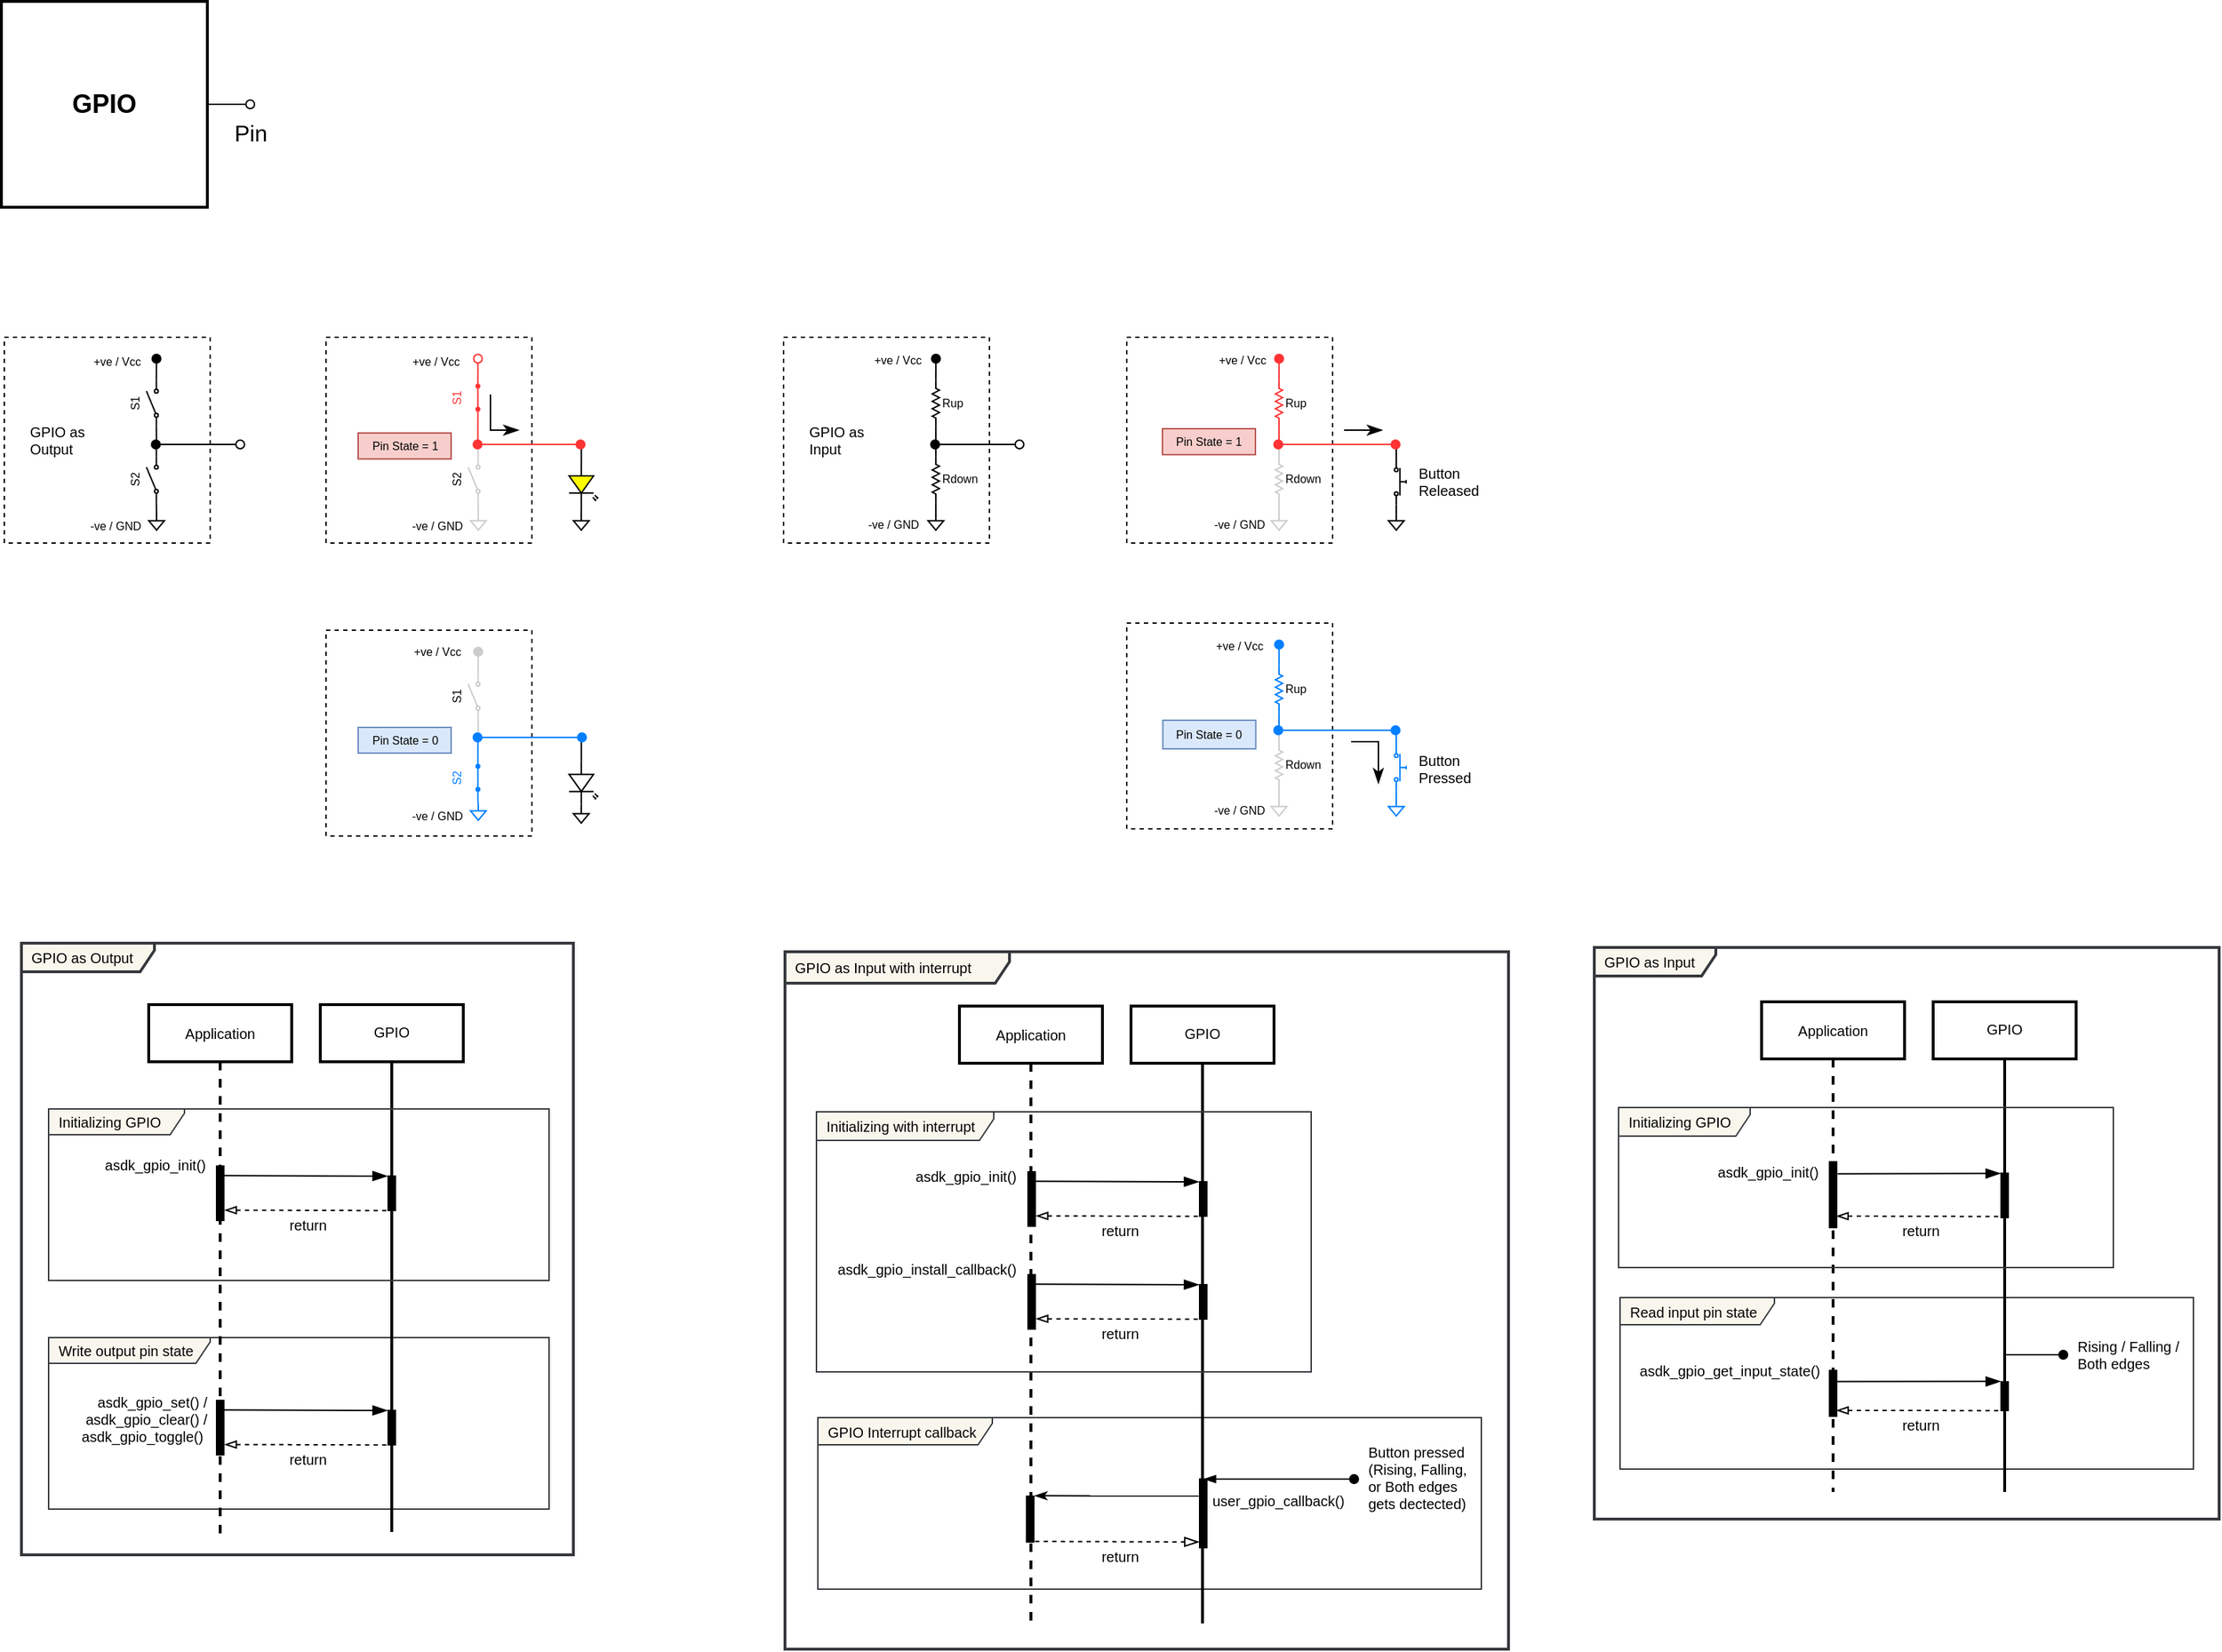 <mxfile>
    <diagram id="eIZFhlQBgXGBSrEvHT-x" name="gpio">
        <mxGraphModel dx="4682" dy="2985" grid="1" gridSize="1" guides="1" tooltips="1" connect="1" arrows="1" fold="1" page="1" pageScale="1" pageWidth="827" pageHeight="1169" math="0" shadow="0">
            <root>
                <mxCell id="0"/>
                <mxCell id="1" parent="0"/>
                <mxCell id="2XFLKVuh5-TTDc5G8NxJ-245" value="GPIO as Input with interrupt" style="shape=umlFrame;whiteSpace=wrap;html=1;width=157;height=22;boundedLbl=1;verticalAlign=middle;align=left;spacingLeft=5;strokeColor=#36393d;strokeWidth=2;fontSize=10;fillColor=#f9f7ed;" parent="1" vertex="1">
                    <mxGeometry x="-3279" y="-1665" width="506" height="488" as="geometry"/>
                </mxCell>
                <mxCell id="2XFLKVuh5-TTDc5G8NxJ-244" value="GPIO as Output" style="shape=umlFrame;whiteSpace=wrap;html=1;width=93;height=20;boundedLbl=1;verticalAlign=middle;align=left;spacingLeft=5;strokeColor=#36393d;strokeWidth=2;fontSize=10;fillColor=#f9f7ed;" parent="1" vertex="1">
                    <mxGeometry x="-3813" y="-1671" width="386" height="428" as="geometry"/>
                </mxCell>
                <mxCell id="2XFLKVuh5-TTDc5G8NxJ-237" value="Write output pin state" style="shape=umlFrame;tabPosition=left;html=1;boundedLbl=1;labelInHeader=1;width=113;height=18;strokeColor=#36393d;strokeWidth=1;fontSize=10;fillColor=#f9f7ed;align=left;spacingLeft=5;" parent="1" vertex="1">
                    <mxGeometry x="-3794" y="-1395" width="350" height="120" as="geometry"/>
                </mxCell>
                <mxCell id="187" value="" style="edgeStyle=segmentEdgeStyle;endArrow=none;html=1;curved=0;rounded=0;endSize=8;startSize=8;strokeColor=#000000;fontSize=8;fontColor=#000000;entryX=0;entryY=0.57;entryDx=0;entryDy=0;entryPerimeter=0;endFill=0;" parent="1" target="162" edge="1">
                    <mxGeometry width="50" height="50" relative="1" as="geometry">
                        <mxPoint x="-3424" y="-1815" as="sourcePoint"/>
                        <mxPoint x="-3335" y="-1845" as="targetPoint"/>
                    </mxGeometry>
                </mxCell>
                <mxCell id="72" value="GPIO as&lt;br&gt;Output" style="whiteSpace=wrap;html=1;aspect=fixed;fontSize=10;align=left;verticalAlign=middle;spacingLeft=16;dashed=1;" parent="1" vertex="1">
                    <mxGeometry x="-3825" y="-2095" width="144" height="144" as="geometry"/>
                </mxCell>
                <mxCell id="57" value="+ve / Vcc" style="text;html=1;strokeColor=none;fillColor=none;align=center;verticalAlign=middle;whiteSpace=wrap;rounded=0;fontSize=8;" parent="1" vertex="1">
                    <mxGeometry x="-3776" y="-2086" width="60" height="15" as="geometry"/>
                </mxCell>
                <mxCell id="59" style="edgeStyle=none;html=1;exitX=1;exitY=0.8;exitDx=0;exitDy=0;fontSize=10;endArrow=oval;endFill=1;" parent="1" source="58" edge="1">
                    <mxGeometry relative="1" as="geometry">
                        <mxPoint x="-3718.581" y="-2080" as="targetPoint"/>
                    </mxGeometry>
                </mxCell>
                <mxCell id="60" style="edgeStyle=none;html=1;exitX=0;exitY=0.8;exitDx=0;exitDy=0;fontSize=10;endArrow=none;endFill=0;" parent="1" source="58" edge="1">
                    <mxGeometry relative="1" as="geometry">
                        <mxPoint x="-3718.581" y="-2020" as="targetPoint"/>
                    </mxGeometry>
                </mxCell>
                <mxCell id="58" value="S1" style="shape=mxgraph.electrical.electro-mechanical.singleSwitch;aspect=fixed;elSwitchState=off;fontSize=8;rotation=-90;align=center;verticalAlign=bottom;spacingTop=0;labelPosition=center;verticalLabelPosition=top;horizontal=1;" parent="1" vertex="1">
                    <mxGeometry x="-3737.5" y="-2053.17" width="32.5" height="8.66" as="geometry"/>
                </mxCell>
                <mxCell id="63" value="" style="pointerEvents=1;verticalLabelPosition=bottom;shadow=0;dashed=0;align=center;html=1;verticalAlign=top;shape=mxgraph.electrical.signal_sources.signal_ground;fontSize=10;" parent="1" vertex="1">
                    <mxGeometry x="-3724" y="-1970" width="11" height="10" as="geometry"/>
                </mxCell>
                <mxCell id="67" value="" style="endArrow=oval;html=1;fontSize=10;endFill=0;startArrow=oval;startFill=1;" parent="1" edge="1">
                    <mxGeometry width="50" height="50" relative="1" as="geometry">
                        <mxPoint x="-3719" y="-2020" as="sourcePoint"/>
                        <mxPoint x="-3660" y="-2020" as="targetPoint"/>
                    </mxGeometry>
                </mxCell>
                <mxCell id="68" value="-ve / GND" style="text;html=1;strokeColor=none;fillColor=none;align=center;verticalAlign=middle;whiteSpace=wrap;rounded=0;fontSize=8;" parent="1" vertex="1">
                    <mxGeometry x="-3775" y="-1971" width="56" height="15" as="geometry"/>
                </mxCell>
                <mxCell id="70" style="edgeStyle=none;html=1;exitX=1;exitY=0.8;exitDx=0;exitDy=0;fontSize=10;endArrow=none;endFill=0;" parent="1" source="69" edge="1">
                    <mxGeometry relative="1" as="geometry">
                        <mxPoint x="-3718.639" y="-2020" as="targetPoint"/>
                    </mxGeometry>
                </mxCell>
                <mxCell id="71" style="edgeStyle=none;html=1;exitX=0;exitY=0.8;exitDx=0;exitDy=0;entryX=0.5;entryY=0;entryDx=0;entryDy=0;entryPerimeter=0;fontSize=10;endArrow=none;endFill=0;" parent="1" source="69" target="63" edge="1">
                    <mxGeometry relative="1" as="geometry"/>
                </mxCell>
                <mxCell id="69" value="S2" style="shape=mxgraph.electrical.electro-mechanical.singleSwitch;aspect=fixed;elSwitchState=off;fontSize=8;rotation=-90;align=center;verticalAlign=bottom;spacingBottom=0;spacingTop=0;horizontal=1;labelPosition=center;verticalLabelPosition=top;" parent="1" vertex="1">
                    <mxGeometry x="-3737.5" y="-2000" width="32.5" height="8.66" as="geometry"/>
                </mxCell>
                <mxCell id="73" value="" style="whiteSpace=wrap;html=1;aspect=fixed;fontSize=10;align=left;verticalAlign=middle;spacingLeft=0;dashed=1;" parent="1" vertex="1">
                    <mxGeometry x="-3600" y="-2095" width="144" height="144" as="geometry"/>
                </mxCell>
                <mxCell id="74" value="+ve / Vcc" style="text;html=1;strokeColor=none;fillColor=none;align=center;verticalAlign=middle;whiteSpace=wrap;rounded=0;fontSize=8;" parent="1" vertex="1">
                    <mxGeometry x="-3553" y="-2086" width="60" height="15" as="geometry"/>
                </mxCell>
                <mxCell id="78" value="" style="pointerEvents=1;verticalLabelPosition=bottom;shadow=0;dashed=0;align=center;html=1;verticalAlign=top;shape=mxgraph.electrical.signal_sources.signal_ground;fontSize=10;strokeColor=#CCCCCC;" parent="1" vertex="1">
                    <mxGeometry x="-3499" y="-1970" width="11" height="10" as="geometry"/>
                </mxCell>
                <mxCell id="80" value="-ve / GND" style="text;html=1;strokeColor=none;fillColor=none;align=center;verticalAlign=middle;whiteSpace=wrap;rounded=0;fontSize=8;" parent="1" vertex="1">
                    <mxGeometry x="-3550" y="-1971" width="56" height="15" as="geometry"/>
                </mxCell>
                <mxCell id="82" style="edgeStyle=none;html=1;exitX=0;exitY=0.8;exitDx=0;exitDy=0;entryX=0.5;entryY=0;entryDx=0;entryDy=0;entryPerimeter=0;fontSize=10;endArrow=none;endFill=0;strokeColor=#CCCCCC;" parent="1" source="83" target="78" edge="1">
                    <mxGeometry relative="1" as="geometry"/>
                </mxCell>
                <mxCell id="204" style="edgeStyle=none;html=1;exitX=1;exitY=0.8;exitDx=0;exitDy=0;endArrow=none;endFill=0;strokeColor=#CCCCCC;" parent="1" source="83" edge="1">
                    <mxGeometry relative="1" as="geometry">
                        <mxPoint x="-3493.69" y="-2020" as="targetPoint"/>
                    </mxGeometry>
                </mxCell>
                <mxCell id="83" value="S2" style="shape=mxgraph.electrical.electro-mechanical.singleSwitch;aspect=fixed;elSwitchState=off;fontSize=8;rotation=-90;align=center;verticalAlign=bottom;spacingBottom=0;spacingTop=0;horizontal=1;labelPosition=center;verticalLabelPosition=top;strokeColor=#CCCCCC;" parent="1" vertex="1">
                    <mxGeometry x="-3512.5" y="-2000" width="32.5" height="8.66" as="geometry"/>
                </mxCell>
                <mxCell id="84" value="" style="whiteSpace=wrap;html=1;aspect=fixed;fontSize=10;align=left;verticalAlign=middle;spacingLeft=0;dashed=1;" parent="1" vertex="1">
                    <mxGeometry x="-3600" y="-1890" width="144" height="144" as="geometry"/>
                </mxCell>
                <mxCell id="85" value="+ve / Vcc" style="text;html=1;strokeColor=none;fillColor=none;align=center;verticalAlign=middle;whiteSpace=wrap;rounded=0;fontSize=8;" parent="1" vertex="1">
                    <mxGeometry x="-3552" y="-1883" width="60" height="15" as="geometry"/>
                </mxCell>
                <mxCell id="86" style="edgeStyle=none;html=1;exitX=1;exitY=0.8;exitDx=0;exitDy=0;fontSize=10;endArrow=oval;endFill=1;strokeColor=#CCCCCC;" parent="1" source="88" edge="1">
                    <mxGeometry relative="1" as="geometry">
                        <mxPoint x="-3493.581" y="-1875" as="targetPoint"/>
                    </mxGeometry>
                </mxCell>
                <mxCell id="87" style="edgeStyle=none;html=1;exitX=0;exitY=0.8;exitDx=0;exitDy=0;fontSize=10;endArrow=none;endFill=0;strokeColor=#CCCCCC;" parent="1" edge="1">
                    <mxGeometry relative="1" as="geometry">
                        <mxPoint x="-3493.581" y="-1815" as="targetPoint"/>
                        <mxPoint x="-3493.652" y="-1827.59" as="sourcePoint"/>
                    </mxGeometry>
                </mxCell>
                <mxCell id="88" value="S1" style="shape=mxgraph.electrical.electro-mechanical.singleSwitch;aspect=fixed;elSwitchState=off;fontSize=8;rotation=-90;align=center;verticalAlign=bottom;spacingTop=0;labelPosition=center;verticalLabelPosition=top;strokeColor=#CCCCCC;" parent="1" vertex="1">
                    <mxGeometry x="-3512.5" y="-1848.17" width="32.5" height="8.66" as="geometry"/>
                </mxCell>
                <mxCell id="89" value="" style="pointerEvents=1;verticalLabelPosition=bottom;shadow=0;dashed=0;align=center;html=1;verticalAlign=top;shape=mxgraph.electrical.signal_sources.signal_ground;fontSize=10;fontColor=#007FFF;strokeColor=#007FFF;" parent="1" vertex="1">
                    <mxGeometry x="-3499" y="-1767" width="11" height="10" as="geometry"/>
                </mxCell>
                <mxCell id="90" value="" style="endArrow=oval;html=1;fontSize=10;endFill=1;strokeColor=#007FFF;startArrow=oval;startFill=1;" parent="1" edge="1">
                    <mxGeometry width="50" height="50" relative="1" as="geometry">
                        <mxPoint x="-3494" y="-1815" as="sourcePoint"/>
                        <mxPoint x="-3421" y="-1815" as="targetPoint"/>
                    </mxGeometry>
                </mxCell>
                <mxCell id="91" value="-ve / GND" style="text;html=1;strokeColor=none;fillColor=none;align=center;verticalAlign=middle;whiteSpace=wrap;rounded=0;fontSize=8;" parent="1" vertex="1">
                    <mxGeometry x="-3550" y="-1767.5" width="56" height="15" as="geometry"/>
                </mxCell>
                <mxCell id="95" value="GPIO as&lt;br&gt;Input" style="whiteSpace=wrap;html=1;aspect=fixed;fontSize=10;align=left;verticalAlign=middle;spacingLeft=16;dashed=1;" parent="1" vertex="1">
                    <mxGeometry x="-3280" y="-2095" width="144" height="144" as="geometry"/>
                </mxCell>
                <mxCell id="96" value="+ve / Vcc" style="text;html=1;strokeColor=none;fillColor=none;align=center;verticalAlign=middle;whiteSpace=wrap;rounded=0;fontSize=8;" parent="1" vertex="1">
                    <mxGeometry x="-3230" y="-2087" width="60" height="15" as="geometry"/>
                </mxCell>
                <mxCell id="100" value="" style="pointerEvents=1;verticalLabelPosition=bottom;shadow=0;dashed=0;align=center;html=1;verticalAlign=top;shape=mxgraph.electrical.signal_sources.signal_ground;fontSize=10;" parent="1" vertex="1">
                    <mxGeometry x="-3179" y="-1970" width="11" height="10" as="geometry"/>
                </mxCell>
                <mxCell id="101" value="" style="endArrow=oval;html=1;fontSize=10;endFill=0;startArrow=oval;startFill=1;" parent="1" edge="1">
                    <mxGeometry width="50" height="50" relative="1" as="geometry">
                        <mxPoint x="-3174" y="-2020" as="sourcePoint"/>
                        <mxPoint x="-3115" y="-2020" as="targetPoint"/>
                    </mxGeometry>
                </mxCell>
                <mxCell id="102" value="-ve / GND" style="text;html=1;strokeColor=none;fillColor=none;align=center;verticalAlign=middle;whiteSpace=wrap;rounded=0;fontSize=8;" parent="1" vertex="1">
                    <mxGeometry x="-3231" y="-1972" width="56" height="15" as="geometry"/>
                </mxCell>
                <mxCell id="108" style="edgeStyle=none;html=1;exitX=1;exitY=0.5;exitDx=0;exitDy=0;exitPerimeter=0;strokeColor=#000000;fontSize=10;fontColor=#007FFF;endArrow=none;endFill=0;" parent="1" source="106" edge="1">
                    <mxGeometry relative="1" as="geometry">
                        <mxPoint x="-3173.49" y="-2020" as="targetPoint"/>
                    </mxGeometry>
                </mxCell>
                <mxCell id="109" style="edgeStyle=none;html=1;exitX=0;exitY=0.5;exitDx=0;exitDy=0;exitPerimeter=0;entryX=0.74;entryY=0.104;entryDx=0;entryDy=0;entryPerimeter=0;strokeColor=#000000;fontSize=10;fontColor=#007FFF;endArrow=oval;endFill=1;" parent="1" source="106" target="95" edge="1">
                    <mxGeometry relative="1" as="geometry"/>
                </mxCell>
                <mxCell id="106" value="Rup" style="pointerEvents=1;verticalLabelPosition=bottom;shadow=0;dashed=0;align=left;html=1;verticalAlign=middle;shape=mxgraph.electrical.resistors.resistor_2;strokeColor=#000000;fontSize=8;fontColor=#000000;rotation=90;labelPosition=center;horizontal=0;" parent="1" vertex="1">
                    <mxGeometry x="-3189.75" y="-2051.34" width="32.5" height="5" as="geometry"/>
                </mxCell>
                <mxCell id="114" style="edgeStyle=none;html=1;exitX=0;exitY=0.5;exitDx=0;exitDy=0;exitPerimeter=0;strokeColor=#000000;fontSize=10;fontColor=#007FFF;endArrow=none;endFill=0;" parent="1" source="110" edge="1">
                    <mxGeometry relative="1" as="geometry">
                        <mxPoint x="-3173.49" y="-2020" as="targetPoint"/>
                    </mxGeometry>
                </mxCell>
                <mxCell id="115" style="edgeStyle=none;html=1;exitX=1;exitY=0.5;exitDx=0;exitDy=0;exitPerimeter=0;entryX=0.5;entryY=0;entryDx=0;entryDy=0;entryPerimeter=0;strokeColor=#000000;fontSize=10;fontColor=#007FFF;endArrow=none;endFill=0;" parent="1" source="110" target="100" edge="1">
                    <mxGeometry relative="1" as="geometry"/>
                </mxCell>
                <mxCell id="110" value="Rdown" style="pointerEvents=1;verticalLabelPosition=bottom;shadow=0;dashed=0;align=left;html=1;verticalAlign=middle;shape=mxgraph.electrical.resistors.resistor_2;strokeColor=#000000;fontSize=8;fontColor=#000000;rotation=90;horizontal=0;" parent="1" vertex="1">
                    <mxGeometry x="-3189.75" y="-1998.17" width="32.5" height="5" as="geometry"/>
                </mxCell>
                <mxCell id="123" value="" style="whiteSpace=wrap;html=1;aspect=fixed;fontSize=10;align=left;verticalAlign=middle;spacingLeft=16;dashed=1;" parent="1" vertex="1">
                    <mxGeometry x="-3040" y="-2095" width="144" height="144" as="geometry"/>
                </mxCell>
                <mxCell id="124" value="+ve / Vcc" style="text;html=1;strokeColor=none;fillColor=none;align=center;verticalAlign=middle;whiteSpace=wrap;rounded=0;fontSize=8;" parent="1" vertex="1">
                    <mxGeometry x="-2989" y="-2087" width="60" height="15" as="geometry"/>
                </mxCell>
                <mxCell id="125" value="" style="pointerEvents=1;verticalLabelPosition=bottom;shadow=0;dashed=0;align=center;html=1;verticalAlign=top;shape=mxgraph.electrical.signal_sources.signal_ground;fontSize=10;strokeColor=#CCCCCC;" parent="1" vertex="1">
                    <mxGeometry x="-2939" y="-1970" width="11" height="10" as="geometry"/>
                </mxCell>
                <mxCell id="127" value="-ve / GND" style="text;html=1;strokeColor=none;fillColor=none;align=center;verticalAlign=middle;whiteSpace=wrap;rounded=0;fontSize=8;" parent="1" vertex="1">
                    <mxGeometry x="-2989" y="-1972" width="56" height="15" as="geometry"/>
                </mxCell>
                <mxCell id="128" style="edgeStyle=none;html=1;exitX=1;exitY=0.5;exitDx=0;exitDy=0;exitPerimeter=0;strokeColor=#FF3333;fontSize=10;fontColor=#007FFF;endArrow=none;endFill=0;" parent="1" source="130" edge="1">
                    <mxGeometry relative="1" as="geometry">
                        <mxPoint x="-2933.49" y="-2020" as="targetPoint"/>
                    </mxGeometry>
                </mxCell>
                <mxCell id="129" style="edgeStyle=none;html=1;exitX=0;exitY=0.5;exitDx=0;exitDy=0;exitPerimeter=0;entryX=0.74;entryY=0.104;entryDx=0;entryDy=0;entryPerimeter=0;strokeColor=#FF3333;fontSize=10;fontColor=#007FFF;endArrow=oval;endFill=1;" parent="1" source="130" target="123" edge="1">
                    <mxGeometry relative="1" as="geometry"/>
                </mxCell>
                <mxCell id="130" value="Rup" style="pointerEvents=1;verticalLabelPosition=bottom;shadow=0;dashed=0;align=left;html=1;verticalAlign=middle;shape=mxgraph.electrical.resistors.resistor_2;strokeColor=#FF3333;fontSize=8;fontColor=#000000;rotation=90;horizontal=0;" parent="1" vertex="1">
                    <mxGeometry x="-2949.75" y="-2051.34" width="32.5" height="5" as="geometry"/>
                </mxCell>
                <mxCell id="131" style="edgeStyle=none;html=1;exitX=0;exitY=0.5;exitDx=0;exitDy=0;exitPerimeter=0;strokeColor=#CCCCCC;fontSize=10;fontColor=#007FFF;endArrow=none;endFill=0;" parent="1" source="133" edge="1">
                    <mxGeometry relative="1" as="geometry">
                        <mxPoint x="-2933.49" y="-2020" as="targetPoint"/>
                    </mxGeometry>
                </mxCell>
                <mxCell id="132" style="edgeStyle=none;html=1;exitX=1;exitY=0.5;exitDx=0;exitDy=0;exitPerimeter=0;entryX=0.5;entryY=0;entryDx=0;entryDy=0;entryPerimeter=0;strokeColor=#CCCCCC;fontSize=10;fontColor=#007FFF;endArrow=none;endFill=0;" parent="1" source="133" target="125" edge="1">
                    <mxGeometry relative="1" as="geometry"/>
                </mxCell>
                <mxCell id="133" value="Rdown" style="pointerEvents=1;verticalLabelPosition=bottom;shadow=0;dashed=0;align=left;html=1;verticalAlign=middle;shape=mxgraph.electrical.resistors.resistor_2;strokeColor=#CCCCCC;fontSize=8;fontColor=#000000;rotation=90;horizontal=0;" parent="1" vertex="1">
                    <mxGeometry x="-2949.75" y="-1998.17" width="32.5" height="5" as="geometry"/>
                </mxCell>
                <mxCell id="134" value="" style="whiteSpace=wrap;html=1;aspect=fixed;fontSize=10;align=left;verticalAlign=middle;spacingLeft=16;dashed=1;" parent="1" vertex="1">
                    <mxGeometry x="-3040" y="-1895" width="144" height="144" as="geometry"/>
                </mxCell>
                <mxCell id="135" value="+ve / Vcc" style="text;html=1;strokeColor=none;fillColor=none;align=center;verticalAlign=middle;whiteSpace=wrap;rounded=0;fontSize=8;" parent="1" vertex="1">
                    <mxGeometry x="-2991" y="-1887" width="60" height="15" as="geometry"/>
                </mxCell>
                <mxCell id="136" value="" style="pointerEvents=1;verticalLabelPosition=bottom;shadow=0;dashed=0;align=center;html=1;verticalAlign=top;shape=mxgraph.electrical.signal_sources.signal_ground;fontSize=10;strokeColor=#CCCCCC;" parent="1" vertex="1">
                    <mxGeometry x="-2939" y="-1770" width="11" height="10" as="geometry"/>
                </mxCell>
                <mxCell id="138" value="-ve / GND" style="text;html=1;strokeColor=none;fillColor=none;align=center;verticalAlign=middle;whiteSpace=wrap;rounded=0;fontSize=8;" parent="1" vertex="1">
                    <mxGeometry x="-2989" y="-1772" width="56" height="15" as="geometry"/>
                </mxCell>
                <mxCell id="139" style="edgeStyle=none;html=1;exitX=1;exitY=0.5;exitDx=0;exitDy=0;exitPerimeter=0;strokeColor=#007FFF;fontSize=10;fontColor=#007FFF;endArrow=none;endFill=0;" parent="1" source="141" edge="1">
                    <mxGeometry relative="1" as="geometry">
                        <mxPoint x="-2933.49" y="-1820" as="targetPoint"/>
                    </mxGeometry>
                </mxCell>
                <mxCell id="140" style="edgeStyle=none;html=1;exitX=0;exitY=0.5;exitDx=0;exitDy=0;exitPerimeter=0;entryX=0.74;entryY=0.104;entryDx=0;entryDy=0;entryPerimeter=0;strokeColor=#007FFF;fontSize=10;fontColor=#007FFF;endArrow=oval;endFill=1;" parent="1" source="141" target="134" edge="1">
                    <mxGeometry relative="1" as="geometry"/>
                </mxCell>
                <mxCell id="141" value="Rup" style="pointerEvents=1;verticalLabelPosition=bottom;shadow=0;dashed=0;align=left;html=1;verticalAlign=middle;shape=mxgraph.electrical.resistors.resistor_2;strokeColor=#007FFF;fontSize=8;fontColor=#000000;rotation=90;horizontal=0;" parent="1" vertex="1">
                    <mxGeometry x="-2949.75" y="-1851.34" width="32.5" height="5" as="geometry"/>
                </mxCell>
                <mxCell id="142" style="edgeStyle=none;html=1;exitX=0;exitY=0.5;exitDx=0;exitDy=0;exitPerimeter=0;strokeColor=#CCCCCC;fontSize=10;fontColor=#007FFF;endArrow=none;endFill=0;" parent="1" source="144" edge="1">
                    <mxGeometry relative="1" as="geometry">
                        <mxPoint x="-2933.49" y="-1820" as="targetPoint"/>
                    </mxGeometry>
                </mxCell>
                <mxCell id="143" style="edgeStyle=none;html=1;exitX=1;exitY=0.5;exitDx=0;exitDy=0;exitPerimeter=0;entryX=0.5;entryY=0;entryDx=0;entryDy=0;entryPerimeter=0;strokeColor=#CCCCCC;fontSize=10;fontColor=#007FFF;endArrow=none;endFill=0;" parent="1" source="144" target="136" edge="1">
                    <mxGeometry relative="1" as="geometry"/>
                </mxCell>
                <mxCell id="144" value="Rdown" style="pointerEvents=1;verticalLabelPosition=bottom;shadow=0;dashed=0;align=left;html=1;verticalAlign=middle;shape=mxgraph.electrical.resistors.resistor_2;strokeColor=#CCCCCC;fontSize=8;fontColor=#000000;rotation=90;horizontal=0;" parent="1" vertex="1">
                    <mxGeometry x="-2949.75" y="-1798.17" width="32.5" height="5" as="geometry"/>
                </mxCell>
                <mxCell id="147" value="" style="edgeStyle=segmentEdgeStyle;endArrow=classicThin;html=1;curved=0;rounded=0;endSize=8;startSize=8;strokeColor=#000000;fontSize=10;fontColor=#000000;endFill=1;" parent="1" edge="1">
                    <mxGeometry width="50" height="50" relative="1" as="geometry">
                        <mxPoint x="-3485" y="-2055" as="sourcePoint"/>
                        <mxPoint x="-3465" y="-2030" as="targetPoint"/>
                        <Array as="points">
                            <mxPoint x="-3485" y="-2030"/>
                        </Array>
                    </mxGeometry>
                </mxCell>
                <mxCell id="160" style="edgeStyle=none;html=1;entryX=0.5;entryY=0;entryDx=0;entryDy=0;entryPerimeter=0;strokeColor=#000000;fontSize=10;fontColor=#000000;startArrow=none;startFill=0;endArrow=none;endFill=0;exitX=1;exitY=0.57;exitDx=0;exitDy=0;exitPerimeter=0;" parent="1" source="153" target="159" edge="1">
                    <mxGeometry relative="1" as="geometry">
                        <mxPoint x="-3415" y="-1965" as="sourcePoint"/>
                    </mxGeometry>
                </mxCell>
                <mxCell id="153" value="" style="verticalLabelPosition=bottom;shadow=0;dashed=0;align=center;html=1;verticalAlign=top;shape=mxgraph.electrical.opto_electronics.led_2;pointerEvents=1;strokeColor=#000000;fontSize=10;fontColor=#000000;direction=south;fillColor=#FFFF00;" parent="1" vertex="1">
                    <mxGeometry x="-3430" y="-2007" width="20" height="30" as="geometry"/>
                </mxCell>
                <mxCell id="157" value="" style="edgeStyle=segmentEdgeStyle;endArrow=none;html=1;curved=0;rounded=0;endSize=8;startSize=8;strokeColor=#000000;fontSize=10;fontColor=#000000;endFill=0;entryX=0;entryY=0.57;entryDx=0;entryDy=0;entryPerimeter=0;" parent="1" target="153" edge="1">
                    <mxGeometry width="50" height="50" relative="1" as="geometry">
                        <mxPoint x="-3435" y="-2020" as="sourcePoint"/>
                        <mxPoint x="-3350" y="-2075" as="targetPoint"/>
                    </mxGeometry>
                </mxCell>
                <mxCell id="159" value="" style="pointerEvents=1;verticalLabelPosition=bottom;shadow=0;dashed=0;align=center;html=1;verticalAlign=top;shape=mxgraph.electrical.signal_sources.signal_ground;fontSize=10;strokeColor=#000000;" parent="1" vertex="1">
                    <mxGeometry x="-3427" y="-1970" width="11" height="10" as="geometry"/>
                </mxCell>
                <mxCell id="193" style="edgeStyle=none;html=1;exitX=1;exitY=0.57;exitDx=0;exitDy=0;exitPerimeter=0;entryX=0.5;entryY=0;entryDx=0;entryDy=0;entryPerimeter=0;strokeColor=#000000;fontSize=8;fontColor=#000000;startArrow=none;startFill=0;endArrow=none;endFill=0;" parent="1" source="162" target="188" edge="1">
                    <mxGeometry relative="1" as="geometry"/>
                </mxCell>
                <mxCell id="162" value="" style="verticalLabelPosition=bottom;shadow=0;dashed=0;align=center;html=1;verticalAlign=top;shape=mxgraph.electrical.opto_electronics.led_2;pointerEvents=1;strokeColor=#000000;fontSize=10;fontColor=#000000;direction=south;fillColor=#FFFFFF;" parent="1" vertex="1">
                    <mxGeometry x="-3430" y="-1798.17" width="20" height="30" as="geometry"/>
                </mxCell>
                <mxCell id="171" style="edgeStyle=none;html=1;exitX=1;exitY=0.8;exitDx=0;exitDy=0;entryX=0.5;entryY=0;entryDx=0;entryDy=0;entryPerimeter=0;strokeColor=#000000;fontSize=10;fontColor=#000000;startArrow=none;startFill=0;endArrow=none;endFill=0;" parent="1" source="168" target="170" edge="1">
                    <mxGeometry relative="1" as="geometry"/>
                </mxCell>
                <mxCell id="168" value="Button&#10;Released" style="shape=mxgraph.electrical.electro-mechanical.pushbutton;aspect=fixed;elSwitchState=off;strokeColor=#000000;fontSize=10;fontColor=#000000;fillColor=#FFFFFF;rotation=90;horizontal=0;verticalAlign=middle;labelPosition=center;verticalLabelPosition=top;align=left;spacingLeft=24;" parent="1" vertex="1">
                    <mxGeometry x="-2865" y="-1998.17" width="32.17" height="8.58" as="geometry"/>
                </mxCell>
                <mxCell id="170" value="" style="pointerEvents=1;verticalLabelPosition=bottom;shadow=0;dashed=0;align=center;html=1;verticalAlign=top;shape=mxgraph.electrical.signal_sources.signal_ground;fontSize=10;strokeColor=#000000;" parent="1" vertex="1">
                    <mxGeometry x="-2857" y="-1970" width="11" height="10" as="geometry"/>
                </mxCell>
                <mxCell id="172" value="" style="edgeStyle=segmentEdgeStyle;endArrow=none;html=1;curved=0;rounded=0;endSize=8;startSize=8;strokeColor=#000000;fontSize=10;fontColor=#000000;endFill=0;exitX=0;exitY=0.8;exitDx=0;exitDy=0;" parent="1" source="168" edge="1">
                    <mxGeometry width="50" height="50" relative="1" as="geometry">
                        <mxPoint x="-2855" y="-1980" as="sourcePoint"/>
                        <mxPoint x="-2875" y="-2020" as="targetPoint"/>
                        <Array as="points">
                            <mxPoint x="-2851" y="-2020"/>
                        </Array>
                    </mxGeometry>
                </mxCell>
                <mxCell id="173" value="Button&#10;Pressed" style="shape=mxgraph.electrical.electro-mechanical.pushbutton;aspect=fixed;elSwitchState=off;strokeColor=#007FFF;fontSize=10;fontColor=#000000;fillColor=#FFFFFF;rotation=90;verticalAlign=bottom;labelPosition=center;verticalLabelPosition=top;align=left;horizontal=0;spacingLeft=24;" parent="1" vertex="1">
                    <mxGeometry x="-2865" y="-1798.17" width="32.17" height="8.58" as="geometry"/>
                </mxCell>
                <mxCell id="179" value="Pin State = 1" style="text;html=1;align=center;verticalAlign=middle;whiteSpace=wrap;rounded=0;fontSize=8;fillColor=#f8cecc;strokeColor=#b85450;" parent="1" vertex="1">
                    <mxGeometry x="-3015" y="-2031" width="65" height="18.17" as="geometry"/>
                </mxCell>
                <mxCell id="182" value="Pin State = 0" style="text;html=1;strokeColor=#6c8ebf;fillColor=#dae8fc;align=center;verticalAlign=middle;whiteSpace=wrap;rounded=0;fontSize=8;" parent="1" vertex="1">
                    <mxGeometry x="-3014.75" y="-1827.0" width="65" height="20" as="geometry"/>
                </mxCell>
                <mxCell id="183" value="Pin State = 1" style="text;html=1;strokeColor=#b85450;fillColor=#f8cecc;align=center;verticalAlign=middle;whiteSpace=wrap;rounded=0;fontSize=8;" parent="1" vertex="1">
                    <mxGeometry x="-3577.5" y="-2028" width="65" height="18.17" as="geometry"/>
                </mxCell>
                <mxCell id="184" value="Pin State = 0" style="text;html=1;strokeColor=#6c8ebf;fillColor=#dae8fc;align=center;verticalAlign=middle;whiteSpace=wrap;rounded=0;fontSize=8;" parent="1" vertex="1">
                    <mxGeometry x="-3577.5" y="-1822" width="65" height="18" as="geometry"/>
                </mxCell>
                <mxCell id="188" value="" style="pointerEvents=1;verticalLabelPosition=bottom;shadow=0;dashed=0;align=center;html=1;verticalAlign=top;shape=mxgraph.electrical.signal_sources.signal_ground;fontSize=10;strokeColor=#000000;" parent="1" vertex="1">
                    <mxGeometry x="-3427" y="-1765" width="11" height="10" as="geometry"/>
                </mxCell>
                <mxCell id="194" value="" style="edgeStyle=segmentEdgeStyle;endArrow=none;html=1;curved=0;rounded=0;endSize=8;startSize=8;strokeColor=#007FFF;fontSize=8;fontColor=#000000;exitX=0;exitY=0.8;exitDx=0;exitDy=0;endFill=0;" parent="1" source="173" edge="1">
                    <mxGeometry width="50" height="50" relative="1" as="geometry">
                        <mxPoint x="-2890" y="-1850" as="sourcePoint"/>
                        <mxPoint x="-2875" y="-1820" as="targetPoint"/>
                        <Array as="points">
                            <mxPoint x="-2852" y="-1820"/>
                        </Array>
                    </mxGeometry>
                </mxCell>
                <mxCell id="196" style="edgeStyle=none;html=1;exitX=0.5;exitY=0;exitDx=0;exitDy=0;exitPerimeter=0;entryX=1;entryY=0.8;entryDx=0;entryDy=0;strokeColor=#007FFF;fontSize=8;fontColor=#000000;startArrow=none;startFill=0;endArrow=none;endFill=0;" parent="1" source="195" target="173" edge="1">
                    <mxGeometry relative="1" as="geometry"/>
                </mxCell>
                <mxCell id="195" value="" style="pointerEvents=1;verticalLabelPosition=bottom;shadow=0;dashed=0;align=center;html=1;verticalAlign=top;shape=mxgraph.electrical.signal_sources.signal_ground;fontSize=10;strokeColor=#007FFF;" parent="1" vertex="1">
                    <mxGeometry x="-2857" y="-1770" width="11" height="10" as="geometry"/>
                </mxCell>
                <mxCell id="126" value="" style="endArrow=oval;html=1;fontSize=10;endFill=1;strokeColor=#FF3333;startArrow=oval;startFill=1;" parent="1" edge="1">
                    <mxGeometry width="50" height="50" relative="1" as="geometry">
                        <mxPoint x="-2934" y="-2020" as="sourcePoint"/>
                        <mxPoint x="-2852" y="-2020" as="targetPoint"/>
                    </mxGeometry>
                </mxCell>
                <mxCell id="137" value="" style="endArrow=oval;html=1;fontSize=10;endFill=1;strokeColor=#007FFF;startArrow=oval;startFill=1;" parent="1" edge="1">
                    <mxGeometry width="50" height="50" relative="1" as="geometry">
                        <mxPoint x="-2934" y="-1820" as="sourcePoint"/>
                        <mxPoint x="-2852" y="-1820" as="targetPoint"/>
                    </mxGeometry>
                </mxCell>
                <mxCell id="205" style="edgeStyle=none;html=1;exitX=0;exitY=0.8;exitDx=0;exitDy=0;strokeColor=#FF3333;endArrow=none;endFill=0;" parent="1" source="197" edge="1">
                    <mxGeometry relative="1" as="geometry">
                        <mxPoint x="-3493.774" y="-2019.968" as="targetPoint"/>
                    </mxGeometry>
                </mxCell>
                <mxCell id="213" style="edgeStyle=none;html=1;exitX=1;exitY=0.8;exitDx=0;exitDy=0;strokeColor=#FF3333;endArrow=oval;endFill=0;entryX=0.738;entryY=0.104;entryDx=0;entryDy=0;entryPerimeter=0;" parent="1" source="197" target="73" edge="1">
                    <mxGeometry relative="1" as="geometry">
                        <mxPoint x="-3480" y="-2085" as="targetPoint"/>
                    </mxGeometry>
                </mxCell>
                <mxCell id="197" value="S1" style="shape=mxgraph.electrical.electro-mechanical.singleSwitch;aspect=fixed;elSwitchState=on;rotation=-90;strokeColor=#FF3333;fillColor=#FF3333;labelPosition=center;verticalLabelPosition=top;align=center;verticalAlign=bottom;fontColor=#FF3333;fontSize=8;" parent="1" vertex="1">
                    <mxGeometry x="-3511.75" y="-2056.78" width="31" height="8.27" as="geometry"/>
                </mxCell>
                <mxCell id="79" value="" style="endArrow=oval;html=1;fontSize=10;endFill=1;strokeColor=#FF3333;startArrow=oval;startFill=1;" parent="1" edge="1">
                    <mxGeometry width="50" height="50" relative="1" as="geometry">
                        <mxPoint x="-3494" y="-2020" as="sourcePoint"/>
                        <mxPoint x="-3422" y="-2020" as="targetPoint"/>
                    </mxGeometry>
                </mxCell>
                <mxCell id="219" style="edgeStyle=none;html=1;exitX=0;exitY=0.8;exitDx=0;exitDy=0;entryX=0.5;entryY=0;entryDx=0;entryDy=0;entryPerimeter=0;strokeColor=#007FFF;fontColor=#007FFF;endArrow=none;endFill=0;" parent="1" source="214" target="89" edge="1">
                    <mxGeometry relative="1" as="geometry"/>
                </mxCell>
                <mxCell id="222" style="edgeStyle=none;html=1;exitX=1;exitY=0.8;exitDx=0;exitDy=0;strokeColor=#007FFF;fontColor=#007FFF;endArrow=none;endFill=0;" parent="1" source="214" edge="1">
                    <mxGeometry relative="1" as="geometry">
                        <mxPoint x="-3493.753" y="-1815" as="targetPoint"/>
                    </mxGeometry>
                </mxCell>
                <mxCell id="214" value="S2" style="shape=mxgraph.electrical.electro-mechanical.singleSwitch;aspect=fixed;elSwitchState=on;rotation=-90;strokeColor=#007FFF;fillColor=#007FFF;labelPosition=center;verticalLabelPosition=top;align=center;verticalAlign=bottom;fontColor=#007FFF;fontSize=8;" parent="1" vertex="1">
                    <mxGeometry x="-3511.75" y="-1790.78" width="31" height="8.27" as="geometry"/>
                </mxCell>
                <mxCell id="232" value="" style="edgeStyle=segmentEdgeStyle;endArrow=classicThin;html=1;curved=0;rounded=0;endSize=8;startSize=8;strokeColor=#000000;fontSize=8;fontColor=#000000;endFill=1;" parent="1" edge="1">
                    <mxGeometry width="50" height="50" relative="1" as="geometry">
                        <mxPoint x="-2883" y="-1812" as="sourcePoint"/>
                        <mxPoint x="-2864" y="-1782.51" as="targetPoint"/>
                    </mxGeometry>
                </mxCell>
                <mxCell id="233" value="" style="edgeStyle=segmentEdgeStyle;endArrow=classicThin;html=1;curved=0;rounded=0;endSize=8;startSize=8;strokeColor=#000000;fontSize=8;fontColor=#000000;endFill=1;" parent="1" edge="1">
                    <mxGeometry width="50" height="50" relative="1" as="geometry">
                        <mxPoint x="-2888" y="-2030" as="sourcePoint"/>
                        <mxPoint x="-2861" y="-2030" as="targetPoint"/>
                    </mxGeometry>
                </mxCell>
                <mxCell id="jlXCAvxhMUJ2yQljv3Q5-233" value="&lt;font style=&quot;font-size: 10px;&quot;&gt;Application&lt;/font&gt;" style="shape=umlLifeline;perimeter=lifelinePerimeter;whiteSpace=wrap;html=1;container=1;collapsible=0;recursiveResize=0;outlineConnect=0;strokeColor=#000000;strokeWidth=2;fontSize=8;fontColor=none;fillColor=none;" parent="1" vertex="1">
                    <mxGeometry x="-3724" y="-1628" width="100" height="375" as="geometry"/>
                </mxCell>
                <mxCell id="2XFLKVuh5-TTDc5G8NxJ-242" value="asdk_gpio_set() /&lt;br&gt;asdk_gpio_clear() /&lt;br&gt;asdk_gpio_toggle()&amp;nbsp;" style="text;html=1;strokeColor=none;fillColor=none;align=right;verticalAlign=middle;whiteSpace=wrap;rounded=0;strokeWidth=2;fontSize=10;fontColor=none;spacingRight=8;" parent="jlXCAvxhMUJ2yQljv3Q5-233" vertex="1">
                    <mxGeometry x="-39" y="269" width="90" height="42" as="geometry"/>
                </mxCell>
                <mxCell id="jlXCAvxhMUJ2yQljv3Q5-234" value="&lt;font style=&quot;font-size: 10px;&quot;&gt;GPIO&lt;/font&gt;" style="shape=umlLifeline;perimeter=lifelinePerimeter;whiteSpace=wrap;html=1;container=1;collapsible=0;recursiveResize=0;outlineConnect=0;lifelineDashed=0;strokeColor=#000000;strokeWidth=2;fontSize=18;fontColor=none;fillColor=none;align=center;horizontal=1;verticalAlign=top;" parent="1" vertex="1">
                    <mxGeometry x="-3604" y="-1628" width="100" height="369" as="geometry"/>
                </mxCell>
                <mxCell id="PtFkxbl1fUY1_oC9uoRJ-233" value="Initializing GPIO" style="shape=umlFrame;tabPosition=left;html=1;boundedLbl=1;labelInHeader=1;width=95;height=18;strokeColor=#36393d;strokeWidth=1;fontSize=10;fillColor=#f9f7ed;spacingLeft=5;align=left;" parent="1" vertex="1">
                    <mxGeometry x="-3794" y="-1555" width="350" height="120" as="geometry"/>
                </mxCell>
                <mxCell id="PtFkxbl1fUY1_oC9uoRJ-234" value="" style="html=1;points=[];perimeter=orthogonalPerimeter;fillColor=strokeColor;strokeColor=#000000;strokeWidth=1;fontSize=10;fontColor=none;" parent="1" vertex="1">
                    <mxGeometry x="-3556.5" y="-1508" width="5" height="24" as="geometry"/>
                </mxCell>
                <mxCell id="PtFkxbl1fUY1_oC9uoRJ-235" value="" style="endArrow=none;startArrow=blockThin;endFill=0;startFill=0;endSize=8;html=1;verticalAlign=bottom;labelBackgroundColor=none;strokeColor=#000000;fontSize=10;fontColor=none;dashed=1;exitX=1.129;exitY=0.811;exitDx=0;exitDy=0;exitPerimeter=0;entryX=-0.204;entryY=1.005;entryDx=0;entryDy=0;entryPerimeter=0;" parent="1" source="2XFLKVuh5-TTDc5G8NxJ-294" target="PtFkxbl1fUY1_oC9uoRJ-234" edge="1">
                    <mxGeometry width="160" relative="1" as="geometry">
                        <mxPoint x="-3674.088" y="-1477" as="sourcePoint"/>
                        <mxPoint x="-3563" y="-1477" as="targetPoint"/>
                    </mxGeometry>
                </mxCell>
                <mxCell id="PtFkxbl1fUY1_oC9uoRJ-236" value="return" style="edgeLabel;html=1;align=center;verticalAlign=middle;resizable=0;points=[];fontSize=10;fontColor=none;" parent="PtFkxbl1fUY1_oC9uoRJ-235" vertex="1" connectable="0">
                    <mxGeometry x="-0.029" y="1" relative="1" as="geometry">
                        <mxPoint x="3" y="11" as="offset"/>
                    </mxGeometry>
                </mxCell>
                <mxCell id="PtFkxbl1fUY1_oC9uoRJ-237" value="" style="endArrow=blockThin;startArrow=none;endFill=1;startFill=0;endSize=8;html=1;verticalAlign=bottom;labelBackgroundColor=none;strokeColor=#000000;fontSize=10;fontColor=none;exitX=1.067;exitY=0.174;exitDx=0;exitDy=0;exitPerimeter=0;" parent="1" source="2XFLKVuh5-TTDc5G8NxJ-294" edge="1">
                    <mxGeometry width="160" relative="1" as="geometry">
                        <mxPoint x="-3674.088" y="-1509" as="sourcePoint"/>
                        <mxPoint x="-3557" y="-1508" as="targetPoint"/>
                    </mxGeometry>
                </mxCell>
                <mxCell id="PtFkxbl1fUY1_oC9uoRJ-238" value="asdk_gpio_init()" style="text;html=1;strokeColor=none;fillColor=none;align=right;verticalAlign=middle;whiteSpace=wrap;rounded=0;strokeWidth=2;fontSize=10;fontColor=none;spacingRight=8;" parent="1" vertex="1">
                    <mxGeometry x="-3755" y="-1531" width="81" height="30" as="geometry"/>
                </mxCell>
                <mxCell id="2XFLKVuh5-TTDc5G8NxJ-246" value="GPIO Interrupt callback" style="shape=umlFrame;tabPosition=left;html=1;boundedLbl=1;labelInHeader=1;width=122;height=19;strokeColor=#36393d;strokeWidth=1;fontSize=10;fillColor=#f9f7ed;spacingLeft=5;align=left;" parent="1" vertex="1">
                    <mxGeometry x="-3256" y="-1339" width="464" height="120" as="geometry"/>
                </mxCell>
                <mxCell id="2XFLKVuh5-TTDc5G8NxJ-247" value="&lt;font style=&quot;font-size: 10px;&quot;&gt;Application&lt;/font&gt;" style="shape=umlLifeline;perimeter=lifelinePerimeter;whiteSpace=wrap;html=1;container=1;collapsible=0;recursiveResize=0;outlineConnect=0;strokeColor=#000000;strokeWidth=2;fontSize=8;fontColor=none;fillColor=none;" parent="1" vertex="1">
                    <mxGeometry x="-3157" y="-1627" width="100" height="432" as="geometry"/>
                </mxCell>
                <mxCell id="2XFLKVuh5-TTDc5G8NxJ-256" value="" style="html=1;points=[];perimeter=orthogonalPerimeter;fillColor=strokeColor;strokeColor=#000000;strokeWidth=1;fontSize=10;fontColor=none;" parent="2XFLKVuh5-TTDc5G8NxJ-247" vertex="1">
                    <mxGeometry x="47" y="343" width="5" height="32" as="geometry"/>
                </mxCell>
                <mxCell id="2XFLKVuh5-TTDc5G8NxJ-249" value="&lt;font style=&quot;font-size: 10px;&quot;&gt;GPIO&lt;/font&gt;" style="shape=umlLifeline;perimeter=lifelinePerimeter;whiteSpace=wrap;html=1;container=1;collapsible=0;recursiveResize=0;outlineConnect=0;lifelineDashed=0;strokeColor=#000000;strokeWidth=2;fontSize=18;fontColor=none;fillColor=none;verticalAlign=top;" parent="1" vertex="1">
                    <mxGeometry x="-3037" y="-1627" width="100" height="432" as="geometry"/>
                </mxCell>
                <mxCell id="2XFLKVuh5-TTDc5G8NxJ-266" value="" style="endArrow=blockThin;html=1;rounded=0;align=center;verticalAlign=top;endFill=1;labelBackgroundColor=none;endSize=6;startArrow=oval;startFill=1;strokeColor=#000000;fontSize=10;fontColor=none;exitX=0;exitY=0.5;exitDx=0;exitDy=0;" parent="2XFLKVuh5-TTDc5G8NxJ-249" edge="1">
                    <mxGeometry relative="1" as="geometry">
                        <mxPoint x="156" y="331" as="sourcePoint"/>
                        <mxPoint x="51" y="331" as="targetPoint"/>
                    </mxGeometry>
                </mxCell>
                <mxCell id="2XFLKVuh5-TTDc5G8NxJ-250" value="Initializing with interrupt" style="shape=umlFrame;tabPosition=left;html=1;boundedLbl=1;labelInHeader=1;width=124;height=20;strokeColor=#36393d;strokeWidth=1;fontSize=10;fillColor=#f9f7ed;spacingLeft=5;align=left;" parent="1" vertex="1">
                    <mxGeometry x="-3257" y="-1553" width="346" height="182" as="geometry"/>
                </mxCell>
                <mxCell id="2XFLKVuh5-TTDc5G8NxJ-255" value="asdk_gpio_init()" style="text;html=1;strokeColor=none;fillColor=none;align=right;verticalAlign=middle;whiteSpace=wrap;rounded=0;strokeWidth=2;fontSize=10;fontColor=none;spacingRight=8;" parent="1" vertex="1">
                    <mxGeometry x="-3188" y="-1523" width="81" height="30" as="geometry"/>
                </mxCell>
                <mxCell id="2XFLKVuh5-TTDc5G8NxJ-257" value="" style="endArrow=blockThin;startArrow=none;endFill=0;startFill=0;endSize=8;html=1;verticalAlign=bottom;labelBackgroundColor=none;strokeColor=#000000;fontSize=10;fontColor=none;dashed=1;entryX=-0.06;entryY=0.917;entryDx=0;entryDy=0;entryPerimeter=0;exitX=1.179;exitY=0.988;exitDx=0;exitDy=0;exitPerimeter=0;" parent="1" source="2XFLKVuh5-TTDc5G8NxJ-256" target="2XFLKVuh5-TTDc5G8NxJ-310" edge="1">
                    <mxGeometry width="160" relative="1" as="geometry">
                        <mxPoint x="-3107.088" y="-1253" as="sourcePoint"/>
                        <mxPoint x="-2986" y="-1254" as="targetPoint"/>
                    </mxGeometry>
                </mxCell>
                <mxCell id="2XFLKVuh5-TTDc5G8NxJ-258" value="return" style="edgeLabel;html=1;align=center;verticalAlign=middle;resizable=0;points=[];fontSize=10;fontColor=none;" parent="2XFLKVuh5-TTDc5G8NxJ-257" vertex="1" connectable="0">
                    <mxGeometry x="-0.029" y="1" relative="1" as="geometry">
                        <mxPoint x="3" y="11" as="offset"/>
                    </mxGeometry>
                </mxCell>
                <mxCell id="2XFLKVuh5-TTDc5G8NxJ-259" value="" style="endArrow=none;startArrow=classicThin;endFill=0;startFill=1;endSize=8;html=1;verticalAlign=bottom;labelBackgroundColor=none;strokeColor=#000000;fontSize=10;fontColor=none;exitX=1.101;exitY=-0.01;exitDx=0;exitDy=0;exitPerimeter=0;entryX=-0.138;entryY=0.246;entryDx=0;entryDy=0;entryPerimeter=0;" parent="1" source="2XFLKVuh5-TTDc5G8NxJ-256" target="2XFLKVuh5-TTDc5G8NxJ-310" edge="1">
                    <mxGeometry width="160" relative="1" as="geometry">
                        <mxPoint x="-3107.088" y="-1285" as="sourcePoint"/>
                        <mxPoint x="-2987.5" y="-1285" as="targetPoint"/>
                    </mxGeometry>
                </mxCell>
                <mxCell id="2XFLKVuh5-TTDc5G8NxJ-265" value="asdk_gpio_install_callback()" style="text;html=1;strokeColor=none;fillColor=none;align=right;verticalAlign=middle;whiteSpace=wrap;rounded=0;strokeWidth=2;fontSize=10;fontColor=none;spacingRight=8;" parent="1" vertex="1">
                    <mxGeometry x="-3188" y="-1458" width="81" height="30" as="geometry"/>
                </mxCell>
                <mxCell id="2XFLKVuh5-TTDc5G8NxJ-267" value="Button pressed&lt;br&gt;(Rising, Falling, or Both edges gets dectected)" style="text;html=1;strokeColor=none;fillColor=none;align=left;verticalAlign=middle;whiteSpace=wrap;rounded=0;strokeWidth=2;fontSize=10;fontColor=none;spacingLeft=8;" parent="1" vertex="1">
                    <mxGeometry x="-2881" y="-1325" width="89" height="55" as="geometry"/>
                </mxCell>
                <mxCell id="2XFLKVuh5-TTDc5G8NxJ-270" value="user_gpio_callback()" style="text;html=1;strokeColor=none;fillColor=none;align=left;verticalAlign=middle;whiteSpace=wrap;rounded=0;strokeWidth=2;fontSize=10;fontColor=none;spacingLeft=8;" parent="1" vertex="1">
                    <mxGeometry x="-2990" y="-1296" width="107" height="30" as="geometry"/>
                </mxCell>
                <mxCell id="2XFLKVuh5-TTDc5G8NxJ-271" value="GPIO as Input&amp;nbsp;" style="shape=umlFrame;whiteSpace=wrap;html=1;width=85;height=20;boundedLbl=1;verticalAlign=middle;align=left;spacingLeft=5;strokeColor=#36393d;strokeWidth=2;fontSize=10;fillColor=#f9f7ed;" parent="1" vertex="1">
                    <mxGeometry x="-2713" y="-1668" width="437" height="400" as="geometry"/>
                </mxCell>
                <mxCell id="2XFLKVuh5-TTDc5G8NxJ-272" value="Read input pin state" style="shape=umlFrame;tabPosition=left;html=1;boundedLbl=1;labelInHeader=1;width=108;height=19;strokeColor=#36393d;strokeWidth=1;fontSize=10;fillColor=#f9f7ed;align=left;spacingLeft=5;" parent="1" vertex="1">
                    <mxGeometry x="-2695" y="-1423" width="401" height="120" as="geometry"/>
                </mxCell>
                <mxCell id="2XFLKVuh5-TTDc5G8NxJ-273" value="&lt;font style=&quot;font-size: 10px;&quot;&gt;Application&lt;/font&gt;" style="shape=umlLifeline;perimeter=lifelinePerimeter;whiteSpace=wrap;html=1;container=1;collapsible=0;recursiveResize=0;outlineConnect=0;strokeColor=#000000;strokeWidth=2;fontSize=8;fontColor=none;fillColor=none;" parent="1" vertex="1">
                    <mxGeometry x="-2596" y="-1630" width="100" height="343" as="geometry"/>
                </mxCell>
                <mxCell id="2XFLKVuh5-TTDc5G8NxJ-311" value="" style="html=1;points=[];perimeter=orthogonalPerimeter;fillColor=strokeColor;strokeColor=#000000;strokeWidth=1;fontSize=10;fontColor=none;" parent="2XFLKVuh5-TTDc5G8NxJ-273" vertex="1">
                    <mxGeometry x="47.5" y="258" width="5" height="32" as="geometry"/>
                </mxCell>
                <mxCell id="2XFLKVuh5-TTDc5G8NxJ-275" value="&lt;font style=&quot;font-size: 10px;&quot;&gt;GPIO&lt;/font&gt;" style="shape=umlLifeline;perimeter=lifelinePerimeter;whiteSpace=wrap;html=1;container=1;collapsible=0;recursiveResize=0;outlineConnect=0;lifelineDashed=0;strokeColor=#000000;strokeWidth=2;fontSize=18;fontColor=none;fillColor=none;verticalAlign=top;" parent="1" vertex="1">
                    <mxGeometry x="-2476" y="-1630" width="100" height="343" as="geometry"/>
                </mxCell>
                <mxCell id="2XFLKVuh5-TTDc5G8NxJ-276" value="" style="endArrow=none;html=1;rounded=0;align=center;verticalAlign=top;endFill=0;labelBackgroundColor=none;endSize=6;startArrow=oval;startFill=1;strokeColor=#000000;fontSize=10;fontColor=none;" parent="2XFLKVuh5-TTDc5G8NxJ-275" edge="1">
                    <mxGeometry relative="1" as="geometry">
                        <mxPoint x="91" y="247" as="sourcePoint"/>
                        <mxPoint x="51" y="247" as="targetPoint"/>
                    </mxGeometry>
                </mxCell>
                <mxCell id="2XFLKVuh5-TTDc5G8NxJ-274" value="" style="html=1;points=[];perimeter=orthogonalPerimeter;fillColor=strokeColor;strokeColor=#000000;strokeWidth=1;fontSize=10;fontColor=none;" parent="2XFLKVuh5-TTDc5G8NxJ-275" vertex="1">
                    <mxGeometry x="47.5" y="266" width="5" height="20" as="geometry"/>
                </mxCell>
                <mxCell id="2XFLKVuh5-TTDc5G8NxJ-277" value="Initializing GPIO" style="shape=umlFrame;tabPosition=left;html=1;boundedLbl=1;labelInHeader=1;width=92;height=20;strokeColor=#36393d;strokeWidth=1;fontSize=10;fillColor=#f9f7ed;align=left;spacingLeft=5;" parent="1" vertex="1">
                    <mxGeometry x="-2696" y="-1556" width="346" height="112" as="geometry"/>
                </mxCell>
                <mxCell id="2XFLKVuh5-TTDc5G8NxJ-278" value="" style="html=1;points=[];perimeter=orthogonalPerimeter;fillColor=strokeColor;strokeColor=#000000;strokeWidth=1;fontSize=10;fontColor=none;" parent="1" vertex="1">
                    <mxGeometry x="-2428.5" y="-1510" width="5" height="31" as="geometry"/>
                </mxCell>
                <mxCell id="2XFLKVuh5-TTDc5G8NxJ-279" value="" style="endArrow=none;startArrow=blockThin;endFill=0;startFill=0;endSize=8;html=1;verticalAlign=bottom;labelBackgroundColor=none;strokeColor=#000000;fontSize=10;fontColor=none;dashed=1;entryX=-0.064;entryY=0.976;entryDx=0;entryDy=0;entryPerimeter=0;exitX=0.977;exitY=0.826;exitDx=0;exitDy=0;exitPerimeter=0;" parent="1" source="2XFLKVuh5-TTDc5G8NxJ-312" target="2XFLKVuh5-TTDc5G8NxJ-278" edge="1">
                    <mxGeometry width="160" relative="1" as="geometry">
                        <mxPoint x="-2546.088" y="-1479" as="sourcePoint"/>
                        <mxPoint x="-2426.5" y="-1479" as="targetPoint"/>
                    </mxGeometry>
                </mxCell>
                <mxCell id="2XFLKVuh5-TTDc5G8NxJ-280" value="return" style="edgeLabel;html=1;align=center;verticalAlign=middle;resizable=0;points=[];fontSize=10;fontColor=none;" parent="2XFLKVuh5-TTDc5G8NxJ-279" vertex="1" connectable="0">
                    <mxGeometry x="-0.029" y="1" relative="1" as="geometry">
                        <mxPoint x="3" y="11" as="offset"/>
                    </mxGeometry>
                </mxCell>
                <mxCell id="2XFLKVuh5-TTDc5G8NxJ-281" value="" style="endArrow=blockThin;startArrow=none;endFill=1;startFill=0;endSize=8;html=1;verticalAlign=bottom;labelBackgroundColor=none;strokeColor=#000000;fontSize=10;fontColor=none;entryX=-0.064;entryY=0.004;entryDx=0;entryDy=0;entryPerimeter=0;exitX=1.141;exitY=0.183;exitDx=0;exitDy=0;exitPerimeter=0;" parent="1" source="2XFLKVuh5-TTDc5G8NxJ-312" target="2XFLKVuh5-TTDc5G8NxJ-278" edge="1">
                    <mxGeometry width="160" relative="1" as="geometry">
                        <mxPoint x="-2546.088" y="-1510" as="sourcePoint"/>
                        <mxPoint x="-2426.5" y="-1510" as="targetPoint"/>
                    </mxGeometry>
                </mxCell>
                <mxCell id="2XFLKVuh5-TTDc5G8NxJ-282" value="asdk_gpio_init()" style="text;html=1;strokeColor=none;fillColor=none;align=right;verticalAlign=middle;whiteSpace=wrap;rounded=0;strokeWidth=2;fontSize=10;fontColor=none;spacingRight=8;" parent="1" vertex="1">
                    <mxGeometry x="-2627" y="-1526" width="81" height="30" as="geometry"/>
                </mxCell>
                <mxCell id="2XFLKVuh5-TTDc5G8NxJ-283" value="" style="endArrow=none;startArrow=blockThin;endFill=0;startFill=0;endSize=8;html=1;verticalAlign=bottom;labelBackgroundColor=none;strokeColor=#000000;fontSize=10;fontColor=none;dashed=1;entryX=-0.085;entryY=1.006;entryDx=0;entryDy=0;entryPerimeter=0;exitX=0.989;exitY=0.873;exitDx=0;exitDy=0;exitPerimeter=0;" parent="1" source="2XFLKVuh5-TTDc5G8NxJ-311" target="2XFLKVuh5-TTDc5G8NxJ-274" edge="1">
                    <mxGeometry width="160" relative="1" as="geometry">
                        <mxPoint x="-2546.088" y="-1340" as="sourcePoint"/>
                        <mxPoint x="-2426.5" y="-1340" as="targetPoint"/>
                    </mxGeometry>
                </mxCell>
                <mxCell id="2XFLKVuh5-TTDc5G8NxJ-284" value="return" style="edgeLabel;html=1;align=center;verticalAlign=middle;resizable=0;points=[];fontSize=10;fontColor=none;" parent="2XFLKVuh5-TTDc5G8NxJ-283" vertex="1" connectable="0">
                    <mxGeometry x="-0.029" y="1" relative="1" as="geometry">
                        <mxPoint x="3" y="11" as="offset"/>
                    </mxGeometry>
                </mxCell>
                <mxCell id="2XFLKVuh5-TTDc5G8NxJ-285" value="" style="endArrow=blockThin;startArrow=none;endFill=1;startFill=0;endSize=8;html=1;verticalAlign=bottom;labelBackgroundColor=none;strokeColor=#000000;fontSize=10;fontColor=none;exitX=0.941;exitY=0.244;exitDx=0;exitDy=0;exitPerimeter=0;entryX=-0.059;entryY=-0.018;entryDx=0;entryDy=0;entryPerimeter=0;" parent="1" source="2XFLKVuh5-TTDc5G8NxJ-311" target="2XFLKVuh5-TTDc5G8NxJ-274" edge="1">
                    <mxGeometry width="160" relative="1" as="geometry">
                        <mxPoint x="-2546.088" y="-1372" as="sourcePoint"/>
                        <mxPoint x="-2434" y="-1383" as="targetPoint"/>
                    </mxGeometry>
                </mxCell>
                <mxCell id="2XFLKVuh5-TTDc5G8NxJ-291" value="Rising / Falling / Both edges" style="text;html=1;strokeColor=none;fillColor=none;align=left;verticalAlign=middle;whiteSpace=wrap;rounded=0;strokeWidth=2;fontSize=10;fontColor=none;spacingLeft=8;" parent="1" vertex="1">
                    <mxGeometry x="-2385" y="-1398" width="82" height="30" as="geometry"/>
                </mxCell>
                <mxCell id="2XFLKVuh5-TTDc5G8NxJ-293" value="asdk_gpio_get_input_state()" style="text;html=1;strokeColor=none;fillColor=none;align=right;verticalAlign=middle;whiteSpace=wrap;rounded=0;strokeWidth=2;fontSize=10;fontColor=none;spacingRight=8;" parent="1" vertex="1">
                    <mxGeometry x="-2626" y="-1387" width="81" height="30" as="geometry"/>
                </mxCell>
                <mxCell id="2XFLKVuh5-TTDc5G8NxJ-294" value="" style="html=1;points=[];perimeter=orthogonalPerimeter;fillColor=strokeColor;strokeColor=#000000;strokeWidth=1;fontSize=10;fontColor=none;" parent="1" vertex="1">
                    <mxGeometry x="-3676.5" y="-1515" width="5" height="38" as="geometry"/>
                </mxCell>
                <mxCell id="2XFLKVuh5-TTDc5G8NxJ-295" value="" style="html=1;points=[];perimeter=orthogonalPerimeter;fillColor=strokeColor;strokeColor=#000000;strokeWidth=1;fontSize=10;fontColor=none;" parent="1" vertex="1">
                    <mxGeometry x="-3556.5" y="-1344" width="5" height="24" as="geometry"/>
                </mxCell>
                <mxCell id="2XFLKVuh5-TTDc5G8NxJ-296" value="" style="endArrow=none;startArrow=blockThin;endFill=0;startFill=0;endSize=8;html=1;verticalAlign=bottom;labelBackgroundColor=none;strokeColor=#000000;fontSize=10;fontColor=none;dashed=1;exitX=1.129;exitY=0.811;exitDx=0;exitDy=0;exitPerimeter=0;entryX=-0.204;entryY=1.005;entryDx=0;entryDy=0;entryPerimeter=0;" parent="1" source="2XFLKVuh5-TTDc5G8NxJ-299" target="2XFLKVuh5-TTDc5G8NxJ-295" edge="1">
                    <mxGeometry width="160" relative="1" as="geometry">
                        <mxPoint x="-3674.088" y="-1313" as="sourcePoint"/>
                        <mxPoint x="-3563" y="-1313" as="targetPoint"/>
                    </mxGeometry>
                </mxCell>
                <mxCell id="2XFLKVuh5-TTDc5G8NxJ-297" value="return" style="edgeLabel;html=1;align=center;verticalAlign=middle;resizable=0;points=[];fontSize=10;fontColor=none;" parent="2XFLKVuh5-TTDc5G8NxJ-296" vertex="1" connectable="0">
                    <mxGeometry x="-0.029" y="1" relative="1" as="geometry">
                        <mxPoint x="3" y="11" as="offset"/>
                    </mxGeometry>
                </mxCell>
                <mxCell id="2XFLKVuh5-TTDc5G8NxJ-298" value="" style="endArrow=blockThin;startArrow=none;endFill=1;startFill=0;endSize=8;html=1;verticalAlign=bottom;labelBackgroundColor=none;strokeColor=#000000;fontSize=10;fontColor=none;exitX=1.067;exitY=0.174;exitDx=0;exitDy=0;exitPerimeter=0;" parent="1" source="2XFLKVuh5-TTDc5G8NxJ-299" edge="1">
                    <mxGeometry width="160" relative="1" as="geometry">
                        <mxPoint x="-3674.088" y="-1345" as="sourcePoint"/>
                        <mxPoint x="-3557" y="-1344" as="targetPoint"/>
                    </mxGeometry>
                </mxCell>
                <mxCell id="2XFLKVuh5-TTDc5G8NxJ-299" value="" style="html=1;points=[];perimeter=orthogonalPerimeter;fillColor=strokeColor;strokeColor=#000000;strokeWidth=1;fontSize=10;fontColor=none;" parent="1" vertex="1">
                    <mxGeometry x="-3676.5" y="-1351" width="5" height="38" as="geometry"/>
                </mxCell>
                <mxCell id="2XFLKVuh5-TTDc5G8NxJ-300" value="" style="html=1;points=[];perimeter=orthogonalPerimeter;fillColor=strokeColor;strokeColor=#000000;strokeWidth=1;fontSize=10;fontColor=none;" parent="1" vertex="1">
                    <mxGeometry x="-2989" y="-1504" width="5" height="24" as="geometry"/>
                </mxCell>
                <mxCell id="2XFLKVuh5-TTDc5G8NxJ-301" value="" style="endArrow=none;startArrow=blockThin;endFill=0;startFill=0;endSize=8;html=1;verticalAlign=bottom;labelBackgroundColor=none;strokeColor=#000000;fontSize=10;fontColor=none;dashed=1;exitX=1.129;exitY=0.811;exitDx=0;exitDy=0;exitPerimeter=0;entryX=-0.204;entryY=1.005;entryDx=0;entryDy=0;entryPerimeter=0;" parent="1" source="2XFLKVuh5-TTDc5G8NxJ-304" target="2XFLKVuh5-TTDc5G8NxJ-300" edge="1">
                    <mxGeometry width="160" relative="1" as="geometry">
                        <mxPoint x="-3106.588" y="-1473" as="sourcePoint"/>
                        <mxPoint x="-2995.5" y="-1473" as="targetPoint"/>
                    </mxGeometry>
                </mxCell>
                <mxCell id="2XFLKVuh5-TTDc5G8NxJ-302" value="return" style="edgeLabel;html=1;align=center;verticalAlign=middle;resizable=0;points=[];fontSize=10;fontColor=none;" parent="2XFLKVuh5-TTDc5G8NxJ-301" vertex="1" connectable="0">
                    <mxGeometry x="-0.029" y="1" relative="1" as="geometry">
                        <mxPoint x="3" y="11" as="offset"/>
                    </mxGeometry>
                </mxCell>
                <mxCell id="2XFLKVuh5-TTDc5G8NxJ-303" value="" style="endArrow=blockThin;startArrow=none;endFill=1;startFill=0;endSize=8;html=1;verticalAlign=bottom;labelBackgroundColor=none;strokeColor=#000000;fontSize=10;fontColor=none;exitX=1.067;exitY=0.174;exitDx=0;exitDy=0;exitPerimeter=0;" parent="1" source="2XFLKVuh5-TTDc5G8NxJ-304" edge="1">
                    <mxGeometry width="160" relative="1" as="geometry">
                        <mxPoint x="-3106.588" y="-1505" as="sourcePoint"/>
                        <mxPoint x="-2989.5" y="-1504" as="targetPoint"/>
                    </mxGeometry>
                </mxCell>
                <mxCell id="2XFLKVuh5-TTDc5G8NxJ-304" value="" style="html=1;points=[];perimeter=orthogonalPerimeter;fillColor=strokeColor;strokeColor=#000000;strokeWidth=1;fontSize=10;fontColor=none;" parent="1" vertex="1">
                    <mxGeometry x="-3109" y="-1511" width="5" height="38" as="geometry"/>
                </mxCell>
                <mxCell id="2XFLKVuh5-TTDc5G8NxJ-305" value="" style="html=1;points=[];perimeter=orthogonalPerimeter;fillColor=strokeColor;strokeColor=#000000;strokeWidth=1;fontSize=10;fontColor=none;" parent="1" vertex="1">
                    <mxGeometry x="-2989" y="-1432" width="5" height="24" as="geometry"/>
                </mxCell>
                <mxCell id="2XFLKVuh5-TTDc5G8NxJ-306" value="" style="endArrow=none;startArrow=blockThin;endFill=0;startFill=0;endSize=8;html=1;verticalAlign=bottom;labelBackgroundColor=none;strokeColor=#000000;fontSize=10;fontColor=none;dashed=1;exitX=1.129;exitY=0.811;exitDx=0;exitDy=0;exitPerimeter=0;entryX=-0.204;entryY=1.005;entryDx=0;entryDy=0;entryPerimeter=0;" parent="1" source="2XFLKVuh5-TTDc5G8NxJ-309" target="2XFLKVuh5-TTDc5G8NxJ-305" edge="1">
                    <mxGeometry width="160" relative="1" as="geometry">
                        <mxPoint x="-3106.588" y="-1401" as="sourcePoint"/>
                        <mxPoint x="-2995.5" y="-1401" as="targetPoint"/>
                    </mxGeometry>
                </mxCell>
                <mxCell id="2XFLKVuh5-TTDc5G8NxJ-307" value="return" style="edgeLabel;html=1;align=center;verticalAlign=middle;resizable=0;points=[];fontSize=10;fontColor=none;" parent="2XFLKVuh5-TTDc5G8NxJ-306" vertex="1" connectable="0">
                    <mxGeometry x="-0.029" y="1" relative="1" as="geometry">
                        <mxPoint x="3" y="11" as="offset"/>
                    </mxGeometry>
                </mxCell>
                <mxCell id="2XFLKVuh5-TTDc5G8NxJ-308" value="" style="endArrow=blockThin;startArrow=none;endFill=1;startFill=0;endSize=8;html=1;verticalAlign=bottom;labelBackgroundColor=none;strokeColor=#000000;fontSize=10;fontColor=none;exitX=1.067;exitY=0.174;exitDx=0;exitDy=0;exitPerimeter=0;" parent="1" source="2XFLKVuh5-TTDc5G8NxJ-309" edge="1">
                    <mxGeometry width="160" relative="1" as="geometry">
                        <mxPoint x="-3106.588" y="-1433" as="sourcePoint"/>
                        <mxPoint x="-2989.5" y="-1432" as="targetPoint"/>
                    </mxGeometry>
                </mxCell>
                <mxCell id="2XFLKVuh5-TTDc5G8NxJ-309" value="" style="html=1;points=[];perimeter=orthogonalPerimeter;fillColor=strokeColor;strokeColor=#000000;strokeWidth=1;fontSize=10;fontColor=none;" parent="1" vertex="1">
                    <mxGeometry x="-3109" y="-1439" width="5" height="38" as="geometry"/>
                </mxCell>
                <mxCell id="2XFLKVuh5-TTDc5G8NxJ-310" value="" style="html=1;points=[];perimeter=orthogonalPerimeter;fillColor=strokeColor;strokeColor=#000000;strokeWidth=1;fontSize=10;fontColor=none;" parent="1" vertex="1">
                    <mxGeometry x="-2989" y="-1296" width="5" height="48" as="geometry"/>
                </mxCell>
                <mxCell id="2XFLKVuh5-TTDc5G8NxJ-312" value="" style="html=1;points=[];perimeter=orthogonalPerimeter;fillColor=strokeColor;strokeColor=#000000;strokeWidth=1;fontSize=10;fontColor=none;" parent="1" vertex="1">
                    <mxGeometry x="-2548.5" y="-1518" width="5" height="46" as="geometry"/>
                </mxCell>
                <mxCell id="swQalUZkedpAFSwSwtgk-234" value="GPIO" style="whiteSpace=wrap;html=1;aspect=fixed;fontSize=18;align=center;verticalAlign=middle;spacingLeft=0;fontStyle=1;strokeWidth=2;" parent="1" vertex="1">
                    <mxGeometry x="-3827" y="-2330" width="144" height="144" as="geometry"/>
                </mxCell>
                <mxCell id="swQalUZkedpAFSwSwtgk-235" value="Pin" style="endArrow=oval;html=1;exitX=1;exitY=0.5;exitDx=0;exitDy=0;endFill=0;startArrow=none;startFill=0;fontSize=16;" parent="1" source="swQalUZkedpAFSwSwtgk-234" edge="1">
                    <mxGeometry x="1" y="-20" width="50" height="50" relative="1" as="geometry">
                        <mxPoint x="-3594" y="-2222" as="sourcePoint"/>
                        <mxPoint x="-3653" y="-2258" as="targetPoint"/>
                        <mxPoint as="offset"/>
                    </mxGeometry>
                </mxCell>
            </root>
        </mxGraphModel>
    </diagram>
    <diagram id="RFQ92a__tuC7XRXvErBN" name="timers">
        <mxGraphModel dx="2431" dy="1269" grid="1" gridSize="10" guides="1" tooltips="1" connect="1" arrows="1" fold="1" page="1" pageScale="1" pageWidth="827" pageHeight="1169" math="0" shadow="0">
            <root>
                <mxCell id="0"/>
                <mxCell id="1" parent="0"/>
                <mxCell id="ovMWuIiwVJNhhRHCuUwY-1" value="Timers" style="shape=umlFrame;whiteSpace=wrap;html=1;width=70;height=20;boundedLbl=1;verticalAlign=middle;align=left;spacingLeft=5;strokeColor=#36393d;strokeWidth=2;fontSize=10;fillColor=#f9f7ed;" parent="1" vertex="1">
                    <mxGeometry x="1200" y="720" width="540" height="540" as="geometry"/>
                </mxCell>
                <mxCell id="u0qwTfiKCC0OLyZVXb9j-22" value="Start timer" style="shape=umlFrame;tabPosition=left;html=1;boundedLbl=1;labelInHeader=1;width=70;height=20;strokeColor=#36393d;strokeWidth=1;fontSize=10;fillColor=#f9f7ed;align=left;spacingLeft=5;" parent="1" vertex="1">
                    <mxGeometry x="1240" y="960" width="350" height="110" as="geometry"/>
                </mxCell>
                <mxCell id="u0qwTfiKCC0OLyZVXb9j-16" value="Timer Interrupts" style="shape=umlFrame;tabPosition=left;html=1;boundedLbl=1;labelInHeader=1;width=90;height=20;strokeColor=#36393d;strokeWidth=1;fontSize=10;fillColor=#f9f7ed;spacingLeft=5;align=left;" parent="1" vertex="1">
                    <mxGeometry x="1240" y="1090" width="460" height="120" as="geometry"/>
                </mxCell>
                <mxCell id="RyNmNrvLT82k1J7DWv5S-4" value="Initializing Timer" style="shape=umlFrame;tabPosition=left;html=1;boundedLbl=1;labelInHeader=1;width=90;height=20;strokeColor=#36393d;strokeWidth=1;fontSize=10;fillColor=#f9f7ed;spacingLeft=5;align=left;" parent="1" vertex="1">
                    <mxGeometry x="1240" y="830" width="350" height="110" as="geometry"/>
                </mxCell>
                <mxCell id="VXpfZw7RVrWyuuTbVMxu-12" value="Timer" style="rounded=0;whiteSpace=wrap;html=1;strokeColor=#000000;strokeWidth=2;fontSize=18;fontColor=#000000;fillColor=none;horizontal=1;verticalAlign=top;" parent="1" vertex="1">
                    <mxGeometry x="480" y="160" width="280" height="190" as="geometry"/>
                </mxCell>
                <mxCell id="VXpfZw7RVrWyuuTbVMxu-1" value="v" style="pointerEvents=1;verticalLabelPosition=bottom;shadow=0;dashed=0;align=center;html=1;verticalAlign=top;shape=mxgraph.electrical.waveforms.square_wave;strokeColor=#000000;strokeWidth=2;fontSize=8;fontColor=#000000;fillColor=#007FFF;" parent="1" vertex="1">
                    <mxGeometry x="260" y="240" width="80" height="40" as="geometry"/>
                </mxCell>
                <mxCell id="VXpfZw7RVrWyuuTbVMxu-2" value="v" style="pointerEvents=1;verticalLabelPosition=bottom;shadow=0;dashed=0;align=center;html=1;verticalAlign=top;shape=mxgraph.electrical.waveforms.square_wave;strokeColor=#000000;strokeWidth=2;fontSize=8;fontColor=#000000;fillColor=#007FFF;" parent="1" vertex="1">
                    <mxGeometry x="340" y="240" width="80" height="40" as="geometry"/>
                </mxCell>
                <mxCell id="VXpfZw7RVrWyuuTbVMxu-11" style="edgeStyle=none;html=1;exitX=1;exitY=0.5;exitDx=0;exitDy=0;entryX=0;entryY=0.5;entryDx=0;entryDy=0;strokeColor=#000000;fontSize=18;fontColor=#000000;startArrow=none;startFill=0;endArrow=classicThin;endFill=1;" parent="1" source="VXpfZw7RVrWyuuTbVMxu-4" target="VXpfZw7RVrWyuuTbVMxu-7" edge="1">
                    <mxGeometry relative="1" as="geometry"/>
                </mxCell>
                <mxCell id="VXpfZw7RVrWyuuTbVMxu-4" value="Pre-Scaler" style="whiteSpace=wrap;html=1;aspect=fixed;strokeWidth=2;fontSize=12;fillColor=none;" parent="1" vertex="1">
                    <mxGeometry x="520" y="220" width="80" height="80" as="geometry"/>
                </mxCell>
                <mxCell id="VXpfZw7RVrWyuuTbVMxu-5" value="" style="endArrow=classic;html=1;strokeColor=#000000;fontSize=12;fontColor=#000000;entryX=0;entryY=0.5;entryDx=0;entryDy=0;" parent="1" target="VXpfZw7RVrWyuuTbVMxu-4" edge="1">
                    <mxGeometry width="50" height="50" relative="1" as="geometry">
                        <mxPoint x="440" y="260" as="sourcePoint"/>
                        <mxPoint x="490" y="310" as="targetPoint"/>
                    </mxGeometry>
                </mxCell>
                <mxCell id="VXpfZw7RVrWyuuTbVMxu-14" style="edgeStyle=none;html=1;exitX=1;exitY=0.5;exitDx=0;exitDy=0;strokeColor=#000000;fontSize=12;fontColor=#000000;startArrow=none;startFill=0;endArrow=classicThin;endFill=1;" parent="1" source="VXpfZw7RVrWyuuTbVMxu-7" edge="1">
                    <mxGeometry relative="1" as="geometry">
                        <mxPoint x="800" y="260.207" as="targetPoint"/>
                    </mxGeometry>
                </mxCell>
                <mxCell id="VXpfZw7RVrWyuuTbVMxu-15" value="Counter Events" style="edgeLabel;html=1;align=center;verticalAlign=middle;resizable=0;points=[];fontSize=18;fontColor=#000000;" parent="VXpfZw7RVrWyuuTbVMxu-14" vertex="1" connectable="0">
                    <mxGeometry x="0.444" y="1" relative="1" as="geometry">
                        <mxPoint x="102" y="1" as="offset"/>
                    </mxGeometry>
                </mxCell>
                <mxCell id="VXpfZw7RVrWyuuTbVMxu-7" value="Counter" style="rounded=0;whiteSpace=wrap;html=1;strokeWidth=2;fontSize=12;fillColor=none;" parent="1" vertex="1">
                    <mxGeometry x="640" y="220" width="80" height="80" as="geometry"/>
                </mxCell>
                <mxCell id="VXpfZw7RVrWyuuTbVMxu-16" value="Timer Mode" style="rounded=0;whiteSpace=wrap;html=1;strokeWidth=2;fontSize=18;horizontal=1;verticalAlign=top;" parent="1" vertex="1">
                    <mxGeometry x="480" y="480" width="280" height="240" as="geometry"/>
                </mxCell>
                <mxCell id="VXpfZw7RVrWyuuTbVMxu-17" style="edgeStyle=none;html=1;exitX=1;exitY=0.5;exitDx=0;exitDy=0;entryX=0;entryY=0.5;entryDx=0;entryDy=0;strokeColor=#000000;fontSize=18;fontColor=#000000;startArrow=none;startFill=0;endArrow=classicThin;endFill=1;" parent="1" source="VXpfZw7RVrWyuuTbVMxu-18" target="VXpfZw7RVrWyuuTbVMxu-22" edge="1">
                    <mxGeometry relative="1" as="geometry"/>
                </mxCell>
                <mxCell id="VXpfZw7RVrWyuuTbVMxu-18" value="Pre-Scaler" style="whiteSpace=wrap;html=1;aspect=fixed;strokeWidth=2;fontSize=12;fillColor=#fff2cc;strokeColor=#d6b656;" parent="1" vertex="1">
                    <mxGeometry x="520" y="540" width="80" height="80" as="geometry"/>
                </mxCell>
                <mxCell id="VXpfZw7RVrWyuuTbVMxu-19" value="" style="endArrow=classic;html=1;strokeColor=#000000;fontSize=12;fontColor=#000000;entryX=0;entryY=0.5;entryDx=0;entryDy=0;exitX=1;exitY=0.5;exitDx=0;exitDy=0;" parent="1" source="M5qLUwZo49cRgSNbv9IG-3" target="VXpfZw7RVrWyuuTbVMxu-18" edge="1">
                    <mxGeometry width="50" height="50" relative="1" as="geometry">
                        <mxPoint x="440" y="580" as="sourcePoint"/>
                        <mxPoint x="490" y="630" as="targetPoint"/>
                    </mxGeometry>
                </mxCell>
                <mxCell id="VXpfZw7RVrWyuuTbVMxu-20" style="edgeStyle=none;html=1;exitX=1;exitY=0.5;exitDx=0;exitDy=0;strokeColor=#000000;fontSize=12;fontColor=#000000;startArrow=none;startFill=0;endArrow=classicThin;endFill=1;entryX=0;entryY=0.5;entryDx=0;entryDy=0;" parent="1" source="VXpfZw7RVrWyuuTbVMxu-22" target="VXpfZw7RVrWyuuTbVMxu-26" edge="1">
                    <mxGeometry relative="1" as="geometry">
                        <mxPoint x="800" y="580.207" as="targetPoint"/>
                    </mxGeometry>
                </mxCell>
                <mxCell id="VXpfZw7RVrWyuuTbVMxu-22" value="Counter" style="rounded=0;whiteSpace=wrap;html=1;strokeWidth=2;fontSize=12;fillColor=#d5e8d4;strokeColor=#82b366;" parent="1" vertex="1">
                    <mxGeometry x="640" y="540" width="80" height="80" as="geometry"/>
                </mxCell>
                <mxCell id="VXpfZw7RVrWyuuTbVMxu-23" value="Period" style="rounded=0;whiteSpace=wrap;html=1;strokeWidth=2;fontSize=12;" parent="1" vertex="1">
                    <mxGeometry x="640" y="640" width="80" height="40" as="geometry"/>
                </mxCell>
                <mxCell id="VXpfZw7RVrWyuuTbVMxu-25" value="When Counter = Period value" style="edgeLabel;html=1;align=left;verticalAlign=middle;resizable=0;points=[];fontSize=12;fontColor=#000000;" parent="1" vertex="1" connectable="0">
                    <mxGeometry x="820.003" y="620.0" as="geometry"/>
                </mxCell>
                <mxCell id="VXpfZw7RVrWyuuTbVMxu-26" value="Terminal Count Event" style="text;html=1;strokeColor=none;fillColor=none;align=left;verticalAlign=middle;whiteSpace=wrap;rounded=0;strokeWidth=2;fontSize=18;fontColor=none;spacingLeft=8;" parent="1" vertex="1">
                    <mxGeometry x="810" y="560" width="140" height="40" as="geometry"/>
                </mxCell>
                <mxCell id="VXpfZw7RVrWyuuTbVMxu-27" value="Compare Mode" style="rounded=0;whiteSpace=wrap;html=1;strokeWidth=2;fontSize=18;horizontal=1;verticalAlign=top;" parent="1" vertex="1">
                    <mxGeometry x="480" y="840" width="280" height="240" as="geometry"/>
                </mxCell>
                <mxCell id="VXpfZw7RVrWyuuTbVMxu-28" style="edgeStyle=none;html=1;exitX=1;exitY=0.5;exitDx=0;exitDy=0;entryX=0;entryY=0.5;entryDx=0;entryDy=0;strokeColor=#000000;fontSize=18;fontColor=#000000;startArrow=none;startFill=0;endArrow=classicThin;endFill=1;" parent="1" source="VXpfZw7RVrWyuuTbVMxu-29" target="VXpfZw7RVrWyuuTbVMxu-32" edge="1">
                    <mxGeometry relative="1" as="geometry"/>
                </mxCell>
                <mxCell id="VXpfZw7RVrWyuuTbVMxu-29" value="Pre-Scaler" style="whiteSpace=wrap;html=1;aspect=fixed;strokeWidth=2;fontSize=12;fillColor=#fff2cc;strokeColor=#d6b656;" parent="1" vertex="1">
                    <mxGeometry x="520" y="900" width="80" height="80" as="geometry"/>
                </mxCell>
                <mxCell id="VXpfZw7RVrWyuuTbVMxu-30" value="" style="endArrow=classic;html=1;strokeColor=#000000;fontSize=12;fontColor=#000000;entryX=0;entryY=0.5;entryDx=0;entryDy=0;exitX=1;exitY=0.5;exitDx=0;exitDy=0;" parent="1" source="M5qLUwZo49cRgSNbv9IG-4" target="VXpfZw7RVrWyuuTbVMxu-29" edge="1">
                    <mxGeometry width="50" height="50" relative="1" as="geometry">
                        <mxPoint x="440" y="940" as="sourcePoint"/>
                        <mxPoint x="490" y="990" as="targetPoint"/>
                    </mxGeometry>
                </mxCell>
                <mxCell id="VXpfZw7RVrWyuuTbVMxu-31" style="edgeStyle=none;html=1;exitX=1;exitY=0.5;exitDx=0;exitDy=0;strokeColor=#000000;fontSize=12;fontColor=#000000;startArrow=none;startFill=0;endArrow=classicThin;endFill=1;entryX=0;entryY=0.5;entryDx=0;entryDy=0;" parent="1" source="VXpfZw7RVrWyuuTbVMxu-32" target="VXpfZw7RVrWyuuTbVMxu-35" edge="1">
                    <mxGeometry relative="1" as="geometry">
                        <mxPoint x="800" y="940.207" as="targetPoint"/>
                    </mxGeometry>
                </mxCell>
                <mxCell id="VXpfZw7RVrWyuuTbVMxu-32" value="Counter" style="rounded=0;whiteSpace=wrap;html=1;strokeWidth=2;fontSize=12;fillColor=#d5e8d4;strokeColor=#82b366;" parent="1" vertex="1">
                    <mxGeometry x="640" y="900" width="80" height="80" as="geometry"/>
                </mxCell>
                <mxCell id="VXpfZw7RVrWyuuTbVMxu-33" value="Compare" style="rounded=0;whiteSpace=wrap;html=1;strokeWidth=2;fontSize=12;" parent="1" vertex="1">
                    <mxGeometry x="640" y="990" width="80" height="30" as="geometry"/>
                </mxCell>
                <mxCell id="VXpfZw7RVrWyuuTbVMxu-34" value="When Counter = Compare value" style="edgeLabel;html=1;align=left;verticalAlign=middle;resizable=0;points=[];fontSize=12;fontColor=#000000;" parent="1" vertex="1" connectable="0">
                    <mxGeometry x="820.003" y="970.0" as="geometry"/>
                </mxCell>
                <mxCell id="VXpfZw7RVrWyuuTbVMxu-35" value="Match Event" style="text;html=1;strokeColor=none;fillColor=none;align=left;verticalAlign=middle;whiteSpace=wrap;rounded=0;strokeWidth=2;fontSize=18;fontColor=none;spacingLeft=8;" parent="1" vertex="1">
                    <mxGeometry x="810" y="920" width="130" height="40" as="geometry"/>
                </mxCell>
                <mxCell id="VXpfZw7RVrWyuuTbVMxu-36" value="Period" style="rounded=0;whiteSpace=wrap;html=1;strokeWidth=2;fontSize=12;" parent="1" vertex="1">
                    <mxGeometry x="640" y="1030" width="80" height="30" as="geometry"/>
                </mxCell>
                <mxCell id="VXpfZw7RVrWyuuTbVMxu-37" value="Capture Mode" style="rounded=0;whiteSpace=wrap;html=1;strokeWidth=2;fontSize=18;horizontal=1;verticalAlign=top;" parent="1" vertex="1">
                    <mxGeometry x="480" y="1201" width="280" height="240" as="geometry"/>
                </mxCell>
                <mxCell id="VXpfZw7RVrWyuuTbVMxu-38" style="edgeStyle=none;html=1;exitX=1;exitY=0.5;exitDx=0;exitDy=0;entryX=0;entryY=0.5;entryDx=0;entryDy=0;strokeColor=#000000;fontSize=18;fontColor=#000000;startArrow=none;startFill=0;endArrow=classicThin;endFill=1;" parent="1" source="VXpfZw7RVrWyuuTbVMxu-39" target="VXpfZw7RVrWyuuTbVMxu-42" edge="1">
                    <mxGeometry relative="1" as="geometry"/>
                </mxCell>
                <mxCell id="VXpfZw7RVrWyuuTbVMxu-39" value="Pre-Scaler" style="whiteSpace=wrap;html=1;aspect=fixed;strokeWidth=2;fontSize=12;fillColor=#fff2cc;strokeColor=#d6b656;" parent="1" vertex="1">
                    <mxGeometry x="520" y="1261" width="80" height="80" as="geometry"/>
                </mxCell>
                <mxCell id="VXpfZw7RVrWyuuTbVMxu-40" value="" style="endArrow=classic;html=1;strokeColor=#000000;fontSize=12;fontColor=#000000;entryX=0;entryY=0.5;entryDx=0;entryDy=0;exitX=1;exitY=0.5;exitDx=0;exitDy=0;" parent="1" source="M5qLUwZo49cRgSNbv9IG-5" target="VXpfZw7RVrWyuuTbVMxu-39" edge="1">
                    <mxGeometry width="50" height="50" relative="1" as="geometry">
                        <mxPoint x="440" y="1301" as="sourcePoint"/>
                        <mxPoint x="490" y="1351" as="targetPoint"/>
                    </mxGeometry>
                </mxCell>
                <mxCell id="VXpfZw7RVrWyuuTbVMxu-41" style="edgeStyle=none;html=1;exitX=1;exitY=0.5;exitDx=0;exitDy=0;strokeColor=#000000;fontSize=12;fontColor=#000000;startArrow=none;startFill=0;endArrow=classicThin;endFill=1;entryX=0;entryY=0.5;entryDx=0;entryDy=0;" parent="1" source="VXpfZw7RVrWyuuTbVMxu-42" target="VXpfZw7RVrWyuuTbVMxu-45" edge="1">
                    <mxGeometry relative="1" as="geometry">
                        <mxPoint x="800" y="1301.207" as="targetPoint"/>
                    </mxGeometry>
                </mxCell>
                <mxCell id="VXpfZw7RVrWyuuTbVMxu-46" style="edgeStyle=none;html=1;exitX=0.5;exitY=1;exitDx=0;exitDy=0;entryX=0.5;entryY=0;entryDx=0;entryDy=0;strokeColor=#000000;fontSize=12;fontColor=none;startArrow=none;startFill=0;endArrow=classicThin;endFill=1;" parent="1" source="VXpfZw7RVrWyuuTbVMxu-42" target="VXpfZw7RVrWyuuTbVMxu-43" edge="1">
                    <mxGeometry relative="1" as="geometry"/>
                </mxCell>
                <mxCell id="VXpfZw7RVrWyuuTbVMxu-42" value="Counter" style="rounded=0;whiteSpace=wrap;html=1;strokeWidth=2;fontSize=12;fillColor=#d5e8d4;strokeColor=#82b366;" parent="1" vertex="1">
                    <mxGeometry x="640" y="1261" width="80" height="80" as="geometry"/>
                </mxCell>
                <mxCell id="VXpfZw7RVrWyuuTbVMxu-43" value="Capture" style="rounded=0;whiteSpace=wrap;html=1;strokeWidth=2;fontSize=12;fillColor=#f8cecc;strokeColor=#b85450;" parent="1" vertex="1">
                    <mxGeometry x="640" y="1361" width="80" height="40" as="geometry"/>
                </mxCell>
                <mxCell id="VXpfZw7RVrWyuuTbVMxu-44" value="Whenever either of rising edge, falling edge or both&lt;br&gt;edges gets detected on the capture pin" style="edgeLabel;html=1;align=left;verticalAlign=middle;resizable=0;points=[];fontSize=12;fontColor=#000000;" parent="1" vertex="1" connectable="0">
                    <mxGeometry x="820.003" y="1341.0" as="geometry"/>
                </mxCell>
                <mxCell id="VXpfZw7RVrWyuuTbVMxu-45" value="Capture Event" style="text;html=1;strokeColor=none;fillColor=none;align=left;verticalAlign=middle;whiteSpace=wrap;rounded=0;strokeWidth=2;fontSize=18;fontColor=none;spacingLeft=8;" parent="1" vertex="1">
                    <mxGeometry x="810" y="1281" width="130" height="40" as="geometry"/>
                </mxCell>
                <mxCell id="VXpfZw7RVrWyuuTbVMxu-48" value="" style="endArrow=classic;html=1;strokeColor=#000000;fontSize=12;fontColor=none;entryX=0;entryY=0.747;entryDx=0;entryDy=0;entryPerimeter=0;startArrow=oval;startFill=0;exitX=1;exitY=0.5;exitDx=0;exitDy=0;" parent="1" source="VXpfZw7RVrWyuuTbVMxu-49" target="VXpfZw7RVrWyuuTbVMxu-37" edge="1">
                    <mxGeometry width="50" height="50" relative="1" as="geometry">
                        <mxPoint x="440" y="1380" as="sourcePoint"/>
                        <mxPoint x="500" y="1360" as="targetPoint"/>
                    </mxGeometry>
                </mxCell>
                <mxCell id="VXpfZw7RVrWyuuTbVMxu-49" value="Capture Pin" style="text;html=1;strokeColor=none;fillColor=none;align=center;verticalAlign=middle;whiteSpace=wrap;rounded=0;strokeWidth=2;fontSize=12;fontColor=none;spacingRight=8;" parent="1" vertex="1">
                    <mxGeometry x="360" y="1366" width="80" height="30" as="geometry"/>
                </mxCell>
                <mxCell id="M5qLUwZo49cRgSNbv9IG-1" value="Counter Frequency" style="text;html=1;strokeColor=none;fillColor=none;align=center;verticalAlign=middle;whiteSpace=wrap;rounded=0;strokeWidth=2;fontSize=12;fontColor=none;" parent="1" vertex="1">
                    <mxGeometry x="280" y="300" width="120" height="30" as="geometry"/>
                </mxCell>
                <mxCell id="M5qLUwZo49cRgSNbv9IG-3" value="Counter Frequency" style="text;html=1;strokeColor=none;fillColor=none;align=right;verticalAlign=middle;whiteSpace=wrap;rounded=0;strokeWidth=2;fontSize=12;fontColor=none;spacingRight=8;" parent="1" vertex="1">
                    <mxGeometry x="310" y="565" width="120" height="30" as="geometry"/>
                </mxCell>
                <mxCell id="M5qLUwZo49cRgSNbv9IG-4" value="Counter Frequency" style="text;html=1;strokeColor=none;fillColor=none;align=center;verticalAlign=middle;whiteSpace=wrap;rounded=0;strokeWidth=2;fontSize=12;fontColor=none;spacingLeft=0;spacingRight=8;" parent="1" vertex="1">
                    <mxGeometry x="320" y="925" width="120" height="30" as="geometry"/>
                </mxCell>
                <mxCell id="M5qLUwZo49cRgSNbv9IG-5" value="Counter Frequency" style="text;html=1;strokeColor=none;fillColor=none;align=center;verticalAlign=middle;whiteSpace=wrap;rounded=0;strokeWidth=2;fontSize=12;fontColor=none;spacingRight=8;" parent="1" vertex="1">
                    <mxGeometry x="320" y="1286" width="120" height="30" as="geometry"/>
                </mxCell>
                <mxCell id="2jzZOsG6PIGEYNnC6rhr-1" value="Application" style="shape=umlLifeline;perimeter=lifelinePerimeter;whiteSpace=wrap;html=1;container=1;collapsible=0;recursiveResize=0;outlineConnect=0;strokeColor=#000000;strokeWidth=1;fontSize=10;fontColor=none;fillColor=none;" parent="1" vertex="1">
                    <mxGeometry x="1310" y="760" width="100" height="470" as="geometry"/>
                </mxCell>
                <mxCell id="ZbFwU6svEyutWAEhm7qy-1" value="asdk_timer_init()" style="text;html=1;strokeColor=none;fillColor=none;align=center;verticalAlign=middle;whiteSpace=wrap;rounded=0;strokeWidth=1;fontSize=10;fontColor=none;" parent="2jzZOsG6PIGEYNnC6rhr-1" vertex="1">
                    <mxGeometry x="-40" y="110" width="80" height="20" as="geometry"/>
                </mxCell>
                <mxCell id="u0qwTfiKCC0OLyZVXb9j-21" value="" style="html=1;points=[];perimeter=orthogonalPerimeter;fillColor=strokeColor;strokeColor=#000000;strokeWidth=1;fontSize=10;fontColor=none;" parent="2jzZOsG6PIGEYNnC6rhr-1" vertex="1">
                    <mxGeometry x="47.5" y="370" width="5" height="40" as="geometry"/>
                </mxCell>
                <mxCell id="2jzZOsG6PIGEYNnC6rhr-2" value="Timer" style="shape=umlLifeline;perimeter=lifelinePerimeter;whiteSpace=wrap;html=1;container=1;collapsible=0;recursiveResize=0;outlineConnect=0;lifelineDashed=0;strokeColor=#000000;strokeWidth=1;fontSize=10;fontColor=none;fillColor=none;" parent="1" vertex="1">
                    <mxGeometry x="1430" y="760" width="100" height="470" as="geometry"/>
                </mxCell>
                <mxCell id="KRPMybQcpNjGOx5csvEk-2" value="" style="html=1;points=[];perimeter=orthogonalPerimeter;fillColor=strokeColor;strokeColor=#000000;strokeWidth=1;fontSize=10;fontColor=none;" parent="2jzZOsG6PIGEYNnC6rhr-2" vertex="1">
                    <mxGeometry x="47.5" y="120" width="5" height="30" as="geometry"/>
                </mxCell>
                <mxCell id="KRPMybQcpNjGOx5csvEk-3" value="" style="endArrow=none;startArrow=blockThin;endFill=0;startFill=0;endSize=8;html=1;verticalAlign=bottom;labelBackgroundColor=none;strokeColor=#000000;fontSize=10;fontColor=none;dashed=1;exitX=1.126;exitY=0.803;exitDx=0;exitDy=0;exitPerimeter=0;" parent="2jzZOsG6PIGEYNnC6rhr-2" source="kg2V3EwX8Dsv2vs-Kuzt-1" edge="1">
                    <mxGeometry width="160" relative="1" as="geometry">
                        <mxPoint x="-72.088" y="150" as="sourcePoint"/>
                        <mxPoint x="47.5" y="150" as="targetPoint"/>
                    </mxGeometry>
                </mxCell>
                <mxCell id="KRPMybQcpNjGOx5csvEk-5" value="return" style="edgeLabel;html=1;align=center;verticalAlign=middle;resizable=0;points=[];fontSize=10;fontColor=none;" parent="KRPMybQcpNjGOx5csvEk-3" vertex="1" connectable="0">
                    <mxGeometry x="-0.029" y="1" relative="1" as="geometry">
                        <mxPoint x="3" y="11" as="offset"/>
                    </mxGeometry>
                </mxCell>
                <mxCell id="KRPMybQcpNjGOx5csvEk-1" value="" style="endArrow=blockThin;startArrow=none;endFill=1;startFill=0;endSize=8;html=1;verticalAlign=bottom;labelBackgroundColor=none;strokeColor=#000000;fontSize=10;fontColor=none;exitX=1.126;exitY=0.198;exitDx=0;exitDy=0;exitPerimeter=0;entryX=-0.121;entryY=-0.01;entryDx=0;entryDy=0;entryPerimeter=0;" parent="1" source="kg2V3EwX8Dsv2vs-Kuzt-1" target="KRPMybQcpNjGOx5csvEk-2" edge="1">
                    <mxGeometry width="160" relative="1" as="geometry">
                        <mxPoint x="1359.912" y="880" as="sourcePoint"/>
                        <mxPoint x="1479.5" y="880" as="targetPoint"/>
                    </mxGeometry>
                </mxCell>
                <mxCell id="u0qwTfiKCC0OLyZVXb9j-7" value="asdk_timer_start()" style="text;html=1;strokeColor=none;fillColor=none;align=center;verticalAlign=middle;whiteSpace=wrap;rounded=0;strokeWidth=1;fontSize=10;fontColor=none;" parent="1" vertex="1">
                    <mxGeometry x="1270" y="997" width="80" height="20" as="geometry"/>
                </mxCell>
                <mxCell id="u0qwTfiKCC0OLyZVXb9j-8" value="" style="endArrow=blockThin;startArrow=none;endFill=1;startFill=0;endSize=8;html=1;verticalAlign=bottom;labelBackgroundColor=none;strokeColor=#000000;fontSize=10;fontColor=none;entryX=-0.12;entryY=0.009;entryDx=0;entryDy=0;entryPerimeter=0;" parent="1" target="u0qwTfiKCC0OLyZVXb9j-9" edge="1">
                    <mxGeometry width="160" relative="1" as="geometry">
                        <mxPoint x="1359.912" y="1008" as="sourcePoint"/>
                        <mxPoint x="1479.5" y="1008" as="targetPoint"/>
                    </mxGeometry>
                </mxCell>
                <mxCell id="u0qwTfiKCC0OLyZVXb9j-9" value="" style="html=1;points=[];perimeter=orthogonalPerimeter;fillColor=strokeColor;strokeColor=#000000;strokeWidth=1;fontSize=10;fontColor=none;" parent="1" vertex="1">
                    <mxGeometry x="1477.5" y="1008" width="5" height="22" as="geometry"/>
                </mxCell>
                <mxCell id="u0qwTfiKCC0OLyZVXb9j-10" value="" style="endArrow=none;startArrow=blockThin;endFill=0;startFill=0;endSize=8;html=1;verticalAlign=bottom;labelBackgroundColor=none;strokeColor=#000000;fontSize=10;fontColor=none;dashed=1;exitX=1.28;exitY=0.755;exitDx=0;exitDy=0;exitPerimeter=0;" parent="1" source="kg2V3EwX8Dsv2vs-Kuzt-2" edge="1">
                    <mxGeometry width="160" relative="1" as="geometry">
                        <mxPoint x="1358.912" y="1030" as="sourcePoint"/>
                        <mxPoint x="1478.5" y="1030" as="targetPoint"/>
                    </mxGeometry>
                </mxCell>
                <mxCell id="u0qwTfiKCC0OLyZVXb9j-11" value="return" style="edgeLabel;html=1;align=center;verticalAlign=middle;resizable=0;points=[];fontSize=10;fontColor=none;" parent="u0qwTfiKCC0OLyZVXb9j-10" vertex="1" connectable="0">
                    <mxGeometry x="-0.029" y="1" relative="1" as="geometry">
                        <mxPoint x="3" y="11" as="offset"/>
                    </mxGeometry>
                </mxCell>
                <mxCell id="u0qwTfiKCC0OLyZVXb9j-13" value="" style="endArrow=blockThin;startArrow=none;endFill=0;startFill=0;endSize=8;html=1;verticalAlign=bottom;labelBackgroundColor=none;strokeColor=#000000;fontSize=10;fontColor=none;dashed=1;entryX=-0.186;entryY=0.837;entryDx=0;entryDy=0;entryPerimeter=0;" parent="1" target="kg2V3EwX8Dsv2vs-Kuzt-3" edge="1">
                    <mxGeometry width="160" relative="1" as="geometry">
                        <mxPoint x="1358.912" y="1170" as="sourcePoint"/>
                        <mxPoint x="1478.5" y="1170" as="targetPoint"/>
                    </mxGeometry>
                </mxCell>
                <mxCell id="u0qwTfiKCC0OLyZVXb9j-14" value="return" style="edgeLabel;html=1;align=center;verticalAlign=middle;resizable=0;points=[];fontSize=10;fontColor=none;" parent="u0qwTfiKCC0OLyZVXb9j-13" vertex="1" connectable="0">
                    <mxGeometry x="-0.029" y="1" relative="1" as="geometry">
                        <mxPoint x="3" y="11" as="offset"/>
                    </mxGeometry>
                </mxCell>
                <mxCell id="u0qwTfiKCC0OLyZVXb9j-15" value="" style="endArrow=none;startArrow=blockThin;endFill=0;startFill=1;endSize=8;html=1;verticalAlign=bottom;labelBackgroundColor=none;strokeColor=#000000;fontSize=10;fontColor=none;exitX=1.004;exitY=-0.01;exitDx=0;exitDy=0;exitPerimeter=0;" parent="1" source="u0qwTfiKCC0OLyZVXb9j-21" edge="1">
                    <mxGeometry width="160" relative="1" as="geometry">
                        <mxPoint x="1360" y="1130" as="sourcePoint"/>
                        <mxPoint x="1479.5" y="1130" as="targetPoint"/>
                    </mxGeometry>
                </mxCell>
                <mxCell id="u0qwTfiKCC0OLyZVXb9j-17" value="" style="endArrow=blockThin;html=1;rounded=0;align=center;verticalAlign=top;endFill=1;labelBackgroundColor=none;endSize=6;startArrow=oval;startFill=1;strokeColor=#000000;fontSize=10;fontColor=none;entryX=1.172;entryY=0.006;entryDx=0;entryDy=0;entryPerimeter=0;" parent="1" target="kg2V3EwX8Dsv2vs-Kuzt-3" edge="1">
                    <mxGeometry relative="1" as="geometry">
                        <mxPoint x="1600" y="1120" as="sourcePoint"/>
                        <mxPoint x="1480" y="1120" as="targetPoint"/>
                    </mxGeometry>
                </mxCell>
                <mxCell id="u0qwTfiKCC0OLyZVXb9j-19" value="Terminal Count /&lt;br&gt;Match / Capture events" style="text;html=1;strokeColor=none;fillColor=none;align=left;verticalAlign=middle;whiteSpace=wrap;rounded=0;strokeWidth=1;fontSize=10;fontColor=none;spacingLeft=8;" parent="1" vertex="1">
                    <mxGeometry x="1600" y="1100" width="90" height="40" as="geometry"/>
                </mxCell>
                <mxCell id="u0qwTfiKCC0OLyZVXb9j-20" value="user_timer_callback()" style="text;html=1;strokeColor=none;fillColor=none;align=left;verticalAlign=middle;whiteSpace=wrap;rounded=0;strokeWidth=1;fontSize=10;fontColor=none;spacingLeft=8;" parent="1" vertex="1">
                    <mxGeometry x="1482.5" y="1120" width="110" height="20" as="geometry"/>
                </mxCell>
                <mxCell id="kg2V3EwX8Dsv2vs-Kuzt-1" value="" style="html=1;points=[];perimeter=orthogonalPerimeter;fillColor=strokeColor;strokeColor=#000000;strokeWidth=1;fontSize=10;fontColor=none;" parent="1" vertex="1">
                    <mxGeometry x="1357.5" y="870" width="5" height="50" as="geometry"/>
                </mxCell>
                <mxCell id="kg2V3EwX8Dsv2vs-Kuzt-2" value="" style="html=1;points=[];perimeter=orthogonalPerimeter;fillColor=strokeColor;strokeColor=#000000;strokeWidth=1;fontSize=10;fontColor=none;" parent="1" vertex="1">
                    <mxGeometry x="1357.5" y="1000" width="5" height="40" as="geometry"/>
                </mxCell>
                <mxCell id="kg2V3EwX8Dsv2vs-Kuzt-3" value="" style="html=1;points=[];perimeter=orthogonalPerimeter;fillColor=strokeColor;strokeColor=#000000;strokeWidth=1;fontSize=10;fontColor=none;" parent="1" vertex="1">
                    <mxGeometry x="1477.5" y="1120" width="5" height="60" as="geometry"/>
                </mxCell>
            </root>
        </mxGraphModel>
    </diagram>
    <diagram id="rrK-tJbeDIX0p8HA0qP6" name="clock">
        <mxGraphModel dx="3258" dy="1269" grid="1" gridSize="10" guides="1" tooltips="1" connect="1" arrows="1" fold="1" page="1" pageScale="1" pageWidth="827" pageHeight="1169" math="0" shadow="0">
            <root>
                <mxCell id="0"/>
                <mxCell id="1" parent="0"/>
                <mxCell id="2L0WGJLsYOBGHZWXjYAt-16" value="Clock" style="rounded=0;whiteSpace=wrap;html=1;strokeColor=#000000;strokeWidth=2;fontSize=18;fontColor=none;fillColor=none;horizontal=1;verticalAlign=top;" parent="1" vertex="1">
                    <mxGeometry x="-80" y="80" width="320" height="160" as="geometry"/>
                </mxCell>
                <mxCell id="2L0WGJLsYOBGHZWXjYAt-3" style="edgeStyle=none;html=1;exitX=0.175;exitY=0.25;exitDx=0;exitDy=0;exitPerimeter=0;strokeColor=#000000;fontSize=12;fontColor=none;startArrow=classicThin;startFill=1;endArrow=none;endFill=0;entryX=1;entryY=0.5;entryDx=0;entryDy=0;" parent="1" source="2L0WGJLsYOBGHZWXjYAt-2" target="2L0WGJLsYOBGHZWXjYAt-6" edge="1">
                    <mxGeometry relative="1" as="geometry">
                        <mxPoint x="-120" y="140" as="targetPoint"/>
                    </mxGeometry>
                </mxCell>
                <mxCell id="2L0WGJLsYOBGHZWXjYAt-4" style="edgeStyle=none;html=1;exitX=0.175;exitY=0.75;exitDx=0;exitDy=0;exitPerimeter=0;strokeColor=#000000;fontSize=12;fontColor=none;startArrow=classicThin;startFill=1;endArrow=none;endFill=0;entryX=1;entryY=0.5;entryDx=0;entryDy=0;" parent="1" source="2L0WGJLsYOBGHZWXjYAt-2" target="2L0WGJLsYOBGHZWXjYAt-7" edge="1">
                    <mxGeometry relative="1" as="geometry">
                        <mxPoint x="-120" y="180" as="targetPoint"/>
                    </mxGeometry>
                </mxCell>
                <mxCell id="2L0WGJLsYOBGHZWXjYAt-5" style="edgeStyle=none;html=1;exitX=1;exitY=0.5;exitDx=0;exitDy=0;exitPerimeter=0;strokeColor=#000000;fontSize=12;fontColor=none;startArrow=none;startFill=0;endArrow=classicThin;endFill=1;entryX=0;entryY=0.5;entryDx=0;entryDy=0;" parent="1" source="2L0WGJLsYOBGHZWXjYAt-2" target="2L0WGJLsYOBGHZWXjYAt-9" edge="1">
                    <mxGeometry relative="1" as="geometry">
                        <mxPoint x="50" y="180" as="targetPoint"/>
                    </mxGeometry>
                </mxCell>
                <mxCell id="2L0WGJLsYOBGHZWXjYAt-2" value="" style="shape=xor;whiteSpace=wrap;html=1;strokeColor=#000000;strokeWidth=2;fontSize=12;fontColor=none;fillColor=none;" parent="1" vertex="1">
                    <mxGeometry x="-40" y="120" width="60" height="80" as="geometry"/>
                </mxCell>
                <mxCell id="2L0WGJLsYOBGHZWXjYAt-6" value="Internal" style="text;html=1;strokeColor=none;fillColor=none;align=right;verticalAlign=middle;whiteSpace=wrap;rounded=0;strokeWidth=2;fontSize=12;fontColor=none;" parent="1" vertex="1">
                    <mxGeometry x="-180" y="130" width="60" height="20" as="geometry"/>
                </mxCell>
                <mxCell id="2L0WGJLsYOBGHZWXjYAt-7" value="External" style="text;html=1;strokeColor=none;fillColor=none;align=right;verticalAlign=middle;whiteSpace=wrap;rounded=0;strokeWidth=2;fontSize=12;fontColor=none;" parent="1" vertex="1">
                    <mxGeometry x="-180" y="170" width="60" height="20" as="geometry"/>
                </mxCell>
                <mxCell id="2L0WGJLsYOBGHZWXjYAt-8" value="Clock Source Selector" style="text;html=1;strokeColor=none;fillColor=none;align=center;verticalAlign=middle;whiteSpace=wrap;rounded=0;strokeWidth=2;fontSize=8;fontColor=none;" parent="1" vertex="1">
                    <mxGeometry x="-60" y="200" width="90" height="30" as="geometry"/>
                </mxCell>
                <mxCell id="2L0WGJLsYOBGHZWXjYAt-14" style="edgeStyle=none;html=1;exitX=1;exitY=0.5;exitDx=0;exitDy=0;strokeColor=#000000;fontSize=12;fontColor=none;startArrow=none;startFill=0;endArrow=classicThin;endFill=1;entryX=-0.043;entryY=0.518;entryDx=0;entryDy=0;entryPerimeter=0;" parent="1" source="2L0WGJLsYOBGHZWXjYAt-9" target="2L0WGJLsYOBGHZWXjYAt-15" edge="1">
                    <mxGeometry relative="1" as="geometry">
                        <mxPoint x="250" y="160" as="targetPoint"/>
                    </mxGeometry>
                </mxCell>
                <mxCell id="2L0WGJLsYOBGHZWXjYAt-9" value="PLL" style="rounded=0;whiteSpace=wrap;html=1;strokeColor=#000000;strokeWidth=2;fontSize=12;fontColor=none;fillColor=none;" parent="1" vertex="1">
                    <mxGeometry x="80" y="130" width="120" height="60" as="geometry"/>
                </mxCell>
                <mxCell id="2L0WGJLsYOBGHZWXjYAt-12" value="" style="shape=curlyBracket;whiteSpace=wrap;html=1;rounded=1;labelPosition=left;verticalLabelPosition=middle;align=right;verticalAlign=middle;strokeColor=#000000;strokeWidth=2;fontSize=12;fontColor=none;fillColor=none;" parent="1" vertex="1">
                    <mxGeometry x="-190" y="130" width="20" height="60" as="geometry"/>
                </mxCell>
                <mxCell id="2L0WGJLsYOBGHZWXjYAt-13" value="Input Frequency" style="text;html=1;strokeColor=none;fillColor=none;align=right;verticalAlign=middle;whiteSpace=wrap;rounded=0;strokeWidth=2;fontSize=12;fontColor=none;" parent="1" vertex="1">
                    <mxGeometry x="-290" y="140" width="90" height="30" as="geometry"/>
                </mxCell>
                <mxCell id="2L0WGJLsYOBGHZWXjYAt-15" value="Output Frequency" style="text;html=1;strokeColor=none;fillColor=none;align=left;verticalAlign=middle;whiteSpace=wrap;rounded=0;strokeWidth=2;fontSize=12;fontColor=none;" parent="1" vertex="1">
                    <mxGeometry x="300" y="145" width="100" height="30" as="geometry"/>
                </mxCell>
            </root>
        </mxGraphModel>
    </diagram>
    <diagram id="LkUIHAct5nkjqaWeHfM5" name="can">
        <mxGraphModel dx="1733" dy="1816" grid="1" gridSize="10" guides="1" tooltips="1" connect="1" arrows="1" fold="1" page="1" pageScale="1" pageWidth="827" pageHeight="1169" math="0" shadow="0">
            <root>
                <mxCell id="0"/>
                <mxCell id="1" parent="0"/>
                <mxCell id="aD1xEGewQP2dA5X9DYo6-1" value="CAN" style="rounded=0;whiteSpace=wrap;html=1;strokeColor=#000000;strokeWidth=2;fontSize=18;fontColor=none;fillColor=none;horizontal=1;verticalAlign=top;" parent="1" vertex="1">
                    <mxGeometry x="-50" y="-120" width="220" height="200" as="geometry"/>
                </mxCell>
                <mxCell id="dJeAF79CeR3EQQ-T4J56-1" value="CAN Receive &amp;amp; Error events" style="shape=umlFrame;whiteSpace=wrap;html=1;width=160;height=20;boundedLbl=1;verticalAlign=middle;align=left;spacingLeft=5;strokeColor=#36393d;strokeWidth=2;fontSize=10;fillColor=#f9f7ed;" parent="1" vertex="1">
                    <mxGeometry x="965" y="-240" width="530" height="560" as="geometry"/>
                </mxCell>
                <mxCell id="kcIJb3JNy36HhYXodga4-1" value="CAN Init &amp;amp; Transmit" style="shape=umlFrame;whiteSpace=wrap;html=1;width=110;height=20;boundedLbl=1;verticalAlign=middle;align=left;spacingLeft=5;strokeColor=#36393d;strokeWidth=2;fontSize=10;fillColor=#f9f7ed;" parent="1" vertex="1">
                    <mxGeometry x="370" y="-240" width="540" height="560" as="geometry"/>
                </mxCell>
                <mxCell id="iEEMkiBRs7hNk8-_7MAt-7" value="Error events" style="shape=umlFrame;tabPosition=left;html=1;boundedLbl=1;labelInHeader=1;width=80;height=20;strokeColor=#36393d;strokeWidth=1;fontSize=10;fillColor=#f9f7ed;align=left;spacingLeft=5;" parent="1" vertex="1">
                    <mxGeometry x="1000" y="50" width="460" height="210" as="geometry"/>
                </mxCell>
                <mxCell id="iEEMkiBRs7hNk8-_7MAt-9" value="Initializing CAN" style="shape=umlFrame;tabPosition=left;html=1;boundedLbl=1;labelInHeader=1;width=90;height=20;strokeColor=#36393d;strokeWidth=1;fontSize=10;fillColor=#f9f7ed;align=left;spacingLeft=5;" parent="1" vertex="1">
                    <mxGeometry x="410" y="-130" width="460" height="160" as="geometry"/>
                </mxCell>
                <mxCell id="iEEMkiBRs7hNk8-_7MAt-8" value="Transmit message" style="shape=umlFrame;tabPosition=left;html=1;boundedLbl=1;labelInHeader=1;width=110;height=25;strokeColor=#36393d;strokeWidth=1;fontSize=10;fillColor=#f9f7ed;align=left;spacingLeft=5;" parent="1" vertex="1">
                    <mxGeometry x="410" y="65" width="460" height="195" as="geometry"/>
                </mxCell>
                <mxCell id="iEEMkiBRs7hNk8-_7MAt-5" value="Read received&lt;br&gt;message" style="shape=umlFrame;tabPosition=left;html=1;boundedLbl=1;labelInHeader=1;width=80;height=30;strokeColor=#36393d;strokeWidth=1;fontSize=10;fillColor=#f9f7ed;align=left;spacingLeft=5;" parent="1" vertex="1">
                    <mxGeometry x="1000" y="-130" width="460" height="130" as="geometry"/>
                </mxCell>
                <mxCell id="aD1xEGewQP2dA5X9DYo6-33" value="" style="rounded=0;whiteSpace=wrap;html=1;strokeColor=#6c8ebf;strokeWidth=1;fontSize=8;fillColor=#dae8fc;dashed=1;" parent="1" vertex="1">
                    <mxGeometry x="65" y="-70" width="80" height="130" as="geometry"/>
                </mxCell>
                <mxCell id="aD1xEGewQP2dA5X9DYo6-28" style="edgeStyle=none;html=1;strokeColor=#000000;fontSize=12;fontColor=none;startArrow=none;startFill=0;endArrow=classicThin;endFill=1;entryX=0;entryY=0.5;entryDx=0;entryDy=0;exitX=1;exitY=0.5;exitDx=0;exitDy=0;" parent="1" source="aD1xEGewQP2dA5X9DYo6-1" target="aD1xEGewQP2dA5X9DYo6-29" edge="1">
                    <mxGeometry relative="1" as="geometry">
                        <mxPoint x="290" y="-5.135" as="targetPoint"/>
                        <mxPoint x="190" y="-50" as="sourcePoint"/>
                    </mxGeometry>
                </mxCell>
                <mxCell id="aD1xEGewQP2dA5X9DYo6-3" value="" style="endArrow=oval;html=1;strokeColor=#000000;fontSize=18;fontColor=none;endFill=0;startArrow=classicThin;startFill=1;" parent="1" edge="1">
                    <mxGeometry width="50" height="50" relative="1" as="geometry">
                        <mxPoint x="-50" y="-40.47" as="sourcePoint"/>
                        <mxPoint x="-80" y="-40.47" as="targetPoint"/>
                    </mxGeometry>
                </mxCell>
                <mxCell id="aD1xEGewQP2dA5X9DYo6-29" value="CAN Events" style="text;html=1;strokeColor=none;fillColor=none;align=left;verticalAlign=middle;whiteSpace=wrap;rounded=0;dashed=1;strokeWidth=1;fontSize=12;fontColor=none;spacingLeft=8;" parent="1" vertex="1">
                    <mxGeometry x="210" y="-35" width="80" height="30" as="geometry"/>
                </mxCell>
                <mxCell id="aD1xEGewQP2dA5X9DYo6-30" value="" style="endArrow=oval;html=1;strokeColor=#000000;fontSize=18;fontColor=none;endFill=0;exitX=0;exitY=0.25;exitDx=0;exitDy=0;entryX=1;entryY=0.5;entryDx=0;entryDy=0;startArrow=classicThin;startFill=1;" parent="1" source="aD1xEGewQP2dA5X9DYo6-1" target="aD1xEGewQP2dA5X9DYo6-34" edge="1">
                    <mxGeometry width="50" height="50" relative="1" as="geometry">
                        <mxPoint x="-40" y="-60.27" as="sourcePoint"/>
                        <mxPoint x="-80" y="-60.27" as="targetPoint"/>
                    </mxGeometry>
                </mxCell>
                <mxCell id="aD1xEGewQP2dA5X9DYo6-16" value="Rx Mailboxes" style="rounded=0;whiteSpace=wrap;html=1;strokeColor=#000000;strokeWidth=1;fontSize=8;fontColor=none;fillColor=none;" parent="1" vertex="1">
                    <mxGeometry x="75" y="-10" width="60" height="20" as="geometry"/>
                </mxCell>
                <mxCell id="aD1xEGewQP2dA5X9DYo6-18" value="" style="rounded=0;whiteSpace=wrap;html=1;strokeColor=#82b366;strokeWidth=1;fontSize=8;fillColor=#d5e8d4;dashed=1;" parent="1" vertex="1">
                    <mxGeometry x="-25" y="-70" width="80" height="130" as="geometry"/>
                </mxCell>
                <mxCell id="aD1xEGewQP2dA5X9DYo6-13" value="Controller Settings" style="text;html=1;strokeColor=none;fillColor=none;align=center;verticalAlign=middle;whiteSpace=wrap;rounded=0;strokeWidth=2;fontSize=8;fontColor=none;" parent="1" vertex="1">
                    <mxGeometry x="-15" y="-60" width="60" height="20" as="geometry"/>
                </mxCell>
                <mxCell id="aD1xEGewQP2dA5X9DYo6-14" value="Filter&lt;br&gt;Settings" style="text;html=1;strokeColor=none;fillColor=none;align=center;verticalAlign=middle;whiteSpace=wrap;rounded=0;strokeWidth=2;fontSize=8;fontColor=none;" parent="1" vertex="1">
                    <mxGeometry x="75" y="-60" width="60" height="20" as="geometry"/>
                </mxCell>
                <mxCell id="aD1xEGewQP2dA5X9DYo6-9" value="Mode" style="rounded=0;whiteSpace=wrap;html=1;strokeColor=#000000;strokeWidth=1;fontSize=8;fontColor=none;fillColor=none;" parent="1" vertex="1">
                    <mxGeometry x="-15" y="-30" width="60" height="20" as="geometry"/>
                </mxCell>
                <mxCell id="aD1xEGewQP2dA5X9DYo6-10" value="Max DLC" style="rounded=0;whiteSpace=wrap;html=1;strokeColor=#000000;strokeWidth=1;fontSize=8;fontColor=none;fillColor=none;" parent="1" vertex="1">
                    <mxGeometry x="-15" y="-10" width="60" height="20" as="geometry"/>
                </mxCell>
                <mxCell id="aD1xEGewQP2dA5X9DYo6-11" value="Id. Type" style="rounded=0;whiteSpace=wrap;html=1;strokeColor=#000000;strokeWidth=1;fontSize=8;fontColor=none;fillColor=none;" parent="1" vertex="1">
                    <mxGeometry x="-15" y="10" width="60" height="20" as="geometry"/>
                </mxCell>
                <mxCell id="aD1xEGewQP2dA5X9DYo6-12" value="Bitrate" style="rounded=0;whiteSpace=wrap;html=1;strokeColor=#000000;strokeWidth=1;fontSize=8;fontColor=none;fillColor=none;" parent="1" vertex="1">
                    <mxGeometry x="-15" y="30" width="60" height="20" as="geometry"/>
                </mxCell>
                <mxCell id="aD1xEGewQP2dA5X9DYo6-15" value="Tx Mailboxes" style="rounded=0;whiteSpace=wrap;html=1;strokeColor=#000000;strokeWidth=1;fontSize=8;fontColor=none;fillColor=none;" parent="1" vertex="1">
                    <mxGeometry x="75" y="-30" width="60" height="20" as="geometry"/>
                </mxCell>
                <mxCell id="aD1xEGewQP2dA5X9DYo6-17" value="Rx FIFO" style="rounded=0;whiteSpace=wrap;html=1;strokeColor=#000000;strokeWidth=1;fontSize=8;fontColor=none;fillColor=none;" parent="1" vertex="1">
                    <mxGeometry x="75" y="10" width="60" height="40" as="geometry"/>
                </mxCell>
                <mxCell id="aD1xEGewQP2dA5X9DYo6-34" value="Tx Pin" style="text;html=1;strokeColor=none;fillColor=none;align=right;verticalAlign=middle;whiteSpace=wrap;rounded=0;dashed=1;strokeWidth=1;fontSize=12;fontColor=none;spacingRight=8;" parent="1" vertex="1">
                    <mxGeometry x="-130" y="-85" width="50" height="30" as="geometry"/>
                </mxCell>
                <mxCell id="aD1xEGewQP2dA5X9DYo6-36" value="Rx Pin" style="text;html=1;strokeColor=none;fillColor=none;align=right;verticalAlign=middle;whiteSpace=wrap;rounded=0;dashed=1;strokeWidth=1;fontSize=12;fontColor=none;spacingRight=8;" parent="1" vertex="1">
                    <mxGeometry x="-130" y="-55" width="50" height="30" as="geometry"/>
                </mxCell>
                <mxCell id="1eUo0EFD2b-cT4OuV6xx-5" value="Application" style="shape=umlLifeline;perimeter=lifelinePerimeter;whiteSpace=wrap;html=1;container=1;collapsible=0;recursiveResize=0;outlineConnect=0;strokeColor=#000000;strokeWidth=1;fontSize=12;fontColor=none;fillColor=none;" parent="1" vertex="1">
                    <mxGeometry x="510" y="-200" width="100" height="490" as="geometry"/>
                </mxCell>
                <mxCell id="1eUo0EFD2b-cT4OuV6xx-7" value="&lt;font style=&quot;font-size: 10px;&quot;&gt;asdk_can_init()&lt;/font&gt;" style="text;html=1;strokeColor=none;fillColor=none;align=right;verticalAlign=middle;whiteSpace=wrap;rounded=0;strokeWidth=1;fontSize=10;fontColor=none;" parent="1eUo0EFD2b-cT4OuV6xx-5" vertex="1">
                    <mxGeometry x="-60" y="94" width="100" height="30" as="geometry"/>
                </mxCell>
                <mxCell id="1eUo0EFD2b-cT4OuV6xx-23" value="&lt;font style=&quot;font-size: 10px;&quot;&gt;asdk_can_write()&lt;/font&gt;" style="text;html=1;strokeColor=none;fillColor=none;align=right;verticalAlign=middle;whiteSpace=wrap;rounded=0;strokeWidth=1;fontSize=10;fontColor=none;" parent="1eUo0EFD2b-cT4OuV6xx-5" vertex="1">
                    <mxGeometry x="-60" y="295" width="100" height="30" as="geometry"/>
                </mxCell>
                <mxCell id="1eUo0EFD2b-cT4OuV6xx-6" value="CAN" style="shape=umlLifeline;perimeter=lifelinePerimeter;whiteSpace=wrap;html=1;container=1;collapsible=0;recursiveResize=0;outlineConnect=0;lifelineDashed=0;strokeColor=#000000;strokeWidth=1;fontSize=12;fontColor=none;fillColor=none;" parent="1" vertex="1">
                    <mxGeometry x="630" y="-200" width="100" height="490" as="geometry"/>
                </mxCell>
                <mxCell id="1eUo0EFD2b-cT4OuV6xx-12" value="" style="html=1;points=[];perimeter=orthogonalPerimeter;fillColor=strokeColor;strokeColor=#000000;strokeWidth=1;fontSize=12;fontColor=none;" parent="1eUo0EFD2b-cT4OuV6xx-6" vertex="1">
                    <mxGeometry x="47.5" y="110" width="5" height="20" as="geometry"/>
                </mxCell>
                <mxCell id="1eUo0EFD2b-cT4OuV6xx-33" value="" style="endArrow=blockThin;startArrow=none;endFill=1;startFill=0;endSize=8;html=1;verticalAlign=bottom;labelBackgroundColor=none;strokeColor=#000000;fontSize=12;fontColor=none;" parent="1eUo0EFD2b-cT4OuV6xx-6" edge="1">
                    <mxGeometry width="160" relative="1" as="geometry">
                        <mxPoint x="50.0" y="389.46" as="sourcePoint"/>
                        <mxPoint x="-69.541" y="389.46" as="targetPoint"/>
                    </mxGeometry>
                </mxCell>
                <mxCell id="1eUo0EFD2b-cT4OuV6xx-36" value="callback" style="edgeLabel;html=1;align=center;verticalAlign=middle;resizable=0;points=[];fontSize=10;fontColor=none;" parent="1eUo0EFD2b-cT4OuV6xx-33" vertex="1" connectable="0">
                    <mxGeometry x="-0.145" y="-1" relative="1" as="geometry">
                        <mxPoint x="-9" y="-7" as="offset"/>
                    </mxGeometry>
                </mxCell>
                <mxCell id="1eUo0EFD2b-cT4OuV6xx-10" value="" style="endArrow=blockThin;startArrow=none;endFill=1;startFill=0;endSize=8;html=1;verticalAlign=bottom;labelBackgroundColor=none;strokeColor=#000000;fontSize=12;fontColor=none;entryX=-0.051;entryY=-0.002;entryDx=0;entryDy=0;entryPerimeter=0;" parent="1" target="1eUo0EFD2b-cT4OuV6xx-12" edge="1">
                    <mxGeometry width="160" relative="1" as="geometry">
                        <mxPoint x="559.959" y="-90" as="sourcePoint"/>
                        <mxPoint x="680" y="-90" as="targetPoint"/>
                    </mxGeometry>
                </mxCell>
                <mxCell id="1eUo0EFD2b-cT4OuV6xx-11" value="" style="endArrow=blockThin;startArrow=none;endFill=0;startFill=0;endSize=8;html=1;verticalAlign=bottom;dashed=1;labelBackgroundColor=none;strokeColor=#000000;fontSize=12;fontColor=none;exitX=0.5;exitY=1;exitDx=0;exitDy=0;exitPerimeter=0;entryX=1.157;entryY=0.749;entryDx=0;entryDy=0;entryPerimeter=0;" parent="1" source="1eUo0EFD2b-cT4OuV6xx-12" target="OVzXQxdCTlbIJHNd5Pur-1" edge="1">
                    <mxGeometry width="160" relative="1" as="geometry">
                        <mxPoint x="340" y="-40" as="sourcePoint"/>
                        <mxPoint x="559.959" y="-70" as="targetPoint"/>
                    </mxGeometry>
                </mxCell>
                <mxCell id="1eUo0EFD2b-cT4OuV6xx-40" value="return" style="edgeLabel;html=1;align=center;verticalAlign=middle;resizable=0;points=[];fontSize=10;fontColor=none;" parent="1eUo0EFD2b-cT4OuV6xx-11" vertex="1" connectable="0">
                    <mxGeometry x="-0.009" relative="1" as="geometry">
                        <mxPoint y="10" as="offset"/>
                    </mxGeometry>
                </mxCell>
                <mxCell id="1eUo0EFD2b-cT4OuV6xx-13" value="" style="html=1;points=[];perimeter=orthogonalPerimeter;fillColor=strokeColor;strokeColor=#000000;strokeWidth=1;fontSize=12;fontColor=none;" parent="1" vertex="1">
                    <mxGeometry x="677.5" y="-30" width="5" height="20" as="geometry"/>
                </mxCell>
                <mxCell id="1eUo0EFD2b-cT4OuV6xx-14" value="" style="endArrow=blockThin;startArrow=none;endFill=1;startFill=0;endSize=8;html=1;verticalAlign=bottom;labelBackgroundColor=none;strokeColor=#000000;fontSize=12;fontColor=none;entryX=-0.126;entryY=-0.002;entryDx=0;entryDy=0;entryPerimeter=0;" parent="1" target="1eUo0EFD2b-cT4OuV6xx-13" edge="1">
                    <mxGeometry width="160" relative="1" as="geometry">
                        <mxPoint x="559.959" y="-30" as="sourcePoint"/>
                        <mxPoint x="680" y="-30" as="targetPoint"/>
                    </mxGeometry>
                </mxCell>
                <mxCell id="1eUo0EFD2b-cT4OuV6xx-15" value="" style="endArrow=blockThin;startArrow=none;endFill=0;startFill=0;endSize=8;html=1;verticalAlign=bottom;dashed=1;labelBackgroundColor=none;strokeColor=#000000;fontSize=12;fontColor=none;exitX=0.5;exitY=1;exitDx=0;exitDy=0;exitPerimeter=0;entryX=1.232;entryY=0.715;entryDx=0;entryDy=0;entryPerimeter=0;" parent="1" source="1eUo0EFD2b-cT4OuV6xx-13" target="OVzXQxdCTlbIJHNd5Pur-2" edge="1">
                    <mxGeometry width="160" relative="1" as="geometry">
                        <mxPoint x="340" y="20" as="sourcePoint"/>
                        <mxPoint x="559.959" y="-10" as="targetPoint"/>
                    </mxGeometry>
                </mxCell>
                <mxCell id="1eUo0EFD2b-cT4OuV6xx-39" value="return" style="edgeLabel;html=1;align=center;verticalAlign=middle;resizable=0;points=[];fontSize=10;fontColor=none;" parent="1eUo0EFD2b-cT4OuV6xx-15" vertex="1" connectable="0">
                    <mxGeometry x="-0.0" relative="1" as="geometry">
                        <mxPoint y="10" as="offset"/>
                    </mxGeometry>
                </mxCell>
                <mxCell id="1eUo0EFD2b-cT4OuV6xx-8" value="asdk_can_install_callback()" style="text;html=1;strokeColor=none;fillColor=none;align=right;verticalAlign=middle;whiteSpace=wrap;rounded=0;strokeWidth=1;fontSize=10;fontColor=none;" parent="1" vertex="1">
                    <mxGeometry x="400" y="-45" width="150" height="30" as="geometry"/>
                </mxCell>
                <mxCell id="1eUo0EFD2b-cT4OuV6xx-26" value="" style="endArrow=blockThin;startArrow=none;endFill=1;startFill=0;endSize=8;html=1;verticalAlign=bottom;labelBackgroundColor=none;strokeColor=#000000;fontSize=12;fontColor=none;entryX=0.025;entryY=0.017;entryDx=0;entryDy=0;entryPerimeter=0;" parent="1" target="OVzXQxdCTlbIJHNd5Pur-3" edge="1">
                    <mxGeometry width="160" relative="1" as="geometry">
                        <mxPoint x="559.959" y="110" as="sourcePoint"/>
                        <mxPoint x="680" y="110" as="targetPoint"/>
                    </mxGeometry>
                </mxCell>
                <mxCell id="1eUo0EFD2b-cT4OuV6xx-27" value="" style="endArrow=blockThin;startArrow=none;endFill=0;startFill=0;endSize=8;html=1;verticalAlign=bottom;dashed=1;labelBackgroundColor=none;strokeColor=#000000;fontSize=12;fontColor=none;exitX=0.5;exitY=1;exitDx=0;exitDy=0;exitPerimeter=0;entryX=1.081;entryY=0.733;entryDx=0;entryDy=0;entryPerimeter=0;" parent="1" target="OVzXQxdCTlbIJHNd5Pur-4" edge="1">
                    <mxGeometry width="160" relative="1" as="geometry">
                        <mxPoint x="680" y="130" as="sourcePoint"/>
                        <mxPoint x="559.959" y="130" as="targetPoint"/>
                    </mxGeometry>
                </mxCell>
                <mxCell id="1eUo0EFD2b-cT4OuV6xx-37" value="return" style="edgeLabel;html=1;align=center;verticalAlign=middle;resizable=0;points=[];fontSize=10;fontColor=none;" parent="1eUo0EFD2b-cT4OuV6xx-27" vertex="1" connectable="0">
                    <mxGeometry x="0.013" relative="1" as="geometry">
                        <mxPoint y="7" as="offset"/>
                    </mxGeometry>
                </mxCell>
                <mxCell id="1eUo0EFD2b-cT4OuV6xx-32" value="Tx Complete event" style="text;html=1;strokeColor=none;fillColor=none;align=left;verticalAlign=middle;whiteSpace=wrap;rounded=0;strokeWidth=1;fontSize=10;fontColor=none;spacingLeft=8;" parent="1" vertex="1">
                    <mxGeometry x="790" y="160" width="80" height="30" as="geometry"/>
                </mxCell>
                <mxCell id="1eUo0EFD2b-cT4OuV6xx-35" value="" style="endArrow=blockThin;startArrow=none;endFill=0;startFill=0;endSize=8;html=1;verticalAlign=bottom;dashed=1;labelBackgroundColor=none;strokeColor=#000000;fontSize=12;fontColor=none;exitX=0.446;exitY=0.992;exitDx=0;exitDy=0;exitPerimeter=0;entryX=-0.1;entryY=0.797;entryDx=0;entryDy=0;entryPerimeter=0;" parent="1" target="OVzXQxdCTlbIJHNd5Pur-5" edge="1">
                    <mxGeometry width="160" relative="1" as="geometry">
                        <mxPoint x="559.73" y="219.72" as="sourcePoint"/>
                        <mxPoint x="679.5" y="219.72" as="targetPoint"/>
                    </mxGeometry>
                </mxCell>
                <mxCell id="1eUo0EFD2b-cT4OuV6xx-38" value="return" style="edgeLabel;html=1;align=center;verticalAlign=middle;resizable=0;points=[];fontSize=10;fontColor=none;" parent="1eUo0EFD2b-cT4OuV6xx-35" vertex="1" connectable="0">
                    <mxGeometry x="-0.07" y="1" relative="1" as="geometry">
                        <mxPoint x="3" y="8" as="offset"/>
                    </mxGeometry>
                </mxCell>
                <mxCell id="1eUo0EFD2b-cT4OuV6xx-41" value="Application" style="shape=umlLifeline;perimeter=lifelinePerimeter;whiteSpace=wrap;html=1;container=1;collapsible=0;recursiveResize=0;outlineConnect=0;strokeColor=#000000;strokeWidth=1;fontSize=12;fontColor=none;fillColor=none;" parent="1" vertex="1">
                    <mxGeometry x="1060" y="-200" width="100" height="490" as="geometry"/>
                </mxCell>
                <mxCell id="1eUo0EFD2b-cT4OuV6xx-43" value="" style="html=1;points=[];perimeter=orthogonalPerimeter;fillColor=strokeColor;strokeColor=#000000;strokeWidth=1;fontSize=12;fontColor=none;" parent="1eUo0EFD2b-cT4OuV6xx-41" vertex="1">
                    <mxGeometry x="47.5" y="120" width="5" height="35" as="geometry"/>
                </mxCell>
                <mxCell id="1eUo0EFD2b-cT4OuV6xx-44" value="CAN" style="shape=umlLifeline;perimeter=lifelinePerimeter;whiteSpace=wrap;html=1;container=1;collapsible=0;recursiveResize=0;outlineConnect=0;lifelineDashed=0;strokeColor=#000000;strokeWidth=1;fontSize=12;fontColor=none;fillColor=none;" parent="1" vertex="1">
                    <mxGeometry x="1180" y="-200" width="100" height="490" as="geometry"/>
                </mxCell>
                <mxCell id="1eUo0EFD2b-cT4OuV6xx-53" value="" style="endArrow=blockThin;startArrow=none;endFill=0;startFill=0;endSize=8;html=1;verticalAlign=bottom;dashed=1;labelBackgroundColor=none;strokeColor=#000000;fontSize=12;fontColor=none;exitX=0.446;exitY=0.992;exitDx=0;exitDy=0;exitPerimeter=0;entryX=0.003;entryY=0.904;entryDx=0;entryDy=0;entryPerimeter=0;" parent="1eUo0EFD2b-cT4OuV6xx-44" target="OVzXQxdCTlbIJHNd5Pur-6" edge="1">
                    <mxGeometry width="160" relative="1" as="geometry">
                        <mxPoint x="-70.5" y="155.0" as="sourcePoint"/>
                        <mxPoint x="49.27" y="155.0" as="targetPoint"/>
                    </mxGeometry>
                </mxCell>
                <mxCell id="1eUo0EFD2b-cT4OuV6xx-54" value="return" style="edgeLabel;html=1;align=center;verticalAlign=middle;resizable=0;points=[];fontSize=10;fontColor=none;" parent="1eUo0EFD2b-cT4OuV6xx-53" vertex="1" connectable="0">
                    <mxGeometry x="-0.07" y="1" relative="1" as="geometry">
                        <mxPoint x="3" y="8" as="offset"/>
                    </mxGeometry>
                </mxCell>
                <mxCell id="1eUo0EFD2b-cT4OuV6xx-49" value="" style="endArrow=blockThin;html=1;rounded=0;align=center;verticalAlign=top;endFill=1;labelBackgroundColor=none;endSize=6;startArrow=oval;startFill=1;strokeColor=#000000;fontSize=10;fontColor=none;exitX=0;exitY=0.5;exitDx=0;exitDy=0;entryX=1.068;entryY=0.018;entryDx=0;entryDy=0;entryPerimeter=0;" parent="1" source="1eUo0EFD2b-cT4OuV6xx-50" target="OVzXQxdCTlbIJHNd5Pur-6" edge="1">
                    <mxGeometry relative="1" as="geometry">
                        <mxPoint x="1300" y="-87" as="sourcePoint"/>
                        <mxPoint x="1229.959" y="-89" as="targetPoint"/>
                    </mxGeometry>
                </mxCell>
                <mxCell id="1eUo0EFD2b-cT4OuV6xx-50" value="Rx event&lt;br&gt;(message received)" style="text;html=1;strokeColor=none;fillColor=none;align=left;verticalAlign=middle;whiteSpace=wrap;rounded=0;strokeWidth=1;fontSize=10;fontColor=none;spacingLeft=8;" parent="1" vertex="1">
                    <mxGeometry x="1340.04" y="-104" width="100" height="30" as="geometry"/>
                </mxCell>
                <mxCell id="1eUo0EFD2b-cT4OuV6xx-51" value="" style="endArrow=blockThin;startArrow=none;endFill=1;startFill=0;endSize=8;html=1;verticalAlign=bottom;labelBackgroundColor=none;strokeColor=#000000;fontSize=12;fontColor=none;entryX=0.959;entryY=-0.008;entryDx=0;entryDy=0;entryPerimeter=0;" parent="1" target="1eUo0EFD2b-cT4OuV6xx-43" edge="1">
                    <mxGeometry width="160" relative="1" as="geometry">
                        <mxPoint x="1229.5" y="-80" as="sourcePoint"/>
                        <mxPoint x="1110" y="-80" as="targetPoint"/>
                    </mxGeometry>
                </mxCell>
                <mxCell id="1eUo0EFD2b-cT4OuV6xx-52" value="callback" style="edgeLabel;html=1;align=center;verticalAlign=middle;resizable=0;points=[];fontSize=10;fontColor=none;" parent="1eUo0EFD2b-cT4OuV6xx-51" vertex="1" connectable="0">
                    <mxGeometry x="-0.145" y="-1" relative="1" as="geometry">
                        <mxPoint x="-9" y="-7" as="offset"/>
                    </mxGeometry>
                </mxCell>
                <mxCell id="1eUo0EFD2b-cT4OuV6xx-55" value="" style="html=1;points=[];perimeter=orthogonalPerimeter;fillColor=strokeColor;strokeColor=#000000;strokeWidth=1;fontSize=12;fontColor=none;" parent="1" vertex="1">
                    <mxGeometry x="1107.5" y="100" width="5" height="35" as="geometry"/>
                </mxCell>
                <mxCell id="1eUo0EFD2b-cT4OuV6xx-56" value="" style="endArrow=blockThin;startArrow=none;endFill=0;startFill=0;endSize=8;html=1;verticalAlign=bottom;dashed=1;labelBackgroundColor=none;strokeColor=#000000;fontSize=12;fontColor=none;exitX=0.446;exitY=0.992;exitDx=0;exitDy=0;exitPerimeter=0;entryX=-0.122;entryY=0.903;entryDx=0;entryDy=0;entryPerimeter=0;" parent="1" target="OVzXQxdCTlbIJHNd5Pur-7" edge="1">
                    <mxGeometry width="160" relative="1" as="geometry">
                        <mxPoint x="1109.5" y="135.0" as="sourcePoint"/>
                        <mxPoint x="1229.27" y="135.0" as="targetPoint"/>
                    </mxGeometry>
                </mxCell>
                <mxCell id="1eUo0EFD2b-cT4OuV6xx-57" value="return" style="edgeLabel;html=1;align=center;verticalAlign=middle;resizable=0;points=[];fontSize=10;fontColor=none;" parent="1eUo0EFD2b-cT4OuV6xx-56" vertex="1" connectable="0">
                    <mxGeometry x="-0.07" y="1" relative="1" as="geometry">
                        <mxPoint x="3" y="8" as="offset"/>
                    </mxGeometry>
                </mxCell>
                <mxCell id="1eUo0EFD2b-cT4OuV6xx-58" value="" style="endArrow=blockThin;html=1;rounded=0;align=center;verticalAlign=top;endFill=1;labelBackgroundColor=none;endSize=6;startArrow=oval;startFill=1;strokeColor=#000000;fontSize=10;fontColor=none;exitX=0;exitY=0.5;exitDx=0;exitDy=0;entryX=0.959;entryY=0;entryDx=0;entryDy=0;entryPerimeter=0;" parent="1" source="1eUo0EFD2b-cT4OuV6xx-59" target="OVzXQxdCTlbIJHNd5Pur-7" edge="1">
                    <mxGeometry relative="1" as="geometry">
                        <mxPoint x="1310.04" y="91" as="sourcePoint"/>
                        <mxPoint x="1229.959" y="90" as="targetPoint"/>
                    </mxGeometry>
                </mxCell>
                <mxCell id="1eUo0EFD2b-cT4OuV6xx-59" value="Bus-Off event" style="text;html=1;strokeColor=none;fillColor=none;align=left;verticalAlign=middle;whiteSpace=wrap;rounded=0;strokeWidth=1;fontSize=10;fontColor=none;spacingLeft=8;" parent="1" vertex="1">
                    <mxGeometry x="1340.04" y="75" width="100" height="30" as="geometry"/>
                </mxCell>
                <mxCell id="1eUo0EFD2b-cT4OuV6xx-60" value="" style="endArrow=blockThin;startArrow=none;endFill=1;startFill=0;endSize=8;html=1;verticalAlign=bottom;labelBackgroundColor=none;strokeColor=#000000;fontSize=12;fontColor=none;" parent="1" edge="1">
                    <mxGeometry width="160" relative="1" as="geometry">
                        <mxPoint x="1229.5" y="100" as="sourcePoint"/>
                        <mxPoint x="1109.959" y="100" as="targetPoint"/>
                    </mxGeometry>
                </mxCell>
                <mxCell id="1eUo0EFD2b-cT4OuV6xx-61" value="callback" style="edgeLabel;html=1;align=center;verticalAlign=middle;resizable=0;points=[];fontSize=10;fontColor=none;" parent="1eUo0EFD2b-cT4OuV6xx-60" vertex="1" connectable="0">
                    <mxGeometry x="-0.145" y="-1" relative="1" as="geometry">
                        <mxPoint x="-9" y="-7" as="offset"/>
                    </mxGeometry>
                </mxCell>
                <mxCell id="1eUo0EFD2b-cT4OuV6xx-62" value="" style="html=1;points=[];perimeter=orthogonalPerimeter;fillColor=strokeColor;strokeColor=#000000;strokeWidth=1;fontSize=12;fontColor=none;" parent="1" vertex="1">
                    <mxGeometry x="1107.5" y="200" width="5" height="35" as="geometry"/>
                </mxCell>
                <mxCell id="1eUo0EFD2b-cT4OuV6xx-63" value="" style="endArrow=blockThin;startArrow=none;endFill=0;startFill=0;endSize=8;html=1;verticalAlign=bottom;dashed=1;labelBackgroundColor=none;strokeColor=#000000;fontSize=12;fontColor=none;exitX=0.446;exitY=0.992;exitDx=0;exitDy=0;exitPerimeter=0;" parent="1" edge="1">
                    <mxGeometry width="160" relative="1" as="geometry">
                        <mxPoint x="1109.5" y="235.0" as="sourcePoint"/>
                        <mxPoint x="1229.27" y="235.0" as="targetPoint"/>
                    </mxGeometry>
                </mxCell>
                <mxCell id="1eUo0EFD2b-cT4OuV6xx-64" value="return" style="edgeLabel;html=1;align=center;verticalAlign=middle;resizable=0;points=[];fontSize=10;fontColor=none;" parent="1eUo0EFD2b-cT4OuV6xx-63" vertex="1" connectable="0">
                    <mxGeometry x="-0.07" y="1" relative="1" as="geometry">
                        <mxPoint x="3" y="8" as="offset"/>
                    </mxGeometry>
                </mxCell>
                <mxCell id="1eUo0EFD2b-cT4OuV6xx-65" value="" style="endArrow=blockThin;html=1;rounded=0;align=center;verticalAlign=top;endFill=1;labelBackgroundColor=none;endSize=6;startArrow=oval;startFill=1;strokeColor=#000000;fontSize=10;fontColor=none;exitX=0;exitY=0.5;exitDx=0;exitDy=0;entryX=1.046;entryY=0.009;entryDx=0;entryDy=0;entryPerimeter=0;" parent="1" source="1eUo0EFD2b-cT4OuV6xx-66" target="OVzXQxdCTlbIJHNd5Pur-8" edge="1">
                    <mxGeometry relative="1" as="geometry">
                        <mxPoint x="1340.04" y="196" as="sourcePoint"/>
                        <mxPoint x="1229.959" y="195" as="targetPoint"/>
                    </mxGeometry>
                </mxCell>
                <mxCell id="1eUo0EFD2b-cT4OuV6xx-66" value="Error events /&lt;br&gt;Sleep &amp;amp; Wake events" style="text;html=1;strokeColor=none;fillColor=none;align=left;verticalAlign=middle;whiteSpace=wrap;rounded=0;strokeWidth=1;fontSize=10;fontColor=none;spacingLeft=8;" parent="1" vertex="1">
                    <mxGeometry x="1340.04" y="176" width="110" height="30" as="geometry"/>
                </mxCell>
                <mxCell id="1eUo0EFD2b-cT4OuV6xx-67" value="" style="endArrow=blockThin;startArrow=none;endFill=1;startFill=0;endSize=8;html=1;verticalAlign=bottom;labelBackgroundColor=none;strokeColor=#000000;fontSize=12;fontColor=none;" parent="1" edge="1">
                    <mxGeometry width="160" relative="1" as="geometry">
                        <mxPoint x="1229.5" y="200" as="sourcePoint"/>
                        <mxPoint x="1109.959" y="200" as="targetPoint"/>
                    </mxGeometry>
                </mxCell>
                <mxCell id="1eUo0EFD2b-cT4OuV6xx-68" value="callback" style="edgeLabel;html=1;align=center;verticalAlign=middle;resizable=0;points=[];fontSize=10;fontColor=none;" parent="1eUo0EFD2b-cT4OuV6xx-67" vertex="1" connectable="0">
                    <mxGeometry x="-0.145" y="-1" relative="1" as="geometry">
                        <mxPoint x="-9" y="-7" as="offset"/>
                    </mxGeometry>
                </mxCell>
                <mxCell id="1eUo0EFD2b-cT4OuV6xx-70" value="user_can_callback()" style="text;html=1;strokeColor=none;fillColor=none;align=left;verticalAlign=middle;whiteSpace=wrap;rounded=0;strokeWidth=1;fontSize=10;fontColor=none;spacingLeft=8;" parent="1" vertex="1">
                    <mxGeometry x="677.5" y="180" width="100" height="30" as="geometry"/>
                </mxCell>
                <mxCell id="1eUo0EFD2b-cT4OuV6xx-71" value="user_can_callback()" style="text;html=1;strokeColor=none;fillColor=none;align=left;verticalAlign=middle;whiteSpace=wrap;rounded=0;strokeWidth=1;fontSize=10;fontColor=none;spacingLeft=8;" parent="1" vertex="1">
                    <mxGeometry x="1230" y="-80" width="100" height="14" as="geometry"/>
                </mxCell>
                <mxCell id="1eUo0EFD2b-cT4OuV6xx-73" value="user_can_callback()" style="text;html=1;strokeColor=none;fillColor=none;align=left;verticalAlign=middle;whiteSpace=wrap;rounded=0;strokeWidth=1;fontSize=10;fontColor=none;spacingLeft=8;" parent="1" vertex="1">
                    <mxGeometry x="1230" y="99" width="100" height="14" as="geometry"/>
                </mxCell>
                <mxCell id="1eUo0EFD2b-cT4OuV6xx-74" value="user_can_callback()" style="text;html=1;strokeColor=none;fillColor=none;align=left;verticalAlign=middle;whiteSpace=wrap;rounded=0;strokeWidth=1;fontSize=10;fontColor=none;spacingLeft=8;" parent="1" vertex="1">
                    <mxGeometry x="1230" y="200" width="100" height="14" as="geometry"/>
                </mxCell>
                <mxCell id="1eUo0EFD2b-cT4OuV6xx-31" value="" style="endArrow=classicThin;html=1;rounded=0;align=center;verticalAlign=top;endFill=1;labelBackgroundColor=none;endSize=6;startArrow=oval;startFill=1;strokeColor=#000000;fontSize=10;fontColor=none;entryX=0.93;entryY=-0.006;entryDx=0;entryDy=0;entryPerimeter=0;exitX=0;exitY=0.667;exitDx=0;exitDy=0;exitPerimeter=0;" parent="1" source="1eUo0EFD2b-cT4OuV6xx-32" target="OVzXQxdCTlbIJHNd5Pur-5" edge="1">
                    <mxGeometry relative="1" as="geometry">
                        <mxPoint x="740" y="170" as="sourcePoint"/>
                        <mxPoint x="680.499" y="178" as="targetPoint"/>
                    </mxGeometry>
                </mxCell>
                <mxCell id="zexYTi5KzVWvGMw4Zni--1" value="" style="html=1;points=[];perimeter=orthogonalPerimeter;fillColor=strokeColor;strokeColor=#000000;strokeWidth=1;fontSize=12;fontColor=none;" parent="1" vertex="1">
                    <mxGeometry x="557.5" y="190" width="5" height="30" as="geometry"/>
                </mxCell>
                <mxCell id="OVzXQxdCTlbIJHNd5Pur-1" value="" style="html=1;points=[];perimeter=orthogonalPerimeter;fillColor=strokeColor;strokeColor=#000000;strokeWidth=1;fontSize=12;fontColor=none;" parent="1" vertex="1">
                    <mxGeometry x="557.5" y="-100" width="5" height="40" as="geometry"/>
                </mxCell>
                <mxCell id="OVzXQxdCTlbIJHNd5Pur-2" value="" style="html=1;points=[];perimeter=orthogonalPerimeter;fillColor=strokeColor;strokeColor=#000000;strokeWidth=1;fontSize=12;fontColor=none;" parent="1" vertex="1">
                    <mxGeometry x="557.5" y="-39" width="5" height="40" as="geometry"/>
                </mxCell>
                <mxCell id="OVzXQxdCTlbIJHNd5Pur-3" value="" style="html=1;points=[];perimeter=orthogonalPerimeter;fillColor=strokeColor;strokeColor=#000000;strokeWidth=1;fontSize=12;fontColor=none;" parent="1" vertex="1">
                    <mxGeometry x="677.5" y="110" width="5" height="20" as="geometry"/>
                </mxCell>
                <mxCell id="OVzXQxdCTlbIJHNd5Pur-4" value="" style="html=1;points=[];perimeter=orthogonalPerimeter;fillColor=strokeColor;strokeColor=#000000;strokeWidth=1;fontSize=12;fontColor=none;" parent="1" vertex="1">
                    <mxGeometry x="557.5" y="101" width="5" height="40" as="geometry"/>
                </mxCell>
                <mxCell id="OVzXQxdCTlbIJHNd5Pur-5" value="" style="html=1;points=[];perimeter=orthogonalPerimeter;fillColor=strokeColor;strokeColor=#000000;strokeWidth=1;fontSize=12;fontColor=none;" parent="1" vertex="1">
                    <mxGeometry x="677.5" y="180" width="5" height="50" as="geometry"/>
                </mxCell>
                <mxCell id="OVzXQxdCTlbIJHNd5Pur-6" value="" style="html=1;points=[];perimeter=orthogonalPerimeter;fillColor=strokeColor;strokeColor=#000000;strokeWidth=1;fontSize=12;fontColor=none;" parent="1" vertex="1">
                    <mxGeometry x="1227.5" y="-90" width="5" height="50" as="geometry"/>
                </mxCell>
                <mxCell id="OVzXQxdCTlbIJHNd5Pur-7" value="" style="html=1;points=[];perimeter=orthogonalPerimeter;fillColor=strokeColor;strokeColor=#000000;strokeWidth=1;fontSize=12;fontColor=none;" parent="1" vertex="1">
                    <mxGeometry x="1227.5" y="90" width="5" height="50" as="geometry"/>
                </mxCell>
                <mxCell id="OVzXQxdCTlbIJHNd5Pur-8" value="" style="html=1;points=[];perimeter=orthogonalPerimeter;fillColor=strokeColor;strokeColor=#000000;strokeWidth=1;fontSize=12;fontColor=none;" parent="1" vertex="1">
                    <mxGeometry x="1227.5" y="190" width="5" height="50" as="geometry"/>
                </mxCell>
                <mxCell id="x-3Wv9uo8fn3d0nQeBfa-1" value="" style="endArrow=classic;html=1;fontSize=18;entryX=0;entryY=0.6;entryDx=0;entryDy=0;entryPerimeter=0;" parent="1" edge="1">
                    <mxGeometry width="50" height="50" relative="1" as="geometry">
                        <mxPoint x="-80" y="-0.23" as="sourcePoint"/>
                        <mxPoint x="-50" y="-0.23" as="targetPoint"/>
                    </mxGeometry>
                </mxCell>
                <mxCell id="x-3Wv9uo8fn3d0nQeBfa-2" value="CAN Controller&lt;br&gt;Settings" style="text;html=1;strokeColor=none;fillColor=none;align=right;verticalAlign=middle;whiteSpace=wrap;rounded=0;fontSize=10;spacingRight=5;" parent="1" vertex="1">
                    <mxGeometry x="-160" y="-15" width="80" height="30" as="geometry"/>
                </mxCell>
                <mxCell id="x-3Wv9uo8fn3d0nQeBfa-3" value="" style="endArrow=classic;html=1;fontSize=18;entryX=0;entryY=0.6;entryDx=0;entryDy=0;entryPerimeter=0;" parent="1" edge="1">
                    <mxGeometry width="50" height="50" relative="1" as="geometry">
                        <mxPoint x="-80" y="40" as="sourcePoint"/>
                        <mxPoint x="-50" y="40" as="targetPoint"/>
                    </mxGeometry>
                </mxCell>
                <mxCell id="x-3Wv9uo8fn3d0nQeBfa-4" value="CAN Filter&lt;br&gt;Settings" style="text;html=1;strokeColor=none;fillColor=none;align=right;verticalAlign=middle;whiteSpace=wrap;rounded=0;fontSize=10;spacingRight=5;" parent="1" vertex="1">
                    <mxGeometry x="-160" y="25" width="80" height="30" as="geometry"/>
                </mxCell>
                <mxCell id="64qZxhCg2Yb6l6ggazHL-1" value="Dashboard&lt;br&gt;&lt;font style=&quot;font-size: 12px;&quot;&gt;(Node A)&lt;/font&gt;" style="whiteSpace=wrap;html=1;aspect=fixed;" parent="1" vertex="1">
                    <mxGeometry x="-360" y="270" width="80" height="80" as="geometry"/>
                </mxCell>
                <mxCell id="64qZxhCg2Yb6l6ggazHL-2" value="Vehcile Control Unit&lt;br&gt;&lt;font style=&quot;font-size: 12px;&quot;&gt;(Node B)&lt;/font&gt;" style="whiteSpace=wrap;html=1;aspect=fixed;" parent="1" vertex="1">
                    <mxGeometry x="-200" y="270" width="80" height="80" as="geometry"/>
                </mxCell>
                <mxCell id="64qZxhCg2Yb6l6ggazHL-3" value="Motor Controller&lt;br&gt;&lt;font style=&quot;font-size: 12px;&quot;&gt;(Node C)&lt;/font&gt;" style="whiteSpace=wrap;html=1;aspect=fixed;" parent="1" vertex="1">
                    <mxGeometry x="-280" y="410" width="80" height="80" as="geometry"/>
                </mxCell>
                <mxCell id="64qZxhCg2Yb6l6ggazHL-4" value="" style="endArrow=none;html=1;strokeWidth=4;fillColor=#cce5ff;strokeColor=#36393d;" parent="1" edge="1">
                    <mxGeometry width="50" height="50" relative="1" as="geometry">
                        <mxPoint x="-400" y="380" as="sourcePoint"/>
                        <mxPoint y="380" as="targetPoint"/>
                    </mxGeometry>
                </mxCell>
                <mxCell id="64qZxhCg2Yb6l6ggazHL-5" value="" style="endArrow=none;html=1;strokeWidth=2;entryX=0.5;entryY=1;entryDx=0;entryDy=0;" parent="1" target="64qZxhCg2Yb6l6ggazHL-2" edge="1">
                    <mxGeometry width="50" height="50" relative="1" as="geometry">
                        <mxPoint x="-160" y="380" as="sourcePoint"/>
                        <mxPoint x="-10" y="200" as="targetPoint"/>
                    </mxGeometry>
                </mxCell>
                <mxCell id="64qZxhCg2Yb6l6ggazHL-6" value="" style="endArrow=none;html=1;strokeWidth=2;entryX=0.5;entryY=1;entryDx=0;entryDy=0;" parent="1" target="64qZxhCg2Yb6l6ggazHL-1" edge="1">
                    <mxGeometry width="50" height="50" relative="1" as="geometry">
                        <mxPoint x="-320" y="380" as="sourcePoint"/>
                        <mxPoint x="-330" y="400" as="targetPoint"/>
                    </mxGeometry>
                </mxCell>
                <mxCell id="64qZxhCg2Yb6l6ggazHL-7" value="" style="endArrow=none;html=1;strokeWidth=2;exitX=0.5;exitY=0;exitDx=0;exitDy=0;" parent="1" source="64qZxhCg2Yb6l6ggazHL-3" edge="1">
                    <mxGeometry width="50" height="50" relative="1" as="geometry">
                        <mxPoint x="-140" y="520" as="sourcePoint"/>
                        <mxPoint x="-240" y="380" as="targetPoint"/>
                    </mxGeometry>
                </mxCell>
                <mxCell id="64qZxhCg2Yb6l6ggazHL-8" value="CAN Bus" style="text;html=1;strokeColor=none;fillColor=none;align=center;verticalAlign=middle;whiteSpace=wrap;rounded=0;fontSize=16;" parent="1" vertex="1">
                    <mxGeometry x="-400" y="390" width="80" height="30" as="geometry"/>
                </mxCell>
                <mxCell id="64qZxhCg2Yb6l6ggazHL-9" value="&lt;font style=&quot;font-size: 12px;&quot;&gt;Node D&lt;/font&gt;" style="whiteSpace=wrap;html=1;aspect=fixed;" parent="1" vertex="1">
                    <mxGeometry x="-120" y="410" width="80" height="80" as="geometry"/>
                </mxCell>
                <mxCell id="64qZxhCg2Yb6l6ggazHL-10" value="" style="endArrow=none;html=1;strokeWidth=2;exitX=0.5;exitY=0;exitDx=0;exitDy=0;" parent="1" source="64qZxhCg2Yb6l6ggazHL-9" edge="1">
                    <mxGeometry width="50" height="50" relative="1" as="geometry">
                        <mxPoint x="20" y="470" as="sourcePoint"/>
                        <mxPoint x="-80" y="380" as="targetPoint"/>
                    </mxGeometry>
                </mxCell>
            </root>
        </mxGraphModel>
    </diagram>
    <diagram id="WidOtF5W9Mu-bruU34mw" name="pwm">
        <mxGraphModel grid="1" page="1" gridSize="10" guides="1" tooltips="1" connect="1" arrows="1" fold="1" pageScale="1" pageWidth="827" pageHeight="1169" math="0" shadow="0">
            <root>
                <mxCell id="0"/>
                <mxCell id="1" parent="0"/>
                <mxCell id="F9xREjnuQ0xKIkNgEWwH-1" value="PWM" style="shape=umlFrame;whiteSpace=wrap;html=1;width=60;height=20;boundedLbl=1;verticalAlign=middle;align=left;spacingLeft=5;strokeColor=#36393d;strokeWidth=2;fontSize=10;fillColor=#f9f7ed;" parent="1" vertex="1">
                    <mxGeometry x="900" y="80" width="540" height="520" as="geometry"/>
                </mxCell>
                <mxCell id="V0ZC4SOQvRLeteozAeDx-22" value="Start PWM" style="shape=umlFrame;tabPosition=left;html=1;boundedLbl=1;labelInHeader=1;width=70;height=20;strokeColor=#36393d;strokeWidth=1;fontSize=10;fillColor=#f9f7ed;spacingLeft=5;align=left;" parent="1" vertex="1">
                    <mxGeometry x="940" y="310" width="350" height="120" as="geometry"/>
                </mxCell>
                <mxCell id="8c95Y3RdGKTjBshHtDDS-1" value="PWM" style="rounded=0;whiteSpace=wrap;html=1;strokeColor=#000000;strokeWidth=2;fontSize=18;fontColor=#000000;fillColor=none;horizontal=1;verticalAlign=top;" parent="1" vertex="1">
                    <mxGeometry x="360" y="280" width="280" height="240" as="geometry"/>
                </mxCell>
                <mxCell id="8c95Y3RdGKTjBshHtDDS-2" style="edgeStyle=none;html=1;exitX=1;exitY=0.5;exitDx=0;exitDy=0;entryX=0;entryY=0.5;entryDx=0;entryDy=0;strokeColor=#000000;fontSize=18;fontColor=#000000;startArrow=none;startFill=0;endArrow=classicThin;endFill=1;" parent="1" source="8c95Y3RdGKTjBshHtDDS-3" target="8c95Y3RdGKTjBshHtDDS-6" edge="1">
                    <mxGeometry relative="1" as="geometry"/>
                </mxCell>
                <mxCell id="8c95Y3RdGKTjBshHtDDS-3" value="Pre-Scaler" style="whiteSpace=wrap;html=1;aspect=fixed;strokeWidth=2;fontSize=12;fillColor=none;" parent="1" vertex="1">
                    <mxGeometry x="400" y="340" width="80" height="80" as="geometry"/>
                </mxCell>
                <mxCell id="8c95Y3RdGKTjBshHtDDS-4" value="" style="endArrow=classic;html=1;strokeColor=#000000;fontSize=12;fontColor=#000000;entryX=0;entryY=0.5;entryDx=0;entryDy=0;" parent="1" target="8c95Y3RdGKTjBshHtDDS-3" edge="1">
                    <mxGeometry width="50" height="50" relative="1" as="geometry">
                        <mxPoint x="320" y="380" as="sourcePoint"/>
                        <mxPoint x="370" y="430" as="targetPoint"/>
                    </mxGeometry>
                </mxCell>
                <mxCell id="8c95Y3RdGKTjBshHtDDS-5" style="edgeStyle=none;html=1;exitX=1;exitY=0.5;exitDx=0;exitDy=0;strokeColor=#000000;fontSize=12;fontColor=#000000;startArrow=none;startFill=0;endArrow=classicThin;endFill=1;entryX=0;entryY=0.5;entryDx=0;entryDy=0;" parent="1" source="8c95Y3RdGKTjBshHtDDS-6" target="8c95Y3RdGKTjBshHtDDS-9" edge="1">
                    <mxGeometry relative="1" as="geometry">
                        <mxPoint x="680" y="380.207" as="targetPoint"/>
                    </mxGeometry>
                </mxCell>
                <mxCell id="8c95Y3RdGKTjBshHtDDS-6" value="Counter" style="rounded=0;whiteSpace=wrap;html=1;strokeWidth=2;fontSize=12;fillColor=none;" parent="1" vertex="1">
                    <mxGeometry x="520" y="340" width="80" height="80" as="geometry"/>
                </mxCell>
                <mxCell id="8c95Y3RdGKTjBshHtDDS-7" value="Compare" style="rounded=0;whiteSpace=wrap;html=1;strokeWidth=2;fontSize=12;fillColor=none;" parent="1" vertex="1">
                    <mxGeometry x="520" y="430" width="80" height="30" as="geometry"/>
                </mxCell>
                <mxCell id="8c95Y3RdGKTjBshHtDDS-9" value="PWM outupt" style="text;html=1;strokeColor=none;fillColor=none;align=left;verticalAlign=middle;whiteSpace=wrap;rounded=0;strokeWidth=2;fontSize=18;fontColor=none;spacingLeft=8;" parent="1" vertex="1">
                    <mxGeometry x="690" y="360" width="130" height="40" as="geometry"/>
                </mxCell>
                <mxCell id="8c95Y3RdGKTjBshHtDDS-10" value="Period" style="rounded=0;whiteSpace=wrap;html=1;strokeWidth=2;fontSize=12;fillColor=none;" parent="1" vertex="1">
                    <mxGeometry x="520" y="470" width="80" height="30" as="geometry"/>
                </mxCell>
                <mxCell id="8c95Y3RdGKTjBshHtDDS-11" value="Counter Frequency" style="text;html=1;strokeColor=none;fillColor=none;align=center;verticalAlign=middle;whiteSpace=wrap;rounded=0;strokeWidth=2;fontSize=12;fontColor=none;spacingLeft=0;spacingRight=8;" parent="1" vertex="1">
                    <mxGeometry x="170" y="410" width="120" height="30" as="geometry"/>
                </mxCell>
                <mxCell id="42zOtILmH4Z6sQVt7HAS-1" value="v" style="pointerEvents=1;verticalLabelPosition=bottom;shadow=0;dashed=0;align=center;html=1;verticalAlign=top;shape=mxgraph.electrical.waveforms.square_wave;strokeColor=#000000;strokeWidth=2;fontSize=8;fontColor=#000000;fillColor=#007FFF;" parent="1" vertex="1">
                    <mxGeometry x="140" y="360" width="80" height="40" as="geometry"/>
                </mxCell>
                <mxCell id="42zOtILmH4Z6sQVt7HAS-2" value="v" style="pointerEvents=1;verticalLabelPosition=bottom;shadow=0;dashed=0;align=center;html=1;verticalAlign=top;shape=mxgraph.electrical.waveforms.square_wave;strokeColor=#000000;strokeWidth=2;fontSize=8;fontColor=#000000;fillColor=#007FFF;" parent="1" vertex="1">
                    <mxGeometry x="220" y="360" width="80" height="40" as="geometry"/>
                </mxCell>
                <mxCell id="V0ZC4SOQvRLeteozAeDx-1" value="PWM Events" style="shape=umlFrame;tabPosition=left;html=1;boundedLbl=1;labelInHeader=1;width=80;height=20;strokeColor=#36393d;strokeWidth=1;fontSize=10;fillColor=#f9f7ed;align=left;spacingLeft=5;" parent="1" vertex="1">
                    <mxGeometry x="940" y="440" width="460" height="120" as="geometry"/>
                </mxCell>
                <mxCell id="V0ZC4SOQvRLeteozAeDx-2" value="Initializing" style="shape=umlFrame;tabPosition=left;html=1;boundedLbl=1;labelInHeader=1;width=70;height=20;strokeColor=#36393d;strokeWidth=1;fontSize=10;fillColor=#f9f7ed;align=left;spacingLeft=5;" parent="1" vertex="1">
                    <mxGeometry x="940" y="180" width="350" height="120" as="geometry"/>
                </mxCell>
                <mxCell id="V0ZC4SOQvRLeteozAeDx-3" value="Application" style="shape=umlLifeline;perimeter=lifelinePerimeter;whiteSpace=wrap;html=1;container=1;collapsible=0;recursiveResize=0;outlineConnect=0;strokeColor=#000000;strokeWidth=1;fontSize=10;fontColor=none;fillColor=none;" parent="1" vertex="1">
                    <mxGeometry x="1010" y="110" width="100" height="470" as="geometry"/>
                </mxCell>
                <mxCell id="V0ZC4SOQvRLeteozAeDx-4" value="asdk_pwm_init()" style="text;html=1;strokeColor=none;fillColor=none;align=center;verticalAlign=middle;whiteSpace=wrap;rounded=0;strokeWidth=1;fontSize=10;fontColor=none;" parent="V0ZC4SOQvRLeteozAeDx-3" vertex="1">
                    <mxGeometry x="-40" y="110" width="80" height="20" as="geometry"/>
                </mxCell>
                <mxCell id="V0ZC4SOQvRLeteozAeDx-5" value="" style="html=1;points=[];perimeter=orthogonalPerimeter;fillColor=strokeColor;strokeColor=#000000;strokeWidth=1;fontSize=10;fontColor=none;" parent="V0ZC4SOQvRLeteozAeDx-3" vertex="1">
                    <mxGeometry x="47.5" y="370" width="5" height="40" as="geometry"/>
                </mxCell>
                <mxCell id="V0ZC4SOQvRLeteozAeDx-6" value="Timer" style="shape=umlLifeline;perimeter=lifelinePerimeter;whiteSpace=wrap;html=1;container=1;collapsible=0;recursiveResize=0;outlineConnect=0;lifelineDashed=0;strokeColor=#000000;strokeWidth=1;fontSize=10;fontColor=none;fillColor=none;" parent="1" vertex="1">
                    <mxGeometry x="1130" y="110" width="100" height="470" as="geometry"/>
                </mxCell>
                <mxCell id="V0ZC4SOQvRLeteozAeDx-7" value="" style="html=1;points=[];perimeter=orthogonalPerimeter;fillColor=strokeColor;strokeColor=#000000;strokeWidth=1;fontSize=10;fontColor=none;" parent="V0ZC4SOQvRLeteozAeDx-6" vertex="1">
                    <mxGeometry x="47.5" y="120" width="5" height="30" as="geometry"/>
                </mxCell>
                <mxCell id="V0ZC4SOQvRLeteozAeDx-8" value="" style="endArrow=none;startArrow=blockThin;endFill=0;startFill=0;endSize=8;html=1;verticalAlign=bottom;labelBackgroundColor=none;strokeColor=#000000;fontSize=10;fontColor=none;dashed=1;exitX=1.167;exitY=0.807;exitDx=0;exitDy=0;exitPerimeter=0;" parent="V0ZC4SOQvRLeteozAeDx-6" source="BgabFtaxNUGg9sjCr213-3" edge="1">
                    <mxGeometry width="160" relative="1" as="geometry">
                        <mxPoint x="-72.088" y="150" as="sourcePoint"/>
                        <mxPoint x="47.5" y="150" as="targetPoint"/>
                    </mxGeometry>
                </mxCell>
                <mxCell id="V0ZC4SOQvRLeteozAeDx-9" value="return" style="edgeLabel;html=1;align=center;verticalAlign=middle;resizable=0;points=[];fontSize=10;fontColor=none;" parent="V0ZC4SOQvRLeteozAeDx-8" vertex="1" connectable="0">
                    <mxGeometry x="-0.029" y="1" relative="1" as="geometry">
                        <mxPoint x="3" y="11" as="offset"/>
                    </mxGeometry>
                </mxCell>
                <mxCell id="V0ZC4SOQvRLeteozAeDx-10" value="" style="endArrow=blockThin;startArrow=none;endFill=1;startFill=0;endSize=8;html=1;verticalAlign=bottom;labelBackgroundColor=none;strokeColor=#000000;fontSize=10;fontColor=none;entryX=-0.033;entryY=0;entryDx=0;entryDy=0;entryPerimeter=0;" parent="1" target="V0ZC4SOQvRLeteozAeDx-7" edge="1">
                    <mxGeometry width="160" relative="1" as="geometry">
                        <mxPoint x="1059.912" y="230" as="sourcePoint"/>
                        <mxPoint x="1179.5" y="230" as="targetPoint"/>
                    </mxGeometry>
                </mxCell>
                <mxCell id="V0ZC4SOQvRLeteozAeDx-11" value="asdk_pwm_start()" style="text;html=1;strokeColor=none;fillColor=none;align=center;verticalAlign=middle;whiteSpace=wrap;rounded=0;strokeWidth=1;fontSize=10;fontColor=none;" parent="1" vertex="1">
                    <mxGeometry x="970" y="347" width="80" height="20" as="geometry"/>
                </mxCell>
                <mxCell id="V0ZC4SOQvRLeteozAeDx-12" value="" style="endArrow=blockThin;startArrow=none;endFill=1;startFill=0;endSize=8;html=1;verticalAlign=bottom;labelBackgroundColor=none;strokeColor=#000000;fontSize=10;fontColor=none;" parent="1" edge="1">
                    <mxGeometry width="160" relative="1" as="geometry">
                        <mxPoint x="1059.912" y="358" as="sourcePoint"/>
                        <mxPoint x="1179.5" y="358" as="targetPoint"/>
                    </mxGeometry>
                </mxCell>
                <mxCell id="V0ZC4SOQvRLeteozAeDx-13" value="" style="html=1;points=[];perimeter=orthogonalPerimeter;fillColor=strokeColor;strokeColor=#000000;strokeWidth=1;fontSize=10;fontColor=none;" parent="1" vertex="1">
                    <mxGeometry x="1177.5" y="358" width="5" height="22" as="geometry"/>
                </mxCell>
                <mxCell id="V0ZC4SOQvRLeteozAeDx-14" value="" style="endArrow=none;startArrow=blockThin;endFill=0;startFill=0;endSize=8;html=1;verticalAlign=bottom;labelBackgroundColor=none;strokeColor=#000000;fontSize=10;fontColor=none;dashed=1;exitX=0.9;exitY=0.767;exitDx=0;exitDy=0;exitPerimeter=0;" parent="1" source="BgabFtaxNUGg9sjCr213-2" edge="1">
                    <mxGeometry width="160" relative="1" as="geometry">
                        <mxPoint x="1058.912" y="380" as="sourcePoint"/>
                        <mxPoint x="1178.5" y="380" as="targetPoint"/>
                    </mxGeometry>
                </mxCell>
                <mxCell id="V0ZC4SOQvRLeteozAeDx-15" value="return" style="edgeLabel;html=1;align=center;verticalAlign=middle;resizable=0;points=[];fontSize=10;fontColor=none;" parent="V0ZC4SOQvRLeteozAeDx-14" vertex="1" connectable="0">
                    <mxGeometry x="-0.029" y="1" relative="1" as="geometry">
                        <mxPoint x="3" y="11" as="offset"/>
                    </mxGeometry>
                </mxCell>
                <mxCell id="V0ZC4SOQvRLeteozAeDx-16" value="" style="endArrow=blockThin;startArrow=none;endFill=0;startFill=0;endSize=8;html=1;verticalAlign=bottom;labelBackgroundColor=none;strokeColor=#000000;fontSize=10;fontColor=none;dashed=1;" parent="1" edge="1">
                    <mxGeometry width="160" relative="1" as="geometry">
                        <mxPoint x="1058.912" y="520" as="sourcePoint"/>
                        <mxPoint x="1178.5" y="520" as="targetPoint"/>
                    </mxGeometry>
                </mxCell>
                <mxCell id="V0ZC4SOQvRLeteozAeDx-17" value="return" style="edgeLabel;html=1;align=center;verticalAlign=middle;resizable=0;points=[];fontSize=10;fontColor=none;" parent="V0ZC4SOQvRLeteozAeDx-16" vertex="1" connectable="0">
                    <mxGeometry x="-0.029" y="1" relative="1" as="geometry">
                        <mxPoint x="3" y="11" as="offset"/>
                    </mxGeometry>
                </mxCell>
                <mxCell id="V0ZC4SOQvRLeteozAeDx-18" value="" style="endArrow=none;startArrow=classicThin;endFill=0;startFill=1;endSize=8;html=1;verticalAlign=bottom;labelBackgroundColor=none;strokeColor=#000000;fontSize=10;fontColor=none;" parent="1" edge="1">
                    <mxGeometry width="160" relative="1" as="geometry">
                        <mxPoint x="1059.912" y="480" as="sourcePoint"/>
                        <mxPoint x="1179.5" y="480" as="targetPoint"/>
                    </mxGeometry>
                </mxCell>
                <mxCell id="V0ZC4SOQvRLeteozAeDx-19" value="" style="endArrow=blockThin;html=1;rounded=0;align=center;verticalAlign=top;endFill=1;labelBackgroundColor=none;endSize=6;startArrow=oval;startFill=1;strokeColor=#000000;fontSize=10;fontColor=none;" parent="1" edge="1">
                    <mxGeometry relative="1" as="geometry">
                        <mxPoint x="1300" y="470" as="sourcePoint"/>
                        <mxPoint x="1180" y="470" as="targetPoint"/>
                    </mxGeometry>
                </mxCell>
                <mxCell id="V0ZC4SOQvRLeteozAeDx-20" value="Terminal Count /&lt;br&gt;Match events" style="text;html=1;strokeColor=none;fillColor=none;align=left;verticalAlign=middle;whiteSpace=wrap;rounded=0;strokeWidth=1;fontSize=10;fontColor=none;spacingLeft=8;" parent="1" vertex="1">
                    <mxGeometry x="1300" y="450" width="90" height="40" as="geometry"/>
                </mxCell>
                <mxCell id="V0ZC4SOQvRLeteozAeDx-21" value="user_pwm_callback()" style="text;html=1;strokeColor=none;fillColor=none;align=left;verticalAlign=middle;whiteSpace=wrap;rounded=0;strokeWidth=1;fontSize=10;fontColor=none;spacingLeft=8;" parent="1" vertex="1">
                    <mxGeometry x="1177.5" y="470" width="110" height="20" as="geometry"/>
                </mxCell>
                <mxCell id="BgabFtaxNUGg9sjCr213-1" value="" style="html=1;points=[];perimeter=orthogonalPerimeter;fillColor=strokeColor;strokeColor=#000000;strokeWidth=1;fontSize=10;fontColor=none;" parent="1" vertex="1">
                    <mxGeometry x="1177.5" y="470" width="5" height="60" as="geometry"/>
                </mxCell>
                <mxCell id="BgabFtaxNUGg9sjCr213-2" value="" style="html=1;points=[];perimeter=orthogonalPerimeter;fillColor=strokeColor;strokeColor=#000000;strokeWidth=1;fontSize=10;fontColor=none;" parent="1" vertex="1">
                    <mxGeometry x="1057.5" y="350" width="5" height="40" as="geometry"/>
                </mxCell>
                <mxCell id="BgabFtaxNUGg9sjCr213-3" value="" style="html=1;points=[];perimeter=orthogonalPerimeter;fillColor=strokeColor;strokeColor=#000000;strokeWidth=1;fontSize=10;fontColor=none;" parent="1" vertex="1">
                    <mxGeometry x="1057.5" y="220" width="5" height="50" as="geometry"/>
                </mxCell>
                <mxCell id="jemriwtdcbK8sC3Hbv_G-1" value="" style="shape=partialRectangle;whiteSpace=wrap;html=1;bottom=1;right=1;left=1;top=0;fillColor=none;routingCenterX=-0.5;" vertex="1" parent="1">
                    <mxGeometry x="239" y="700" width="120" height="60" as="geometry"/>
                </mxCell>
                <mxCell id="jemriwtdcbK8sC3Hbv_G-2" value="" style="shape=partialRectangle;whiteSpace=wrap;html=1;bottom=0;right=0;fillColor=none;" vertex="1" parent="1">
                    <mxGeometry x="119" y="700" width="120" height="60" as="geometry"/>
                </mxCell>
                <mxCell id="jemriwtdcbK8sC3Hbv_G-10" value="" style="shape=partialRectangle;whiteSpace=wrap;html=1;top=0;left=0;fillColor=none;direction=west;" vertex="1" parent="1">
                    <mxGeometry x="359" y="700" width="120" height="60" as="geometry"/>
                </mxCell>
                <mxCell id="TLs9m4T3h2-V7G97FpxB-1" value="" style="endArrow=none;html=1;rounded=0;exitX=0;exitY=1;exitDx=0;exitDy=0;entryX=0;entryY=0;entryDx=0;entryDy=0;" edge="1" parent="1" source="jemriwtdcbK8sC3Hbv_G-10" target="jemriwtdcbK8sC3Hbv_G-10">
                    <mxGeometry width="50" height="50" relative="1" as="geometry">
                        <mxPoint x="219" y="700" as="sourcePoint"/>
                        <mxPoint x="269" y="650" as="targetPoint"/>
                    </mxGeometry>
                </mxCell>
                <mxCell id="TLs9m4T3h2-V7G97FpxB-2" value="" style="shape=partialRectangle;whiteSpace=wrap;html=1;top=0;left=0;fillColor=none;" vertex="1" parent="1">
                    <mxGeometry x="479" y="700" width="120" height="60" as="geometry"/>
                </mxCell>
                <mxCell id="TLs9m4T3h2-V7G97FpxB-3" value="" style="endArrow=none;dashed=1;html=1;rounded=0;" edge="1" parent="1">
                    <mxGeometry width="50" height="50" relative="1" as="geometry">
                        <mxPoint x="240" y="880" as="sourcePoint"/>
                        <mxPoint x="240" y="600" as="targetPoint"/>
                    </mxGeometry>
                </mxCell>
                <mxCell id="TLs9m4T3h2-V7G97FpxB-4" value="" style="endArrow=none;dashed=1;html=1;rounded=0;" edge="1" parent="1">
                    <mxGeometry width="50" height="50" relative="1" as="geometry">
                        <mxPoint x="360" y="880" as="sourcePoint"/>
                        <mxPoint x="360" y="600" as="targetPoint"/>
                    </mxGeometry>
                </mxCell>
                <mxCell id="TLs9m4T3h2-V7G97FpxB-5" value="" style="endArrow=none;html=1;rounded=0;" edge="1" parent="1">
                    <mxGeometry width="50" height="50" relative="1" as="geometry">
                        <mxPoint x="480" y="880" as="sourcePoint"/>
                        <mxPoint x="480" y="600" as="targetPoint"/>
                    </mxGeometry>
                </mxCell>
                <mxCell id="TLs9m4T3h2-V7G97FpxB-6" value="" style="endArrow=classic;startArrow=classic;html=1;rounded=0;" edge="1" parent="1">
                    <mxGeometry width="50" height="50" relative="1" as="geometry">
                        <mxPoint x="240" y="640" as="sourcePoint"/>
                        <mxPoint x="360" y="640" as="targetPoint"/>
                    </mxGeometry>
                </mxCell>
                <mxCell id="TLs9m4T3h2-V7G97FpxB-7" value="Toff" style="edgeLabel;html=1;align=center;verticalAlign=middle;resizable=0;points=[];" connectable="0" vertex="1" parent="TLs9m4T3h2-V7G97FpxB-6">
                    <mxGeometry x="0.033" y="-2" relative="1" as="geometry">
                        <mxPoint as="offset"/>
                    </mxGeometry>
                </mxCell>
                <mxCell id="TLs9m4T3h2-V7G97FpxB-8" value="" style="endArrow=classic;startArrow=classic;html=1;rounded=0;" edge="1" parent="1">
                    <mxGeometry width="50" height="50" relative="1" as="geometry">
                        <mxPoint x="360" y="680" as="sourcePoint"/>
                        <mxPoint x="480" y="680" as="targetPoint"/>
                    </mxGeometry>
                </mxCell>
                <mxCell id="TLs9m4T3h2-V7G97FpxB-9" value="Ton" style="edgeLabel;html=1;align=center;verticalAlign=middle;resizable=0;points=[];" connectable="0" vertex="1" parent="TLs9m4T3h2-V7G97FpxB-8">
                    <mxGeometry relative="1" as="geometry">
                        <mxPoint as="offset"/>
                    </mxGeometry>
                </mxCell>
                <mxCell id="TLs9m4T3h2-V7G97FpxB-10" value="" style="endArrow=classic;startArrow=classic;html=1;rounded=0;" edge="1" parent="1">
                    <mxGeometry width="50" height="50" relative="1" as="geometry">
                        <mxPoint x="240" y="820" as="sourcePoint"/>
                        <mxPoint x="480" y="820" as="targetPoint"/>
                    </mxGeometry>
                </mxCell>
                <mxCell id="TLs9m4T3h2-V7G97FpxB-11" value="Period(T)" style="edgeLabel;html=1;align=center;verticalAlign=middle;resizable=0;points=[];" connectable="0" vertex="1" parent="TLs9m4T3h2-V7G97FpxB-10">
                    <mxGeometry x="-0.017" relative="1" as="geometry">
                        <mxPoint as="offset"/>
                    </mxGeometry>
                </mxCell>
            </root>
        </mxGraphModel>
    </diagram>
    <diagram id="mslDmhj2NrgBuZjGUwQ0" name="adc">
        <mxGraphModel dx="3231" dy="2469" grid="1" gridSize="10" guides="1" tooltips="1" connect="1" arrows="1" fold="1" page="0" pageScale="1" pageWidth="827" pageHeight="1169" math="0" shadow="0">
            <root>
                <mxCell id="0"/>
                <mxCell id="1" parent="0"/>
                <mxCell id="htOf5zQ0p2-b6Hxg3urH-1" value="" style="whiteSpace=wrap;html=1;aspect=fixed;" vertex="1" parent="1">
                    <mxGeometry x="-440" y="-1120" width="290" height="290" as="geometry"/>
                </mxCell>
                <mxCell id="htOf5zQ0p2-b6Hxg3urH-4" value="&lt;b&gt;&lt;font style=&quot;font-size: 20px;&quot;&gt;ADC&lt;/font&gt;&lt;/b&gt;" style="shape=offPageConnector;whiteSpace=wrap;html=1;direction=south;fillColor=#0050ef;fontColor=#ffffff;strokeColor=#001DBC;" vertex="1" parent="1">
                    <mxGeometry x="-420" y="-1020" width="210" height="80" as="geometry"/>
                </mxCell>
                <mxCell id="htOf5zQ0p2-b6Hxg3urH-5" value="" style="pointerEvents=1;verticalLabelPosition=bottom;shadow=0;dashed=0;align=center;html=1;verticalAlign=top;shape=mxgraph.electrical.waveforms.sine_wave;" vertex="1" parent="1">
                    <mxGeometry x="-660" y="-1013.09" width="90" height="66.18" as="geometry"/>
                </mxCell>
                <mxCell id="htOf5zQ0p2-b6Hxg3urH-6" value="" style="pointerEvents=1;verticalLabelPosition=bottom;shadow=0;dashed=0;align=center;html=1;verticalAlign=top;shape=mxgraph.electrical.waveforms.sine_wave;" vertex="1" parent="1">
                    <mxGeometry x="-750" y="-1013.09" width="90" height="66.18" as="geometry"/>
                </mxCell>
            </root>
        </mxGraphModel>
    </diagram>
    <diagram id="e-QZfqmhJgvTknImEK6a" name="spi">
        <mxGraphModel dx="2431" dy="1269" grid="1" gridSize="10" guides="1" tooltips="1" connect="1" arrows="1" fold="1" page="1" pageScale="1" pageWidth="827" pageHeight="1169" math="0" shadow="0">
            <root>
                <mxCell id="0"/>
                <mxCell id="1" parent="0"/>
            </root>
        </mxGraphModel>
    </diagram>
    <diagram id="o1MaiUH2ELu_OkA-0aKF" name="i2c">
        <mxGraphModel dx="1094" dy="571" grid="1" gridSize="10" guides="1" tooltips="1" connect="1" arrows="1" fold="1" page="0" pageScale="1" pageWidth="827" pageHeight="1169" math="0" shadow="0">
            <root>
                <mxCell id="0"/>
                <mxCell id="1" parent="0"/>
            </root>
        </mxGraphModel>
    </diagram>
    <diagram id="99BGk4BFLweTo3tdewYd" name="uart">
        <mxGraphModel dx="1094" dy="571" grid="1" gridSize="10" guides="1" tooltips="1" connect="1" arrows="1" fold="1" page="0" pageScale="1" pageWidth="827" pageHeight="1169" math="0" shadow="0">
            <root>
                <mxCell id="0"/>
                <mxCell id="1" parent="0"/>
            </root>
        </mxGraphModel>
    </diagram>
    <diagram id="9pu3mCjJT-WjQ8_AElvN" name="watchdog">
        <mxGraphModel dx="2431" dy="1269" grid="1" gridSize="10" guides="1" tooltips="1" connect="1" arrows="1" fold="1" page="1" pageScale="1" pageWidth="827" pageHeight="1169" math="0" shadow="0">
            <root>
                <mxCell id="0"/>
                <mxCell id="1" parent="0"/>
            </root>
        </mxGraphModel>
    </diagram>
</mxfile>